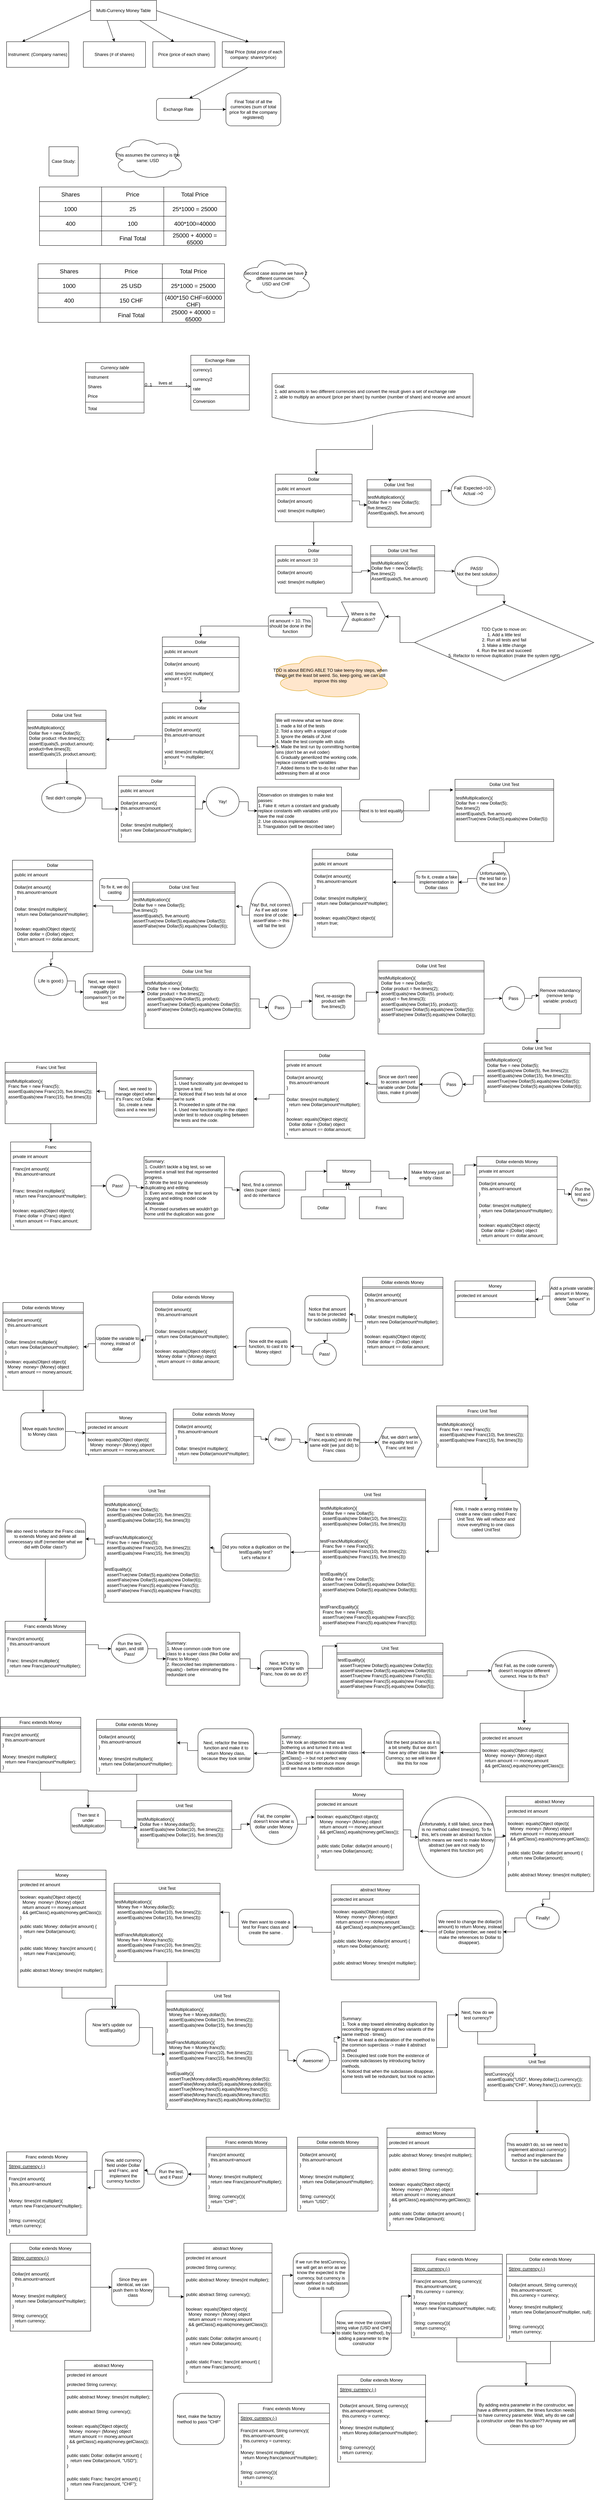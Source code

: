 <mxfile version="21.6.8" type="github">
  <diagram id="C5RBs43oDa-KdzZeNtuy" name="Page-1">
    <mxGraphModel dx="1434" dy="750" grid="1" gridSize="10" guides="1" tooltips="1" connect="1" arrows="1" fold="1" page="1" pageScale="1" pageWidth="827" pageHeight="1169" math="0" shadow="0">
      <root>
        <mxCell id="WIyWlLk6GJQsqaUBKTNV-0" />
        <mxCell id="WIyWlLk6GJQsqaUBKTNV-1" parent="WIyWlLk6GJQsqaUBKTNV-0" />
        <mxCell id="zkfFHV4jXpPFQw0GAbJ--0" value="Currency table" style="swimlane;fontStyle=2;align=center;verticalAlign=top;childLayout=stackLayout;horizontal=1;startSize=26;horizontalStack=0;resizeParent=1;resizeLast=0;collapsible=1;marginBottom=0;rounded=0;shadow=0;strokeWidth=1;" parent="WIyWlLk6GJQsqaUBKTNV-1" vertex="1">
          <mxGeometry x="250" y="1020" width="160" height="138" as="geometry">
            <mxRectangle x="230" y="140" width="160" height="26" as="alternateBounds" />
          </mxGeometry>
        </mxCell>
        <mxCell id="zkfFHV4jXpPFQw0GAbJ--1" value="Instrument" style="text;align=left;verticalAlign=top;spacingLeft=4;spacingRight=4;overflow=hidden;rotatable=0;points=[[0,0.5],[1,0.5]];portConstraint=eastwest;" parent="zkfFHV4jXpPFQw0GAbJ--0" vertex="1">
          <mxGeometry y="26" width="160" height="26" as="geometry" />
        </mxCell>
        <mxCell id="zkfFHV4jXpPFQw0GAbJ--2" value="Shares" style="text;align=left;verticalAlign=top;spacingLeft=4;spacingRight=4;overflow=hidden;rotatable=0;points=[[0,0.5],[1,0.5]];portConstraint=eastwest;rounded=0;shadow=0;html=0;" parent="zkfFHV4jXpPFQw0GAbJ--0" vertex="1">
          <mxGeometry y="52" width="160" height="26" as="geometry" />
        </mxCell>
        <mxCell id="zkfFHV4jXpPFQw0GAbJ--3" value="Price" style="text;align=left;verticalAlign=top;spacingLeft=4;spacingRight=4;overflow=hidden;rotatable=0;points=[[0,0.5],[1,0.5]];portConstraint=eastwest;rounded=0;shadow=0;html=0;" parent="zkfFHV4jXpPFQw0GAbJ--0" vertex="1">
          <mxGeometry y="78" width="160" height="26" as="geometry" />
        </mxCell>
        <mxCell id="zkfFHV4jXpPFQw0GAbJ--4" value="" style="line;html=1;strokeWidth=1;align=left;verticalAlign=middle;spacingTop=-1;spacingLeft=3;spacingRight=3;rotatable=0;labelPosition=right;points=[];portConstraint=eastwest;" parent="zkfFHV4jXpPFQw0GAbJ--0" vertex="1">
          <mxGeometry y="104" width="160" height="8" as="geometry" />
        </mxCell>
        <mxCell id="zkfFHV4jXpPFQw0GAbJ--5" value="Total" style="text;align=left;verticalAlign=top;spacingLeft=4;spacingRight=4;overflow=hidden;rotatable=0;points=[[0,0.5],[1,0.5]];portConstraint=eastwest;" parent="zkfFHV4jXpPFQw0GAbJ--0" vertex="1">
          <mxGeometry y="112" width="160" height="26" as="geometry" />
        </mxCell>
        <mxCell id="K9V3QC0t0sdOItGHkeq5-19" style="edgeStyle=orthogonalEdgeStyle;rounded=0;orthogonalLoop=1;jettySize=auto;html=1;entryX=0.5;entryY=0;entryDx=0;entryDy=0;" parent="WIyWlLk6GJQsqaUBKTNV-1" source="zkfFHV4jXpPFQw0GAbJ--6" target="K9V3QC0t0sdOItGHkeq5-5" edge="1">
          <mxGeometry relative="1" as="geometry" />
        </mxCell>
        <mxCell id="zkfFHV4jXpPFQw0GAbJ--6" value="Dollar" style="swimlane;fontStyle=0;align=center;verticalAlign=top;childLayout=stackLayout;horizontal=1;startSize=26;horizontalStack=0;resizeParent=1;resizeLast=0;collapsible=1;marginBottom=0;rounded=0;shadow=0;strokeWidth=1;" parent="WIyWlLk6GJQsqaUBKTNV-1" vertex="1">
          <mxGeometry x="769" y="1325" width="210" height="130" as="geometry">
            <mxRectangle x="130" y="380" width="160" height="26" as="alternateBounds" />
          </mxGeometry>
        </mxCell>
        <mxCell id="zkfFHV4jXpPFQw0GAbJ--7" value="public int amount " style="text;align=left;verticalAlign=top;spacingLeft=4;spacingRight=4;overflow=hidden;rotatable=0;points=[[0,0.5],[1,0.5]];portConstraint=eastwest;" parent="zkfFHV4jXpPFQw0GAbJ--6" vertex="1">
          <mxGeometry y="26" width="210" height="26" as="geometry" />
        </mxCell>
        <mxCell id="zkfFHV4jXpPFQw0GAbJ--9" value="" style="line;html=1;strokeWidth=1;align=left;verticalAlign=middle;spacingTop=-1;spacingLeft=3;spacingRight=3;rotatable=0;labelPosition=right;points=[];portConstraint=eastwest;" parent="zkfFHV4jXpPFQw0GAbJ--6" vertex="1">
          <mxGeometry y="52" width="210" height="8" as="geometry" />
        </mxCell>
        <mxCell id="zkfFHV4jXpPFQw0GAbJ--10" value="Dollar(int amount)" style="text;align=left;verticalAlign=top;spacingLeft=4;spacingRight=4;overflow=hidden;rotatable=0;points=[[0,0.5],[1,0.5]];portConstraint=eastwest;fontStyle=0" parent="zkfFHV4jXpPFQw0GAbJ--6" vertex="1">
          <mxGeometry y="60" width="210" height="26" as="geometry" />
        </mxCell>
        <mxCell id="K9V3QC0t0sdOItGHkeq5-0" value="void: times(int multiplier)" style="text;align=left;verticalAlign=top;spacingLeft=4;spacingRight=4;overflow=hidden;rotatable=0;points=[[0,0.5],[1,0.5]];portConstraint=eastwest;rounded=0;shadow=0;html=0;" parent="zkfFHV4jXpPFQw0GAbJ--6" vertex="1">
          <mxGeometry y="86" width="210" height="26" as="geometry" />
        </mxCell>
        <mxCell id="zkfFHV4jXpPFQw0GAbJ--13" value="Dollar Unit Test" style="swimlane;fontStyle=0;align=center;verticalAlign=top;childLayout=stackLayout;horizontal=1;startSize=26;horizontalStack=0;resizeParent=1;resizeLast=0;collapsible=1;marginBottom=0;rounded=0;shadow=0;strokeWidth=1;" parent="WIyWlLk6GJQsqaUBKTNV-1" vertex="1">
          <mxGeometry x="1020" y="1340" width="175" height="130" as="geometry">
            <mxRectangle x="340" y="380" width="170" height="26" as="alternateBounds" />
          </mxGeometry>
        </mxCell>
        <mxCell id="zkfFHV4jXpPFQw0GAbJ--15" value="" style="line;html=1;strokeWidth=1;align=left;verticalAlign=middle;spacingTop=-1;spacingLeft=3;spacingRight=3;rotatable=0;labelPosition=right;points=[];portConstraint=eastwest;" parent="zkfFHV4jXpPFQw0GAbJ--13" vertex="1">
          <mxGeometry y="26" width="175" height="8" as="geometry" />
        </mxCell>
        <mxCell id="K9V3QC0t0sdOItGHkeq5-2" value="testMultiplication(){&lt;br&gt;Dollar five = new Dollar(5);&lt;br&gt;five.times(2)&lt;br&gt;AssertEquals(5, five.amount)" style="text;html=1;align=left;verticalAlign=middle;resizable=0;points=[];autosize=1;strokeColor=none;fillColor=none;" parent="zkfFHV4jXpPFQw0GAbJ--13" vertex="1">
          <mxGeometry y="34" width="175" height="70" as="geometry" />
        </mxCell>
        <mxCell id="zkfFHV4jXpPFQw0GAbJ--17" value="Exchange Rate" style="swimlane;fontStyle=0;align=center;verticalAlign=top;childLayout=stackLayout;horizontal=1;startSize=26;horizontalStack=0;resizeParent=1;resizeLast=0;collapsible=1;marginBottom=0;rounded=0;shadow=0;strokeWidth=1;" parent="WIyWlLk6GJQsqaUBKTNV-1" vertex="1">
          <mxGeometry x="538" y="1000" width="160" height="150" as="geometry">
            <mxRectangle x="550" y="140" width="160" height="26" as="alternateBounds" />
          </mxGeometry>
        </mxCell>
        <mxCell id="zkfFHV4jXpPFQw0GAbJ--18" value="currency1" style="text;align=left;verticalAlign=top;spacingLeft=4;spacingRight=4;overflow=hidden;rotatable=0;points=[[0,0.5],[1,0.5]];portConstraint=eastwest;" parent="zkfFHV4jXpPFQw0GAbJ--17" vertex="1">
          <mxGeometry y="26" width="160" height="26" as="geometry" />
        </mxCell>
        <mxCell id="zkfFHV4jXpPFQw0GAbJ--19" value="currency2" style="text;align=left;verticalAlign=top;spacingLeft=4;spacingRight=4;overflow=hidden;rotatable=0;points=[[0,0.5],[1,0.5]];portConstraint=eastwest;rounded=0;shadow=0;html=0;" parent="zkfFHV4jXpPFQw0GAbJ--17" vertex="1">
          <mxGeometry y="52" width="160" height="26" as="geometry" />
        </mxCell>
        <mxCell id="zkfFHV4jXpPFQw0GAbJ--22" value="rate" style="text;align=left;verticalAlign=top;spacingLeft=4;spacingRight=4;overflow=hidden;rotatable=0;points=[[0,0.5],[1,0.5]];portConstraint=eastwest;rounded=0;shadow=0;html=0;" parent="zkfFHV4jXpPFQw0GAbJ--17" vertex="1">
          <mxGeometry y="78" width="160" height="26" as="geometry" />
        </mxCell>
        <mxCell id="zkfFHV4jXpPFQw0GAbJ--23" value="" style="line;html=1;strokeWidth=1;align=left;verticalAlign=middle;spacingTop=-1;spacingLeft=3;spacingRight=3;rotatable=0;labelPosition=right;points=[];portConstraint=eastwest;" parent="zkfFHV4jXpPFQw0GAbJ--17" vertex="1">
          <mxGeometry y="104" width="160" height="8" as="geometry" />
        </mxCell>
        <mxCell id="zkfFHV4jXpPFQw0GAbJ--24" value="Conversion" style="text;align=left;verticalAlign=top;spacingLeft=4;spacingRight=4;overflow=hidden;rotatable=0;points=[[0,0.5],[1,0.5]];portConstraint=eastwest;" parent="zkfFHV4jXpPFQw0GAbJ--17" vertex="1">
          <mxGeometry y="112" width="160" height="26" as="geometry" />
        </mxCell>
        <mxCell id="zkfFHV4jXpPFQw0GAbJ--26" value="" style="endArrow=open;shadow=0;strokeWidth=1;rounded=0;endFill=1;edgeStyle=elbowEdgeStyle;elbow=vertical;" parent="WIyWlLk6GJQsqaUBKTNV-1" source="zkfFHV4jXpPFQw0GAbJ--0" target="zkfFHV4jXpPFQw0GAbJ--17" edge="1">
          <mxGeometry x="0.5" y="41" relative="1" as="geometry">
            <mxPoint x="410" y="1092" as="sourcePoint" />
            <mxPoint x="570" y="1092" as="targetPoint" />
            <mxPoint x="-40" y="32" as="offset" />
          </mxGeometry>
        </mxCell>
        <mxCell id="zkfFHV4jXpPFQw0GAbJ--27" value="0..1" style="resizable=0;align=left;verticalAlign=bottom;labelBackgroundColor=none;fontSize=12;" parent="zkfFHV4jXpPFQw0GAbJ--26" connectable="0" vertex="1">
          <mxGeometry x="-1" relative="1" as="geometry">
            <mxPoint y="4" as="offset" />
          </mxGeometry>
        </mxCell>
        <mxCell id="zkfFHV4jXpPFQw0GAbJ--28" value="1" style="resizable=0;align=right;verticalAlign=bottom;labelBackgroundColor=none;fontSize=12;" parent="zkfFHV4jXpPFQw0GAbJ--26" connectable="0" vertex="1">
          <mxGeometry x="1" relative="1" as="geometry">
            <mxPoint x="-7" y="4" as="offset" />
          </mxGeometry>
        </mxCell>
        <mxCell id="zkfFHV4jXpPFQw0GAbJ--29" value="lives at" style="text;html=1;resizable=0;points=[];;align=center;verticalAlign=middle;labelBackgroundColor=none;rounded=0;shadow=0;strokeWidth=1;fontSize=12;" parent="zkfFHV4jXpPFQw0GAbJ--26" vertex="1" connectable="0">
          <mxGeometry x="0.5" y="49" relative="1" as="geometry">
            <mxPoint x="-38" y="40" as="offset" />
          </mxGeometry>
        </mxCell>
        <mxCell id="GJQKmAsqIFzK3T6_oYsG-0" value="Multi-Currency Money Table" style="rounded=0;whiteSpace=wrap;html=1;" parent="WIyWlLk6GJQsqaUBKTNV-1" vertex="1">
          <mxGeometry x="264" y="30" width="180" height="55" as="geometry" />
        </mxCell>
        <mxCell id="GJQKmAsqIFzK3T6_oYsG-1" value="Instrument: (Company names)" style="rounded=0;whiteSpace=wrap;html=1;" parent="WIyWlLk6GJQsqaUBKTNV-1" vertex="1">
          <mxGeometry x="34" y="143" width="170" height="70" as="geometry" />
        </mxCell>
        <mxCell id="GJQKmAsqIFzK3T6_oYsG-2" value="Shares (# of shares)" style="rounded=0;whiteSpace=wrap;html=1;" parent="WIyWlLk6GJQsqaUBKTNV-1" vertex="1">
          <mxGeometry x="244" y="143" width="170" height="70" as="geometry" />
        </mxCell>
        <mxCell id="GJQKmAsqIFzK3T6_oYsG-4" value="" style="endArrow=classic;html=1;rounded=0;entryX=0.25;entryY=0;entryDx=0;entryDy=0;exitX=0;exitY=0.5;exitDx=0;exitDy=0;" parent="WIyWlLk6GJQsqaUBKTNV-1" source="GJQKmAsqIFzK3T6_oYsG-0" target="GJQKmAsqIFzK3T6_oYsG-1" edge="1">
          <mxGeometry width="50" height="50" relative="1" as="geometry">
            <mxPoint x="104" y="93" as="sourcePoint" />
            <mxPoint x="154" y="43" as="targetPoint" />
          </mxGeometry>
        </mxCell>
        <mxCell id="GJQKmAsqIFzK3T6_oYsG-5" value="" style="endArrow=classic;html=1;rounded=0;entryX=0.5;entryY=0;entryDx=0;entryDy=0;exitX=0.25;exitY=1;exitDx=0;exitDy=0;" parent="WIyWlLk6GJQsqaUBKTNV-1" source="GJQKmAsqIFzK3T6_oYsG-0" target="GJQKmAsqIFzK3T6_oYsG-2" edge="1">
          <mxGeometry width="50" height="50" relative="1" as="geometry">
            <mxPoint x="274" y="68" as="sourcePoint" />
            <mxPoint x="87" y="153" as="targetPoint" />
            <Array as="points" />
          </mxGeometry>
        </mxCell>
        <mxCell id="GJQKmAsqIFzK3T6_oYsG-6" value="Price (price of each share)" style="rounded=0;whiteSpace=wrap;html=1;" parent="WIyWlLk6GJQsqaUBKTNV-1" vertex="1">
          <mxGeometry x="434" y="143" width="170" height="70" as="geometry" />
        </mxCell>
        <mxCell id="GJQKmAsqIFzK3T6_oYsG-7" value="Total Price (total price of each company: shares*price)" style="rounded=0;whiteSpace=wrap;html=1;" parent="WIyWlLk6GJQsqaUBKTNV-1" vertex="1">
          <mxGeometry x="624" y="143" width="170" height="70" as="geometry" />
        </mxCell>
        <mxCell id="GJQKmAsqIFzK3T6_oYsG-8" value="" style="endArrow=classic;html=1;rounded=0;entryX=0.5;entryY=0;entryDx=0;entryDy=0;" parent="WIyWlLk6GJQsqaUBKTNV-1" source="GJQKmAsqIFzK3T6_oYsG-0" edge="1">
          <mxGeometry width="50" height="50" relative="1" as="geometry">
            <mxPoint x="472" y="85" as="sourcePoint" />
            <mxPoint x="492" y="143" as="targetPoint" />
            <Array as="points" />
          </mxGeometry>
        </mxCell>
        <mxCell id="GJQKmAsqIFzK3T6_oYsG-9" value="" style="endArrow=classic;html=1;rounded=0;entryX=0.426;entryY=0.011;entryDx=0;entryDy=0;entryPerimeter=0;" parent="WIyWlLk6GJQsqaUBKTNV-1" target="GJQKmAsqIFzK3T6_oYsG-7" edge="1">
          <mxGeometry width="50" height="50" relative="1" as="geometry">
            <mxPoint x="444" y="58" as="sourcePoint" />
            <mxPoint x="538" y="116" as="targetPoint" />
            <Array as="points" />
          </mxGeometry>
        </mxCell>
        <mxCell id="GJQKmAsqIFzK3T6_oYsG-11" value="Final Total of all the currencies (sum of total price for all the company registered)" style="rounded=1;whiteSpace=wrap;html=1;" parent="WIyWlLk6GJQsqaUBKTNV-1" vertex="1">
          <mxGeometry x="634" y="283" width="150" height="90" as="geometry" />
        </mxCell>
        <mxCell id="GJQKmAsqIFzK3T6_oYsG-12" value="" style="endArrow=classic;html=1;rounded=0;entryX=0.75;entryY=0;entryDx=0;entryDy=0;" parent="WIyWlLk6GJQsqaUBKTNV-1" target="GJQKmAsqIFzK3T6_oYsG-13" edge="1">
          <mxGeometry width="50" height="50" relative="1" as="geometry">
            <mxPoint x="694" y="213" as="sourcePoint" />
            <mxPoint x="534" y="283" as="targetPoint" />
            <Array as="points" />
          </mxGeometry>
        </mxCell>
        <mxCell id="GJQKmAsqIFzK3T6_oYsG-14" style="edgeStyle=orthogonalEdgeStyle;rounded=0;orthogonalLoop=1;jettySize=auto;html=1;entryX=0;entryY=0.5;entryDx=0;entryDy=0;" parent="WIyWlLk6GJQsqaUBKTNV-1" source="GJQKmAsqIFzK3T6_oYsG-13" target="GJQKmAsqIFzK3T6_oYsG-11" edge="1">
          <mxGeometry relative="1" as="geometry" />
        </mxCell>
        <mxCell id="GJQKmAsqIFzK3T6_oYsG-13" value="Exchange Rate" style="rounded=1;whiteSpace=wrap;html=1;" parent="WIyWlLk6GJQsqaUBKTNV-1" vertex="1">
          <mxGeometry x="444" y="298" width="120" height="60" as="geometry" />
        </mxCell>
        <mxCell id="GJQKmAsqIFzK3T6_oYsG-15" value="Case Study:&lt;br&gt;" style="whiteSpace=wrap;html=1;aspect=fixed;" parent="WIyWlLk6GJQsqaUBKTNV-1" vertex="1">
          <mxGeometry x="150" y="430" width="80" height="80" as="geometry" />
        </mxCell>
        <mxCell id="GJQKmAsqIFzK3T6_oYsG-17" value="" style="shape=table;startSize=0;container=1;collapsible=0;childLayout=tableLayout;fontSize=16;" parent="WIyWlLk6GJQsqaUBKTNV-1" vertex="1">
          <mxGeometry x="124" y="540" width="510" height="160" as="geometry" />
        </mxCell>
        <mxCell id="GJQKmAsqIFzK3T6_oYsG-18" value="" style="shape=tableRow;horizontal=0;startSize=0;swimlaneHead=0;swimlaneBody=0;strokeColor=inherit;top=0;left=0;bottom=0;right=0;collapsible=0;dropTarget=0;fillColor=none;points=[[0,0.5],[1,0.5]];portConstraint=eastwest;fontSize=16;" parent="GJQKmAsqIFzK3T6_oYsG-17" vertex="1">
          <mxGeometry width="510" height="40" as="geometry" />
        </mxCell>
        <mxCell id="GJQKmAsqIFzK3T6_oYsG-19" value="Shares" style="shape=partialRectangle;html=1;whiteSpace=wrap;connectable=0;strokeColor=inherit;overflow=hidden;fillColor=none;top=0;left=0;bottom=0;right=0;pointerEvents=1;fontSize=16;" parent="GJQKmAsqIFzK3T6_oYsG-18" vertex="1">
          <mxGeometry width="170" height="40" as="geometry">
            <mxRectangle width="170" height="40" as="alternateBounds" />
          </mxGeometry>
        </mxCell>
        <mxCell id="GJQKmAsqIFzK3T6_oYsG-20" value="Price" style="shape=partialRectangle;html=1;whiteSpace=wrap;connectable=0;strokeColor=inherit;overflow=hidden;fillColor=none;top=0;left=0;bottom=0;right=0;pointerEvents=1;fontSize=16;" parent="GJQKmAsqIFzK3T6_oYsG-18" vertex="1">
          <mxGeometry x="170" width="170" height="40" as="geometry">
            <mxRectangle width="170" height="40" as="alternateBounds" />
          </mxGeometry>
        </mxCell>
        <mxCell id="GJQKmAsqIFzK3T6_oYsG-21" value="Total Price" style="shape=partialRectangle;html=1;whiteSpace=wrap;connectable=0;strokeColor=inherit;overflow=hidden;fillColor=none;top=0;left=0;bottom=0;right=0;pointerEvents=1;fontSize=16;" parent="GJQKmAsqIFzK3T6_oYsG-18" vertex="1">
          <mxGeometry x="340" width="170" height="40" as="geometry">
            <mxRectangle width="170" height="40" as="alternateBounds" />
          </mxGeometry>
        </mxCell>
        <mxCell id="GJQKmAsqIFzK3T6_oYsG-30" value="" style="shape=tableRow;horizontal=0;startSize=0;swimlaneHead=0;swimlaneBody=0;strokeColor=inherit;top=0;left=0;bottom=0;right=0;collapsible=0;dropTarget=0;fillColor=none;points=[[0,0.5],[1,0.5]];portConstraint=eastwest;fontSize=16;" parent="GJQKmAsqIFzK3T6_oYsG-17" vertex="1">
          <mxGeometry y="40" width="510" height="40" as="geometry" />
        </mxCell>
        <mxCell id="GJQKmAsqIFzK3T6_oYsG-31" value="1000" style="shape=partialRectangle;html=1;whiteSpace=wrap;connectable=0;strokeColor=inherit;overflow=hidden;fillColor=none;top=0;left=0;bottom=0;right=0;pointerEvents=1;fontSize=16;" parent="GJQKmAsqIFzK3T6_oYsG-30" vertex="1">
          <mxGeometry width="170" height="40" as="geometry">
            <mxRectangle width="170" height="40" as="alternateBounds" />
          </mxGeometry>
        </mxCell>
        <mxCell id="GJQKmAsqIFzK3T6_oYsG-32" value="25" style="shape=partialRectangle;html=1;whiteSpace=wrap;connectable=0;strokeColor=inherit;overflow=hidden;fillColor=none;top=0;left=0;bottom=0;right=0;pointerEvents=1;fontSize=16;" parent="GJQKmAsqIFzK3T6_oYsG-30" vertex="1">
          <mxGeometry x="170" width="170" height="40" as="geometry">
            <mxRectangle width="170" height="40" as="alternateBounds" />
          </mxGeometry>
        </mxCell>
        <mxCell id="GJQKmAsqIFzK3T6_oYsG-33" value="25*1000 = 25000" style="shape=partialRectangle;html=1;whiteSpace=wrap;connectable=0;strokeColor=inherit;overflow=hidden;fillColor=none;top=0;left=0;bottom=0;right=0;pointerEvents=1;fontSize=16;" parent="GJQKmAsqIFzK3T6_oYsG-30" vertex="1">
          <mxGeometry x="340" width="170" height="40" as="geometry">
            <mxRectangle width="170" height="40" as="alternateBounds" />
          </mxGeometry>
        </mxCell>
        <mxCell id="GJQKmAsqIFzK3T6_oYsG-22" value="" style="shape=tableRow;horizontal=0;startSize=0;swimlaneHead=0;swimlaneBody=0;strokeColor=inherit;top=0;left=0;bottom=0;right=0;collapsible=0;dropTarget=0;fillColor=none;points=[[0,0.5],[1,0.5]];portConstraint=eastwest;fontSize=16;" parent="GJQKmAsqIFzK3T6_oYsG-17" vertex="1">
          <mxGeometry y="80" width="510" height="40" as="geometry" />
        </mxCell>
        <mxCell id="GJQKmAsqIFzK3T6_oYsG-23" value="400" style="shape=partialRectangle;html=1;whiteSpace=wrap;connectable=0;strokeColor=inherit;overflow=hidden;fillColor=none;top=0;left=0;bottom=0;right=0;pointerEvents=1;fontSize=16;" parent="GJQKmAsqIFzK3T6_oYsG-22" vertex="1">
          <mxGeometry width="170" height="40" as="geometry">
            <mxRectangle width="170" height="40" as="alternateBounds" />
          </mxGeometry>
        </mxCell>
        <mxCell id="GJQKmAsqIFzK3T6_oYsG-24" value="100" style="shape=partialRectangle;html=1;whiteSpace=wrap;connectable=0;strokeColor=inherit;overflow=hidden;fillColor=none;top=0;left=0;bottom=0;right=0;pointerEvents=1;fontSize=16;" parent="GJQKmAsqIFzK3T6_oYsG-22" vertex="1">
          <mxGeometry x="170" width="170" height="40" as="geometry">
            <mxRectangle width="170" height="40" as="alternateBounds" />
          </mxGeometry>
        </mxCell>
        <mxCell id="GJQKmAsqIFzK3T6_oYsG-25" value="400*100=40000" style="shape=partialRectangle;html=1;whiteSpace=wrap;connectable=0;strokeColor=inherit;overflow=hidden;fillColor=none;top=0;left=0;bottom=0;right=0;pointerEvents=1;fontSize=16;" parent="GJQKmAsqIFzK3T6_oYsG-22" vertex="1">
          <mxGeometry x="340" width="170" height="40" as="geometry">
            <mxRectangle width="170" height="40" as="alternateBounds" />
          </mxGeometry>
        </mxCell>
        <mxCell id="GJQKmAsqIFzK3T6_oYsG-26" value="" style="shape=tableRow;horizontal=0;startSize=0;swimlaneHead=0;swimlaneBody=0;strokeColor=inherit;top=0;left=0;bottom=0;right=0;collapsible=0;dropTarget=0;fillColor=none;points=[[0,0.5],[1,0.5]];portConstraint=eastwest;fontSize=16;" parent="GJQKmAsqIFzK3T6_oYsG-17" vertex="1">
          <mxGeometry y="120" width="510" height="40" as="geometry" />
        </mxCell>
        <mxCell id="GJQKmAsqIFzK3T6_oYsG-27" value="" style="shape=partialRectangle;html=1;whiteSpace=wrap;connectable=0;strokeColor=inherit;overflow=hidden;fillColor=none;top=0;left=0;bottom=0;right=0;pointerEvents=1;fontSize=16;" parent="GJQKmAsqIFzK3T6_oYsG-26" vertex="1">
          <mxGeometry width="170" height="40" as="geometry">
            <mxRectangle width="170" height="40" as="alternateBounds" />
          </mxGeometry>
        </mxCell>
        <mxCell id="GJQKmAsqIFzK3T6_oYsG-28" value="Final Total" style="shape=partialRectangle;html=1;whiteSpace=wrap;connectable=0;strokeColor=inherit;overflow=hidden;fillColor=none;top=0;left=0;bottom=0;right=0;pointerEvents=1;fontSize=16;" parent="GJQKmAsqIFzK3T6_oYsG-26" vertex="1">
          <mxGeometry x="170" width="170" height="40" as="geometry">
            <mxRectangle width="170" height="40" as="alternateBounds" />
          </mxGeometry>
        </mxCell>
        <mxCell id="GJQKmAsqIFzK3T6_oYsG-29" value="25000 + 40000 = 65000" style="shape=partialRectangle;html=1;whiteSpace=wrap;connectable=0;strokeColor=inherit;overflow=hidden;fillColor=none;top=0;left=0;bottom=0;right=0;pointerEvents=1;fontSize=16;" parent="GJQKmAsqIFzK3T6_oYsG-26" vertex="1">
          <mxGeometry x="340" width="170" height="40" as="geometry">
            <mxRectangle width="170" height="40" as="alternateBounds" />
          </mxGeometry>
        </mxCell>
        <mxCell id="GJQKmAsqIFzK3T6_oYsG-35" value="This assumes the currency is the same: USD" style="ellipse;shape=cloud;whiteSpace=wrap;html=1;" parent="WIyWlLk6GJQsqaUBKTNV-1" vertex="1">
          <mxGeometry x="320" y="400" width="200" height="120" as="geometry" />
        </mxCell>
        <mxCell id="GJQKmAsqIFzK3T6_oYsG-36" value="" style="shape=table;startSize=0;container=1;collapsible=0;childLayout=tableLayout;fontSize=16;" parent="WIyWlLk6GJQsqaUBKTNV-1" vertex="1">
          <mxGeometry x="120" y="750" width="510" height="160" as="geometry" />
        </mxCell>
        <mxCell id="GJQKmAsqIFzK3T6_oYsG-37" value="" style="shape=tableRow;horizontal=0;startSize=0;swimlaneHead=0;swimlaneBody=0;strokeColor=inherit;top=0;left=0;bottom=0;right=0;collapsible=0;dropTarget=0;fillColor=none;points=[[0,0.5],[1,0.5]];portConstraint=eastwest;fontSize=16;" parent="GJQKmAsqIFzK3T6_oYsG-36" vertex="1">
          <mxGeometry width="510" height="40" as="geometry" />
        </mxCell>
        <mxCell id="GJQKmAsqIFzK3T6_oYsG-38" value="Shares" style="shape=partialRectangle;html=1;whiteSpace=wrap;connectable=0;strokeColor=inherit;overflow=hidden;fillColor=none;top=0;left=0;bottom=0;right=0;pointerEvents=1;fontSize=16;" parent="GJQKmAsqIFzK3T6_oYsG-37" vertex="1">
          <mxGeometry width="170" height="40" as="geometry">
            <mxRectangle width="170" height="40" as="alternateBounds" />
          </mxGeometry>
        </mxCell>
        <mxCell id="GJQKmAsqIFzK3T6_oYsG-39" value="Price" style="shape=partialRectangle;html=1;whiteSpace=wrap;connectable=0;strokeColor=inherit;overflow=hidden;fillColor=none;top=0;left=0;bottom=0;right=0;pointerEvents=1;fontSize=16;" parent="GJQKmAsqIFzK3T6_oYsG-37" vertex="1">
          <mxGeometry x="170" width="170" height="40" as="geometry">
            <mxRectangle width="170" height="40" as="alternateBounds" />
          </mxGeometry>
        </mxCell>
        <mxCell id="GJQKmAsqIFzK3T6_oYsG-40" value="Total Price" style="shape=partialRectangle;html=1;whiteSpace=wrap;connectable=0;strokeColor=inherit;overflow=hidden;fillColor=none;top=0;left=0;bottom=0;right=0;pointerEvents=1;fontSize=16;" parent="GJQKmAsqIFzK3T6_oYsG-37" vertex="1">
          <mxGeometry x="340" width="170" height="40" as="geometry">
            <mxRectangle width="170" height="40" as="alternateBounds" />
          </mxGeometry>
        </mxCell>
        <mxCell id="GJQKmAsqIFzK3T6_oYsG-41" value="" style="shape=tableRow;horizontal=0;startSize=0;swimlaneHead=0;swimlaneBody=0;strokeColor=inherit;top=0;left=0;bottom=0;right=0;collapsible=0;dropTarget=0;fillColor=none;points=[[0,0.5],[1,0.5]];portConstraint=eastwest;fontSize=16;" parent="GJQKmAsqIFzK3T6_oYsG-36" vertex="1">
          <mxGeometry y="40" width="510" height="40" as="geometry" />
        </mxCell>
        <mxCell id="GJQKmAsqIFzK3T6_oYsG-42" value="1000" style="shape=partialRectangle;html=1;whiteSpace=wrap;connectable=0;strokeColor=inherit;overflow=hidden;fillColor=none;top=0;left=0;bottom=0;right=0;pointerEvents=1;fontSize=16;" parent="GJQKmAsqIFzK3T6_oYsG-41" vertex="1">
          <mxGeometry width="170" height="40" as="geometry">
            <mxRectangle width="170" height="40" as="alternateBounds" />
          </mxGeometry>
        </mxCell>
        <mxCell id="GJQKmAsqIFzK3T6_oYsG-43" value="25 USD" style="shape=partialRectangle;html=1;whiteSpace=wrap;connectable=0;strokeColor=inherit;overflow=hidden;fillColor=none;top=0;left=0;bottom=0;right=0;pointerEvents=1;fontSize=16;" parent="GJQKmAsqIFzK3T6_oYsG-41" vertex="1">
          <mxGeometry x="170" width="170" height="40" as="geometry">
            <mxRectangle width="170" height="40" as="alternateBounds" />
          </mxGeometry>
        </mxCell>
        <mxCell id="GJQKmAsqIFzK3T6_oYsG-44" value="25*1000 = 25000" style="shape=partialRectangle;html=1;whiteSpace=wrap;connectable=0;strokeColor=inherit;overflow=hidden;fillColor=none;top=0;left=0;bottom=0;right=0;pointerEvents=1;fontSize=16;" parent="GJQKmAsqIFzK3T6_oYsG-41" vertex="1">
          <mxGeometry x="340" width="170" height="40" as="geometry">
            <mxRectangle width="170" height="40" as="alternateBounds" />
          </mxGeometry>
        </mxCell>
        <mxCell id="GJQKmAsqIFzK3T6_oYsG-45" value="" style="shape=tableRow;horizontal=0;startSize=0;swimlaneHead=0;swimlaneBody=0;strokeColor=inherit;top=0;left=0;bottom=0;right=0;collapsible=0;dropTarget=0;fillColor=none;points=[[0,0.5],[1,0.5]];portConstraint=eastwest;fontSize=16;" parent="GJQKmAsqIFzK3T6_oYsG-36" vertex="1">
          <mxGeometry y="80" width="510" height="40" as="geometry" />
        </mxCell>
        <mxCell id="GJQKmAsqIFzK3T6_oYsG-46" value="400" style="shape=partialRectangle;html=1;whiteSpace=wrap;connectable=0;strokeColor=inherit;overflow=hidden;fillColor=none;top=0;left=0;bottom=0;right=0;pointerEvents=1;fontSize=16;" parent="GJQKmAsqIFzK3T6_oYsG-45" vertex="1">
          <mxGeometry width="170" height="40" as="geometry">
            <mxRectangle width="170" height="40" as="alternateBounds" />
          </mxGeometry>
        </mxCell>
        <mxCell id="GJQKmAsqIFzK3T6_oYsG-47" value="150 CHF" style="shape=partialRectangle;html=1;whiteSpace=wrap;connectable=0;strokeColor=inherit;overflow=hidden;fillColor=none;top=0;left=0;bottom=0;right=0;pointerEvents=1;fontSize=16;" parent="GJQKmAsqIFzK3T6_oYsG-45" vertex="1">
          <mxGeometry x="170" width="170" height="40" as="geometry">
            <mxRectangle width="170" height="40" as="alternateBounds" />
          </mxGeometry>
        </mxCell>
        <mxCell id="GJQKmAsqIFzK3T6_oYsG-48" value="(400*150 CHF=60000 CHF)" style="shape=partialRectangle;html=1;whiteSpace=wrap;connectable=0;strokeColor=inherit;overflow=hidden;fillColor=none;top=0;left=0;bottom=0;right=0;pointerEvents=1;fontSize=16;" parent="GJQKmAsqIFzK3T6_oYsG-45" vertex="1">
          <mxGeometry x="340" width="170" height="40" as="geometry">
            <mxRectangle width="170" height="40" as="alternateBounds" />
          </mxGeometry>
        </mxCell>
        <mxCell id="GJQKmAsqIFzK3T6_oYsG-49" value="" style="shape=tableRow;horizontal=0;startSize=0;swimlaneHead=0;swimlaneBody=0;strokeColor=inherit;top=0;left=0;bottom=0;right=0;collapsible=0;dropTarget=0;fillColor=none;points=[[0,0.5],[1,0.5]];portConstraint=eastwest;fontSize=16;" parent="GJQKmAsqIFzK3T6_oYsG-36" vertex="1">
          <mxGeometry y="120" width="510" height="40" as="geometry" />
        </mxCell>
        <mxCell id="GJQKmAsqIFzK3T6_oYsG-50" value="" style="shape=partialRectangle;html=1;whiteSpace=wrap;connectable=0;strokeColor=inherit;overflow=hidden;fillColor=none;top=0;left=0;bottom=0;right=0;pointerEvents=1;fontSize=16;" parent="GJQKmAsqIFzK3T6_oYsG-49" vertex="1">
          <mxGeometry width="170" height="40" as="geometry">
            <mxRectangle width="170" height="40" as="alternateBounds" />
          </mxGeometry>
        </mxCell>
        <mxCell id="GJQKmAsqIFzK3T6_oYsG-51" value="Final Total" style="shape=partialRectangle;html=1;whiteSpace=wrap;connectable=0;strokeColor=inherit;overflow=hidden;fillColor=none;top=0;left=0;bottom=0;right=0;pointerEvents=1;fontSize=16;" parent="GJQKmAsqIFzK3T6_oYsG-49" vertex="1">
          <mxGeometry x="170" width="170" height="40" as="geometry">
            <mxRectangle width="170" height="40" as="alternateBounds" />
          </mxGeometry>
        </mxCell>
        <mxCell id="GJQKmAsqIFzK3T6_oYsG-52" value="25000 + 40000 = 65000" style="shape=partialRectangle;html=1;whiteSpace=wrap;connectable=0;strokeColor=inherit;overflow=hidden;fillColor=none;top=0;left=0;bottom=0;right=0;pointerEvents=1;fontSize=16;" parent="GJQKmAsqIFzK3T6_oYsG-49" vertex="1">
          <mxGeometry x="340" width="170" height="40" as="geometry">
            <mxRectangle width="170" height="40" as="alternateBounds" />
          </mxGeometry>
        </mxCell>
        <mxCell id="GJQKmAsqIFzK3T6_oYsG-53" value="Second case assume we have 2 different currencies:&lt;br&gt;&amp;nbsp;USD and CHF" style="ellipse;shape=cloud;whiteSpace=wrap;html=1;" parent="WIyWlLk6GJQsqaUBKTNV-1" vertex="1">
          <mxGeometry x="670" y="730" width="200" height="120" as="geometry" />
        </mxCell>
        <mxCell id="K9V3QC0t0sdOItGHkeq5-1" style="edgeStyle=orthogonalEdgeStyle;rounded=0;orthogonalLoop=1;jettySize=auto;html=1;exitX=0.5;exitY=0;exitDx=0;exitDy=0;entryX=0.356;entryY=0.043;entryDx=0;entryDy=0;entryPerimeter=0;" parent="WIyWlLk6GJQsqaUBKTNV-1" source="zkfFHV4jXpPFQw0GAbJ--13" target="zkfFHV4jXpPFQw0GAbJ--13" edge="1">
          <mxGeometry relative="1" as="geometry" />
        </mxCell>
        <mxCell id="K9V3QC0t0sdOItGHkeq5-3" value="Fail: Expected-&amp;gt;10; Actual -&amp;gt;0" style="ellipse;whiteSpace=wrap;html=1;" parent="WIyWlLk6GJQsqaUBKTNV-1" vertex="1">
          <mxGeometry x="1250" y="1330" width="120" height="80" as="geometry" />
        </mxCell>
        <mxCell id="K9V3QC0t0sdOItGHkeq5-4" style="edgeStyle=orthogonalEdgeStyle;rounded=0;orthogonalLoop=1;jettySize=auto;html=1;entryX=0;entryY=0.5;entryDx=0;entryDy=0;" parent="WIyWlLk6GJQsqaUBKTNV-1" source="K9V3QC0t0sdOItGHkeq5-2" target="K9V3QC0t0sdOItGHkeq5-3" edge="1">
          <mxGeometry relative="1" as="geometry" />
        </mxCell>
        <mxCell id="K9V3QC0t0sdOItGHkeq5-5" value="Dollar" style="swimlane;fontStyle=0;align=center;verticalAlign=top;childLayout=stackLayout;horizontal=1;startSize=26;horizontalStack=0;resizeParent=1;resizeLast=0;collapsible=1;marginBottom=0;rounded=0;shadow=0;strokeWidth=1;" parent="WIyWlLk6GJQsqaUBKTNV-1" vertex="1">
          <mxGeometry x="769" y="1520" width="210" height="130" as="geometry">
            <mxRectangle x="130" y="380" width="160" height="26" as="alternateBounds" />
          </mxGeometry>
        </mxCell>
        <mxCell id="K9V3QC0t0sdOItGHkeq5-6" value="public int amount :10" style="text;align=left;verticalAlign=top;spacingLeft=4;spacingRight=4;overflow=hidden;rotatable=0;points=[[0,0.5],[1,0.5]];portConstraint=eastwest;" parent="K9V3QC0t0sdOItGHkeq5-5" vertex="1">
          <mxGeometry y="26" width="210" height="26" as="geometry" />
        </mxCell>
        <mxCell id="K9V3QC0t0sdOItGHkeq5-7" value="" style="line;html=1;strokeWidth=1;align=left;verticalAlign=middle;spacingTop=-1;spacingLeft=3;spacingRight=3;rotatable=0;labelPosition=right;points=[];portConstraint=eastwest;" parent="K9V3QC0t0sdOItGHkeq5-5" vertex="1">
          <mxGeometry y="52" width="210" height="8" as="geometry" />
        </mxCell>
        <mxCell id="K9V3QC0t0sdOItGHkeq5-8" value="Dollar(int amount)" style="text;align=left;verticalAlign=top;spacingLeft=4;spacingRight=4;overflow=hidden;rotatable=0;points=[[0,0.5],[1,0.5]];portConstraint=eastwest;fontStyle=0" parent="K9V3QC0t0sdOItGHkeq5-5" vertex="1">
          <mxGeometry y="60" width="210" height="26" as="geometry" />
        </mxCell>
        <mxCell id="K9V3QC0t0sdOItGHkeq5-9" value="void: times(int multiplier)" style="text;align=left;verticalAlign=top;spacingLeft=4;spacingRight=4;overflow=hidden;rotatable=0;points=[[0,0.5],[1,0.5]];portConstraint=eastwest;rounded=0;shadow=0;html=0;" parent="K9V3QC0t0sdOItGHkeq5-5" vertex="1">
          <mxGeometry y="86" width="210" height="26" as="geometry" />
        </mxCell>
        <mxCell id="K9V3QC0t0sdOItGHkeq5-10" value="Dollar Unit Test" style="swimlane;fontStyle=0;align=center;verticalAlign=top;childLayout=stackLayout;horizontal=1;startSize=26;horizontalStack=0;resizeParent=1;resizeLast=0;collapsible=1;marginBottom=0;rounded=0;shadow=0;strokeWidth=1;" parent="WIyWlLk6GJQsqaUBKTNV-1" vertex="1">
          <mxGeometry x="1030" y="1520" width="175" height="130" as="geometry">
            <mxRectangle x="340" y="380" width="170" height="26" as="alternateBounds" />
          </mxGeometry>
        </mxCell>
        <mxCell id="K9V3QC0t0sdOItGHkeq5-12" value="" style="line;html=1;strokeWidth=1;align=left;verticalAlign=middle;spacingTop=-1;spacingLeft=3;spacingRight=3;rotatable=0;labelPosition=right;points=[];portConstraint=eastwest;" parent="K9V3QC0t0sdOItGHkeq5-10" vertex="1">
          <mxGeometry y="26" width="175" height="8" as="geometry" />
        </mxCell>
        <mxCell id="K9V3QC0t0sdOItGHkeq5-13" value="testMultiplication(){&lt;br&gt;Dollar five = new Dollar(5);&lt;br&gt;five.times(2)&lt;br&gt;AssertEquals(5, five.amount)" style="text;html=1;align=left;verticalAlign=middle;resizable=0;points=[];autosize=1;strokeColor=none;fillColor=none;" parent="K9V3QC0t0sdOItGHkeq5-10" vertex="1">
          <mxGeometry y="34" width="175" height="70" as="geometry" />
        </mxCell>
        <mxCell id="K9V3QC0t0sdOItGHkeq5-25" style="edgeStyle=orthogonalEdgeStyle;rounded=0;orthogonalLoop=1;jettySize=auto;html=1;entryX=0.5;entryY=0;entryDx=0;entryDy=0;" parent="WIyWlLk6GJQsqaUBKTNV-1" source="K9V3QC0t0sdOItGHkeq5-14" target="K9V3QC0t0sdOItGHkeq5-24" edge="1">
          <mxGeometry relative="1" as="geometry" />
        </mxCell>
        <mxCell id="K9V3QC0t0sdOItGHkeq5-14" value="PASS!&lt;br&gt;Not the best solution" style="ellipse;whiteSpace=wrap;html=1;" parent="WIyWlLk6GJQsqaUBKTNV-1" vertex="1">
          <mxGeometry x="1260" y="1550" width="120" height="80" as="geometry" />
        </mxCell>
        <mxCell id="K9V3QC0t0sdOItGHkeq5-15" style="edgeStyle=orthogonalEdgeStyle;rounded=0;orthogonalLoop=1;jettySize=auto;html=1;entryX=0;entryY=0.5;entryDx=0;entryDy=0;" parent="WIyWlLk6GJQsqaUBKTNV-1" source="K9V3QC0t0sdOItGHkeq5-13" target="K9V3QC0t0sdOItGHkeq5-14" edge="1">
          <mxGeometry relative="1" as="geometry" />
        </mxCell>
        <mxCell id="K9V3QC0t0sdOItGHkeq5-16" value="" style="edgeStyle=orthogonalEdgeStyle;rounded=0;orthogonalLoop=1;jettySize=auto;html=1;" parent="WIyWlLk6GJQsqaUBKTNV-1" source="zkfFHV4jXpPFQw0GAbJ--10" target="K9V3QC0t0sdOItGHkeq5-2" edge="1">
          <mxGeometry relative="1" as="geometry" />
        </mxCell>
        <mxCell id="K9V3QC0t0sdOItGHkeq5-17" value="" style="edgeStyle=orthogonalEdgeStyle;rounded=0;orthogonalLoop=1;jettySize=auto;html=1;" parent="WIyWlLk6GJQsqaUBKTNV-1" source="K9V3QC0t0sdOItGHkeq5-8" target="K9V3QC0t0sdOItGHkeq5-13" edge="1">
          <mxGeometry relative="1" as="geometry" />
        </mxCell>
        <mxCell id="K9V3QC0t0sdOItGHkeq5-23" style="edgeStyle=orthogonalEdgeStyle;rounded=0;orthogonalLoop=1;jettySize=auto;html=1;entryX=0.533;entryY=0.008;entryDx=0;entryDy=0;entryPerimeter=0;" parent="WIyWlLk6GJQsqaUBKTNV-1" source="K9V3QC0t0sdOItGHkeq5-22" target="zkfFHV4jXpPFQw0GAbJ--6" edge="1">
          <mxGeometry relative="1" as="geometry" />
        </mxCell>
        <mxCell id="K9V3QC0t0sdOItGHkeq5-22" value="&lt;div style=&quot;border-color: var(--border-color); text-align: left;&quot;&gt;Goal:&lt;/div&gt;&lt;div style=&quot;border-color: var(--border-color); text-align: left;&quot;&gt;&lt;span style=&quot;border-color: var(--border-color); background-color: initial;&quot;&gt;1. add amounts in two different currencies and convert the result given a set of exchange rate&lt;/span&gt;&lt;/div&gt;&lt;div style=&quot;border-color: var(--border-color); text-align: left;&quot;&gt;&lt;span style=&quot;border-color: var(--border-color); background-color: initial;&quot;&gt;2. able to multiply an amount (price per share) by number (number of share) and receive and amount&lt;/span&gt;&lt;/div&gt;" style="shape=document;whiteSpace=wrap;html=1;boundedLbl=1;" parent="WIyWlLk6GJQsqaUBKTNV-1" vertex="1">
          <mxGeometry x="760" y="1050" width="550" height="140" as="geometry" />
        </mxCell>
        <mxCell id="K9V3QC0t0sdOItGHkeq5-27" style="edgeStyle=orthogonalEdgeStyle;rounded=0;orthogonalLoop=1;jettySize=auto;html=1;entryX=1;entryY=0.5;entryDx=0;entryDy=0;" parent="WIyWlLk6GJQsqaUBKTNV-1" source="K9V3QC0t0sdOItGHkeq5-24" target="K9V3QC0t0sdOItGHkeq5-26" edge="1">
          <mxGeometry relative="1" as="geometry">
            <mxPoint x="1020" y="1760" as="targetPoint" />
          </mxGeometry>
        </mxCell>
        <mxCell id="K9V3QC0t0sdOItGHkeq5-24" value="TDD Cycle to move on:&lt;br&gt;1. Add a little test&lt;br&gt;2. Run all tests and fail&lt;br&gt;3. Make a little change&lt;br&gt;4. Run the test and succeed&lt;br&gt;5. Refactor to remove duplication (make the system right)" style="rhombus;whiteSpace=wrap;html=1;" parent="WIyWlLk6GJQsqaUBKTNV-1" vertex="1">
          <mxGeometry x="1150" y="1680" width="490" height="210" as="geometry" />
        </mxCell>
        <mxCell id="K9V3QC0t0sdOItGHkeq5-36" style="edgeStyle=orthogonalEdgeStyle;rounded=0;orthogonalLoop=1;jettySize=auto;html=1;entryX=0.5;entryY=0;entryDx=0;entryDy=0;" parent="WIyWlLk6GJQsqaUBKTNV-1" source="K9V3QC0t0sdOItGHkeq5-26" target="sm6hCxYUHyvjrTaqmcDS-41" edge="1">
          <mxGeometry relative="1" as="geometry">
            <mxPoint x="750" y="1720" as="targetPoint" />
          </mxGeometry>
        </mxCell>
        <mxCell id="K9V3QC0t0sdOItGHkeq5-26" value="Where is the duplication?" style="shape=step;perimeter=stepPerimeter;whiteSpace=wrap;html=1;fixedSize=1;" parent="WIyWlLk6GJQsqaUBKTNV-1" vertex="1">
          <mxGeometry x="950" y="1674" width="120" height="80" as="geometry" />
        </mxCell>
        <mxCell id="K9V3QC0t0sdOItGHkeq5-37" style="edgeStyle=orthogonalEdgeStyle;rounded=0;orthogonalLoop=1;jettySize=auto;html=1;entryX=0.5;entryY=0;entryDx=0;entryDy=0;exitX=0;exitY=0.5;exitDx=0;exitDy=0;" parent="WIyWlLk6GJQsqaUBKTNV-1" source="sm6hCxYUHyvjrTaqmcDS-41" target="K9V3QC0t0sdOItGHkeq5-30" edge="1">
          <mxGeometry relative="1" as="geometry">
            <mxPoint x="690" y="1750" as="sourcePoint" />
          </mxGeometry>
        </mxCell>
        <mxCell id="K9V3QC0t0sdOItGHkeq5-44" style="edgeStyle=orthogonalEdgeStyle;rounded=0;orthogonalLoop=1;jettySize=auto;html=1;" parent="WIyWlLk6GJQsqaUBKTNV-1" source="K9V3QC0t0sdOItGHkeq5-30" target="K9V3QC0t0sdOItGHkeq5-39" edge="1">
          <mxGeometry relative="1" as="geometry" />
        </mxCell>
        <mxCell id="K9V3QC0t0sdOItGHkeq5-30" value="Dollar" style="swimlane;fontStyle=0;align=center;verticalAlign=top;childLayout=stackLayout;horizontal=1;startSize=26;horizontalStack=0;resizeParent=1;resizeLast=0;collapsible=1;marginBottom=0;rounded=0;shadow=0;strokeWidth=1;" parent="WIyWlLk6GJQsqaUBKTNV-1" vertex="1">
          <mxGeometry x="460" y="1770" width="210" height="150" as="geometry">
            <mxRectangle x="130" y="380" width="160" height="26" as="alternateBounds" />
          </mxGeometry>
        </mxCell>
        <mxCell id="K9V3QC0t0sdOItGHkeq5-31" value="public int amount " style="text;align=left;verticalAlign=top;spacingLeft=4;spacingRight=4;overflow=hidden;rotatable=0;points=[[0,0.5],[1,0.5]];portConstraint=eastwest;" parent="K9V3QC0t0sdOItGHkeq5-30" vertex="1">
          <mxGeometry y="26" width="210" height="26" as="geometry" />
        </mxCell>
        <mxCell id="K9V3QC0t0sdOItGHkeq5-32" value="" style="line;html=1;strokeWidth=1;align=left;verticalAlign=middle;spacingTop=-1;spacingLeft=3;spacingRight=3;rotatable=0;labelPosition=right;points=[];portConstraint=eastwest;" parent="K9V3QC0t0sdOItGHkeq5-30" vertex="1">
          <mxGeometry y="52" width="210" height="8" as="geometry" />
        </mxCell>
        <mxCell id="K9V3QC0t0sdOItGHkeq5-33" value="Dollar(int amount)" style="text;align=left;verticalAlign=top;spacingLeft=4;spacingRight=4;overflow=hidden;rotatable=0;points=[[0,0.5],[1,0.5]];portConstraint=eastwest;fontStyle=0" parent="K9V3QC0t0sdOItGHkeq5-30" vertex="1">
          <mxGeometry y="60" width="210" height="26" as="geometry" />
        </mxCell>
        <mxCell id="K9V3QC0t0sdOItGHkeq5-34" value="void: times(int multiplier){&#xa;amount = 5*2;&#xa;}" style="text;align=left;verticalAlign=top;spacingLeft=4;spacingRight=4;overflow=hidden;rotatable=0;points=[[0,0.5],[1,0.5]];portConstraint=eastwest;rounded=0;shadow=0;html=0;" parent="K9V3QC0t0sdOItGHkeq5-30" vertex="1">
          <mxGeometry y="86" width="210" height="54" as="geometry" />
        </mxCell>
        <mxCell id="K9V3QC0t0sdOItGHkeq5-38" value="TDD is about BEING ABLE TO take teeny-tiny steps, when things get the least bit weird. So, keep going, we can still improve this step" style="ellipse;shape=cloud;whiteSpace=wrap;html=1;align=center;fillColor=#ffe6cc;strokeColor=#d79b00;" parent="WIyWlLk6GJQsqaUBKTNV-1" vertex="1">
          <mxGeometry x="750" y="1810" width="339" height="130" as="geometry" />
        </mxCell>
        <mxCell id="K9V3QC0t0sdOItGHkeq5-56" style="edgeStyle=orthogonalEdgeStyle;rounded=0;orthogonalLoop=1;jettySize=auto;html=1;" parent="WIyWlLk6GJQsqaUBKTNV-1" source="K9V3QC0t0sdOItGHkeq5-39" target="K9V3QC0t0sdOItGHkeq5-52" edge="1">
          <mxGeometry relative="1" as="geometry" />
        </mxCell>
        <mxCell id="K9V3QC0t0sdOItGHkeq5-39" value="Dollar" style="swimlane;fontStyle=0;align=center;verticalAlign=top;childLayout=stackLayout;horizontal=1;startSize=26;horizontalStack=0;resizeParent=1;resizeLast=0;collapsible=1;marginBottom=0;rounded=0;shadow=0;strokeWidth=1;" parent="WIyWlLk6GJQsqaUBKTNV-1" vertex="1">
          <mxGeometry x="460" y="1950" width="210" height="180" as="geometry">
            <mxRectangle x="130" y="380" width="160" height="26" as="alternateBounds" />
          </mxGeometry>
        </mxCell>
        <mxCell id="K9V3QC0t0sdOItGHkeq5-40" value="public int amount " style="text;align=left;verticalAlign=top;spacingLeft=4;spacingRight=4;overflow=hidden;rotatable=0;points=[[0,0.5],[1,0.5]];portConstraint=eastwest;" parent="K9V3QC0t0sdOItGHkeq5-39" vertex="1">
          <mxGeometry y="26" width="210" height="26" as="geometry" />
        </mxCell>
        <mxCell id="K9V3QC0t0sdOItGHkeq5-41" value="" style="line;html=1;strokeWidth=1;align=left;verticalAlign=middle;spacingTop=-1;spacingLeft=3;spacingRight=3;rotatable=0;labelPosition=right;points=[];portConstraint=eastwest;" parent="K9V3QC0t0sdOItGHkeq5-39" vertex="1">
          <mxGeometry y="52" width="210" height="8" as="geometry" />
        </mxCell>
        <mxCell id="K9V3QC0t0sdOItGHkeq5-42" value="Dollar(int amount){&#xa;this.amount=amount&#xa;}" style="text;align=left;verticalAlign=top;spacingLeft=4;spacingRight=4;overflow=hidden;rotatable=0;points=[[0,0.5],[1,0.5]];portConstraint=eastwest;fontStyle=0" parent="K9V3QC0t0sdOItGHkeq5-39" vertex="1">
          <mxGeometry y="60" width="210" height="60" as="geometry" />
        </mxCell>
        <mxCell id="K9V3QC0t0sdOItGHkeq5-43" value="void: times(int multiplier){&#xa;amount *= multiplier;&#xa;}" style="text;align=left;verticalAlign=top;spacingLeft=4;spacingRight=4;overflow=hidden;rotatable=0;points=[[0,0.5],[1,0.5]];portConstraint=eastwest;rounded=0;shadow=0;html=0;" parent="K9V3QC0t0sdOItGHkeq5-39" vertex="1">
          <mxGeometry y="120" width="210" height="54" as="geometry" />
        </mxCell>
        <mxCell id="K9V3QC0t0sdOItGHkeq5-45" value="We will review what we have done:&lt;br&gt;1. made a list of the tests&lt;br&gt;2. Told a story with a snippet of code&lt;br&gt;3. Ignore the details of JUnit&lt;br&gt;4. Made the test compile with stubs&lt;br&gt;5. Made the test run by committing horrible sins (don&#39;t be an evil coder)&lt;br&gt;6. Gradually generilized the working code, replace constant with variables&lt;br&gt;7. Added items to the to-do list rather than addressing them all at once" style="rounded=0;whiteSpace=wrap;html=1;align=left;" parent="WIyWlLk6GJQsqaUBKTNV-1" vertex="1">
          <mxGeometry x="769" y="1980" width="230" height="179" as="geometry" />
        </mxCell>
        <mxCell id="K9V3QC0t0sdOItGHkeq5-46" style="edgeStyle=orthogonalEdgeStyle;rounded=0;orthogonalLoop=1;jettySize=auto;html=1;exitX=1;exitY=0.5;exitDx=0;exitDy=0;" parent="WIyWlLk6GJQsqaUBKTNV-1" source="K9V3QC0t0sdOItGHkeq5-42" target="K9V3QC0t0sdOItGHkeq5-45" edge="1">
          <mxGeometry relative="1" as="geometry" />
        </mxCell>
        <mxCell id="K9V3QC0t0sdOItGHkeq5-52" value="Dollar Unit Test" style="swimlane;fontStyle=0;align=center;verticalAlign=top;childLayout=stackLayout;horizontal=1;startSize=26;horizontalStack=0;resizeParent=1;resizeLast=0;collapsible=1;marginBottom=0;rounded=0;shadow=0;strokeWidth=1;" parent="WIyWlLk6GJQsqaUBKTNV-1" vertex="1">
          <mxGeometry x="90" y="1970" width="216" height="160" as="geometry">
            <mxRectangle x="340" y="380" width="170" height="26" as="alternateBounds" />
          </mxGeometry>
        </mxCell>
        <mxCell id="K9V3QC0t0sdOItGHkeq5-54" value="" style="line;html=1;strokeWidth=1;align=left;verticalAlign=middle;spacingTop=-1;spacingLeft=3;spacingRight=3;rotatable=0;labelPosition=right;points=[];portConstraint=eastwest;" parent="K9V3QC0t0sdOItGHkeq5-52" vertex="1">
          <mxGeometry y="26" width="216" height="8" as="geometry" />
        </mxCell>
        <mxCell id="K9V3QC0t0sdOItGHkeq5-55" value="testMultiplication(){&lt;br&gt;&amp;nbsp;Dollar five = new Dollar(5);&lt;br&gt;&amp;nbsp;Dollar product =five.times(2);&amp;nbsp;&lt;br&gt;&amp;nbsp;assertEquals(5, product.amount);&lt;br&gt;&amp;nbsp;product=five.times(3);&lt;br&gt;&amp;nbsp;assertEquals(15, product.amount);" style="text;html=1;align=left;verticalAlign=middle;resizable=0;points=[];autosize=1;strokeColor=none;fillColor=none;" parent="K9V3QC0t0sdOItGHkeq5-52" vertex="1">
          <mxGeometry y="34" width="216" height="100" as="geometry" />
        </mxCell>
        <mxCell id="K9V3QC0t0sdOItGHkeq5-64" style="edgeStyle=orthogonalEdgeStyle;rounded=0;orthogonalLoop=1;jettySize=auto;html=1;exitX=1;exitY=0.5;exitDx=0;exitDy=0;entryX=0;entryY=0.5;entryDx=0;entryDy=0;" parent="WIyWlLk6GJQsqaUBKTNV-1" source="K9V3QC0t0sdOItGHkeq5-57" target="K9V3QC0t0sdOItGHkeq5-59" edge="1">
          <mxGeometry relative="1" as="geometry" />
        </mxCell>
        <mxCell id="K9V3QC0t0sdOItGHkeq5-57" value="Test didn&#39;t compile" style="ellipse;whiteSpace=wrap;html=1;" parent="WIyWlLk6GJQsqaUBKTNV-1" vertex="1">
          <mxGeometry x="130" y="2170" width="120" height="80" as="geometry" />
        </mxCell>
        <mxCell id="K9V3QC0t0sdOItGHkeq5-58" style="edgeStyle=orthogonalEdgeStyle;rounded=0;orthogonalLoop=1;jettySize=auto;html=1;entryX=0.575;entryY=0.025;entryDx=0;entryDy=0;entryPerimeter=0;" parent="WIyWlLk6GJQsqaUBKTNV-1" source="K9V3QC0t0sdOItGHkeq5-55" target="K9V3QC0t0sdOItGHkeq5-57" edge="1">
          <mxGeometry relative="1" as="geometry" />
        </mxCell>
        <mxCell id="K9V3QC0t0sdOItGHkeq5-66" style="edgeStyle=orthogonalEdgeStyle;rounded=0;orthogonalLoop=1;jettySize=auto;html=1;entryX=0;entryY=0.5;entryDx=0;entryDy=0;" parent="WIyWlLk6GJQsqaUBKTNV-1" source="K9V3QC0t0sdOItGHkeq5-59" target="K9V3QC0t0sdOItGHkeq5-65" edge="1">
          <mxGeometry relative="1" as="geometry" />
        </mxCell>
        <mxCell id="K9V3QC0t0sdOItGHkeq5-59" value="Dollar" style="swimlane;fontStyle=0;align=center;verticalAlign=top;childLayout=stackLayout;horizontal=1;startSize=26;horizontalStack=0;resizeParent=1;resizeLast=0;collapsible=1;marginBottom=0;rounded=0;shadow=0;strokeWidth=1;" parent="WIyWlLk6GJQsqaUBKTNV-1" vertex="1">
          <mxGeometry x="340" y="2150" width="210" height="180" as="geometry">
            <mxRectangle x="130" y="380" width="160" height="26" as="alternateBounds" />
          </mxGeometry>
        </mxCell>
        <mxCell id="K9V3QC0t0sdOItGHkeq5-60" value="public int amount " style="text;align=left;verticalAlign=top;spacingLeft=4;spacingRight=4;overflow=hidden;rotatable=0;points=[[0,0.5],[1,0.5]];portConstraint=eastwest;" parent="K9V3QC0t0sdOItGHkeq5-59" vertex="1">
          <mxGeometry y="26" width="210" height="26" as="geometry" />
        </mxCell>
        <mxCell id="K9V3QC0t0sdOItGHkeq5-61" value="" style="line;html=1;strokeWidth=1;align=left;verticalAlign=middle;spacingTop=-1;spacingLeft=3;spacingRight=3;rotatable=0;labelPosition=right;points=[];portConstraint=eastwest;" parent="K9V3QC0t0sdOItGHkeq5-59" vertex="1">
          <mxGeometry y="52" width="210" height="8" as="geometry" />
        </mxCell>
        <mxCell id="K9V3QC0t0sdOItGHkeq5-62" value="Dollar(int amount){&#xa;this.amount=amount&#xa;}" style="text;align=left;verticalAlign=top;spacingLeft=4;spacingRight=4;overflow=hidden;rotatable=0;points=[[0,0.5],[1,0.5]];portConstraint=eastwest;fontStyle=0" parent="K9V3QC0t0sdOItGHkeq5-59" vertex="1">
          <mxGeometry y="60" width="210" height="60" as="geometry" />
        </mxCell>
        <mxCell id="K9V3QC0t0sdOItGHkeq5-63" value="Dollar: times(int multiplier){&#xa;return new Dollar(amount*multiplier);&#xa;}" style="text;align=left;verticalAlign=top;spacingLeft=4;spacingRight=4;overflow=hidden;rotatable=0;points=[[0,0.5],[1,0.5]];portConstraint=eastwest;rounded=0;shadow=0;html=0;" parent="K9V3QC0t0sdOItGHkeq5-59" vertex="1">
          <mxGeometry y="120" width="210" height="54" as="geometry" />
        </mxCell>
        <mxCell id="K9V3QC0t0sdOItGHkeq5-68" style="edgeStyle=orthogonalEdgeStyle;rounded=0;orthogonalLoop=1;jettySize=auto;html=1;entryX=0;entryY=0.5;entryDx=0;entryDy=0;" parent="WIyWlLk6GJQsqaUBKTNV-1" source="K9V3QC0t0sdOItGHkeq5-65" target="K9V3QC0t0sdOItGHkeq5-67" edge="1">
          <mxGeometry relative="1" as="geometry" />
        </mxCell>
        <mxCell id="K9V3QC0t0sdOItGHkeq5-65" value="Yay!" style="ellipse;whiteSpace=wrap;html=1;" parent="WIyWlLk6GJQsqaUBKTNV-1" vertex="1">
          <mxGeometry x="580" y="2180" width="90" height="80" as="geometry" />
        </mxCell>
        <mxCell id="sm6hCxYUHyvjrTaqmcDS-1" style="edgeStyle=orthogonalEdgeStyle;rounded=0;orthogonalLoop=1;jettySize=auto;html=1;" parent="WIyWlLk6GJQsqaUBKTNV-1" source="K9V3QC0t0sdOItGHkeq5-67" edge="1">
          <mxGeometry relative="1" as="geometry">
            <mxPoint x="1040" y="2245" as="targetPoint" />
          </mxGeometry>
        </mxCell>
        <mxCell id="K9V3QC0t0sdOItGHkeq5-67" value="Observation on strategies to make test passes:&lt;br&gt;1. Fake it: return a constant and gradually replace constants with variables until you have the real code&lt;br&gt;2. Use obvious implementation&lt;br&gt;3. Triangulation (will be described later)" style="rounded=0;whiteSpace=wrap;html=1;align=left;" parent="WIyWlLk6GJQsqaUBKTNV-1" vertex="1">
          <mxGeometry x="720" y="2180" width="230" height="130" as="geometry" />
        </mxCell>
        <mxCell id="sm6hCxYUHyvjrTaqmcDS-7" value="" style="edgeStyle=orthogonalEdgeStyle;rounded=0;orthogonalLoop=1;jettySize=auto;html=1;entryX=-0.018;entryY=-0.057;entryDx=0;entryDy=0;entryPerimeter=0;" parent="WIyWlLk6GJQsqaUBKTNV-1" source="sm6hCxYUHyvjrTaqmcDS-0" target="sm6hCxYUHyvjrTaqmcDS-11" edge="1">
          <mxGeometry relative="1" as="geometry">
            <mxPoint x="1190" y="2302" as="targetPoint" />
          </mxGeometry>
        </mxCell>
        <mxCell id="sm6hCxYUHyvjrTaqmcDS-0" value="Next is to test equality" style="rounded=1;whiteSpace=wrap;html=1;" parent="WIyWlLk6GJQsqaUBKTNV-1" vertex="1">
          <mxGeometry x="1000" y="2215" width="120" height="60" as="geometry" />
        </mxCell>
        <mxCell id="sm6hCxYUHyvjrTaqmcDS-13" style="edgeStyle=orthogonalEdgeStyle;rounded=0;orthogonalLoop=1;jettySize=auto;html=1;entryX=0.5;entryY=0;entryDx=0;entryDy=0;" parent="WIyWlLk6GJQsqaUBKTNV-1" source="sm6hCxYUHyvjrTaqmcDS-8" target="sm6hCxYUHyvjrTaqmcDS-12" edge="1">
          <mxGeometry relative="1" as="geometry" />
        </mxCell>
        <mxCell id="sm6hCxYUHyvjrTaqmcDS-8" value="Dollar Unit Test" style="swimlane;fontStyle=0;align=center;verticalAlign=top;childLayout=stackLayout;horizontal=1;startSize=26;horizontalStack=0;resizeParent=1;resizeLast=0;collapsible=1;marginBottom=0;rounded=0;shadow=0;strokeWidth=1;" parent="WIyWlLk6GJQsqaUBKTNV-1" vertex="1">
          <mxGeometry x="1260.5" y="2159" width="270" height="170" as="geometry">
            <mxRectangle x="340" y="380" width="170" height="26" as="alternateBounds" />
          </mxGeometry>
        </mxCell>
        <mxCell id="sm6hCxYUHyvjrTaqmcDS-10" value="" style="line;html=1;strokeWidth=1;align=left;verticalAlign=middle;spacingTop=-1;spacingLeft=3;spacingRight=3;rotatable=0;labelPosition=right;points=[];portConstraint=eastwest;" parent="sm6hCxYUHyvjrTaqmcDS-8" vertex="1">
          <mxGeometry y="26" width="270" height="8" as="geometry" />
        </mxCell>
        <mxCell id="sm6hCxYUHyvjrTaqmcDS-11" value="testMultiplication(){&lt;br&gt;Dollar five = new Dollar(5);&lt;br&gt;five.times(2)&lt;br&gt;assertEquals(5, five.amount)&lt;br&gt;assertTrue(new Dollar(5).equals(new Dollar(5))" style="text;html=1;align=left;verticalAlign=middle;resizable=0;points=[];autosize=1;strokeColor=none;fillColor=none;" parent="sm6hCxYUHyvjrTaqmcDS-8" vertex="1">
          <mxGeometry y="34" width="270" height="90" as="geometry" />
        </mxCell>
        <mxCell id="sm6hCxYUHyvjrTaqmcDS-15" style="edgeStyle=orthogonalEdgeStyle;rounded=0;orthogonalLoop=1;jettySize=auto;html=1;" parent="WIyWlLk6GJQsqaUBKTNV-1" source="sm6hCxYUHyvjrTaqmcDS-12" target="sm6hCxYUHyvjrTaqmcDS-14" edge="1">
          <mxGeometry relative="1" as="geometry" />
        </mxCell>
        <mxCell id="sm6hCxYUHyvjrTaqmcDS-12" value="Unfortunately, the test fail on the last line." style="ellipse;whiteSpace=wrap;html=1;" parent="WIyWlLk6GJQsqaUBKTNV-1" vertex="1">
          <mxGeometry x="1320" y="2390" width="90" height="80" as="geometry" />
        </mxCell>
        <mxCell id="sm6hCxYUHyvjrTaqmcDS-21" style="edgeStyle=orthogonalEdgeStyle;rounded=0;orthogonalLoop=1;jettySize=auto;html=1;" parent="WIyWlLk6GJQsqaUBKTNV-1" source="sm6hCxYUHyvjrTaqmcDS-14" target="sm6hCxYUHyvjrTaqmcDS-19" edge="1">
          <mxGeometry relative="1" as="geometry" />
        </mxCell>
        <mxCell id="sm6hCxYUHyvjrTaqmcDS-14" value="To fix it, create a fake implementation in Dollar class" style="rounded=1;whiteSpace=wrap;html=1;" parent="WIyWlLk6GJQsqaUBKTNV-1" vertex="1">
          <mxGeometry x="1150" y="2410" width="120" height="60" as="geometry" />
        </mxCell>
        <mxCell id="sm6hCxYUHyvjrTaqmcDS-16" value="Dollar" style="swimlane;fontStyle=0;align=center;verticalAlign=top;childLayout=stackLayout;horizontal=1;startSize=26;horizontalStack=0;resizeParent=1;resizeLast=0;collapsible=1;marginBottom=0;rounded=0;shadow=0;strokeWidth=1;" parent="WIyWlLk6GJQsqaUBKTNV-1" vertex="1">
          <mxGeometry x="870" y="2350" width="220" height="240" as="geometry">
            <mxRectangle x="130" y="380" width="160" height="26" as="alternateBounds" />
          </mxGeometry>
        </mxCell>
        <mxCell id="sm6hCxYUHyvjrTaqmcDS-17" value="public int amount " style="text;align=left;verticalAlign=top;spacingLeft=4;spacingRight=4;overflow=hidden;rotatable=0;points=[[0,0.5],[1,0.5]];portConstraint=eastwest;" parent="sm6hCxYUHyvjrTaqmcDS-16" vertex="1">
          <mxGeometry y="26" width="220" height="26" as="geometry" />
        </mxCell>
        <mxCell id="sm6hCxYUHyvjrTaqmcDS-18" value="" style="line;html=1;strokeWidth=1;align=left;verticalAlign=middle;spacingTop=-1;spacingLeft=3;spacingRight=3;rotatable=0;labelPosition=right;points=[];portConstraint=eastwest;" parent="sm6hCxYUHyvjrTaqmcDS-16" vertex="1">
          <mxGeometry y="52" width="220" height="8" as="geometry" />
        </mxCell>
        <mxCell id="sm6hCxYUHyvjrTaqmcDS-19" value="Dollar(int amount){&#xa;  this.amount=amount&#xa;}" style="text;align=left;verticalAlign=top;spacingLeft=4;spacingRight=4;overflow=hidden;rotatable=0;points=[[0,0.5],[1,0.5]];portConstraint=eastwest;fontStyle=0" parent="sm6hCxYUHyvjrTaqmcDS-16" vertex="1">
          <mxGeometry y="60" width="220" height="60" as="geometry" />
        </mxCell>
        <mxCell id="sm6hCxYUHyvjrTaqmcDS-20" value="Dollar: times(int multiplier){&#xa;  return new Dollar(amount*multiplier);&#xa;}" style="text;align=left;verticalAlign=top;spacingLeft=4;spacingRight=4;overflow=hidden;rotatable=0;points=[[0,0.5],[1,0.5]];portConstraint=eastwest;rounded=0;shadow=0;html=0;" parent="sm6hCxYUHyvjrTaqmcDS-16" vertex="1">
          <mxGeometry y="120" width="220" height="54" as="geometry" />
        </mxCell>
        <mxCell id="sm6hCxYUHyvjrTaqmcDS-22" value="boolean: equals(Object object){&#xa;  return true;&#xa;}" style="text;align=left;verticalAlign=top;spacingLeft=4;spacingRight=4;overflow=hidden;rotatable=0;points=[[0,0.5],[1,0.5]];portConstraint=eastwest;rounded=0;shadow=0;html=0;" parent="sm6hCxYUHyvjrTaqmcDS-16" vertex="1">
          <mxGeometry y="174" width="220" height="54" as="geometry" />
        </mxCell>
        <mxCell id="sm6hCxYUHyvjrTaqmcDS-29" style="edgeStyle=orthogonalEdgeStyle;rounded=0;orthogonalLoop=1;jettySize=auto;html=1;entryX=1.007;entryY=0.322;entryDx=0;entryDy=0;entryPerimeter=0;" parent="WIyWlLk6GJQsqaUBKTNV-1" source="sm6hCxYUHyvjrTaqmcDS-23" target="sm6hCxYUHyvjrTaqmcDS-28" edge="1">
          <mxGeometry relative="1" as="geometry" />
        </mxCell>
        <mxCell id="sm6hCxYUHyvjrTaqmcDS-23" value="Yay! But, not correct. As if we add one more line of code: assertFalse--&amp;gt; this will fail the test" style="ellipse;whiteSpace=wrap;html=1;" parent="WIyWlLk6GJQsqaUBKTNV-1" vertex="1">
          <mxGeometry x="698" y="2440" width="120" height="180" as="geometry" />
        </mxCell>
        <mxCell id="sm6hCxYUHyvjrTaqmcDS-24" style="edgeStyle=orthogonalEdgeStyle;rounded=0;orthogonalLoop=1;jettySize=auto;html=1;entryX=1;entryY=0.5;entryDx=0;entryDy=0;" parent="WIyWlLk6GJQsqaUBKTNV-1" source="sm6hCxYUHyvjrTaqmcDS-20" target="sm6hCxYUHyvjrTaqmcDS-23" edge="1">
          <mxGeometry relative="1" as="geometry" />
        </mxCell>
        <mxCell id="sm6hCxYUHyvjrTaqmcDS-25" value="Dollar Unit Test" style="swimlane;fontStyle=0;align=center;verticalAlign=top;childLayout=stackLayout;horizontal=1;startSize=26;horizontalStack=0;resizeParent=1;resizeLast=0;collapsible=1;marginBottom=0;rounded=0;shadow=0;strokeWidth=1;" parent="WIyWlLk6GJQsqaUBKTNV-1" vertex="1">
          <mxGeometry x="379" y="2440" width="280" height="170" as="geometry">
            <mxRectangle x="340" y="380" width="170" height="26" as="alternateBounds" />
          </mxGeometry>
        </mxCell>
        <mxCell id="sm6hCxYUHyvjrTaqmcDS-27" value="" style="line;html=1;strokeWidth=1;align=left;verticalAlign=middle;spacingTop=-1;spacingLeft=3;spacingRight=3;rotatable=0;labelPosition=right;points=[];portConstraint=eastwest;" parent="sm6hCxYUHyvjrTaqmcDS-25" vertex="1">
          <mxGeometry y="26" width="280" height="8" as="geometry" />
        </mxCell>
        <mxCell id="sm6hCxYUHyvjrTaqmcDS-28" value="testMultiplication(){&lt;br&gt;Dollar five = new Dollar(5);&lt;br&gt;five.times(2)&lt;br&gt;assertEquals(5, five.amount)&lt;br&gt;assertTrue(new Dollar(5).equals(new Dollar(5));&lt;br&gt;assertFalse(new Dollar(5).equals(new Dollar(6));" style="text;html=1;align=left;verticalAlign=middle;resizable=0;points=[];autosize=1;strokeColor=none;fillColor=none;" parent="sm6hCxYUHyvjrTaqmcDS-25" vertex="1">
          <mxGeometry y="34" width="280" height="100" as="geometry" />
        </mxCell>
        <mxCell id="sm6hCxYUHyvjrTaqmcDS-39" style="edgeStyle=orthogonalEdgeStyle;rounded=0;orthogonalLoop=1;jettySize=auto;html=1;entryX=0.5;entryY=0;entryDx=0;entryDy=0;" parent="WIyWlLk6GJQsqaUBKTNV-1" source="sm6hCxYUHyvjrTaqmcDS-30" target="sm6hCxYUHyvjrTaqmcDS-38" edge="1">
          <mxGeometry relative="1" as="geometry" />
        </mxCell>
        <mxCell id="sm6hCxYUHyvjrTaqmcDS-30" value="Dollar" style="swimlane;fontStyle=0;align=center;verticalAlign=top;childLayout=stackLayout;horizontal=1;startSize=26;horizontalStack=0;resizeParent=1;resizeLast=0;collapsible=1;marginBottom=0;rounded=0;shadow=0;strokeWidth=1;" parent="WIyWlLk6GJQsqaUBKTNV-1" vertex="1">
          <mxGeometry x="50" y="2380" width="220" height="250" as="geometry">
            <mxRectangle x="130" y="380" width="160" height="26" as="alternateBounds" />
          </mxGeometry>
        </mxCell>
        <mxCell id="sm6hCxYUHyvjrTaqmcDS-31" value="public int amount " style="text;align=left;verticalAlign=top;spacingLeft=4;spacingRight=4;overflow=hidden;rotatable=0;points=[[0,0.5],[1,0.5]];portConstraint=eastwest;" parent="sm6hCxYUHyvjrTaqmcDS-30" vertex="1">
          <mxGeometry y="26" width="220" height="26" as="geometry" />
        </mxCell>
        <mxCell id="sm6hCxYUHyvjrTaqmcDS-32" value="" style="line;html=1;strokeWidth=1;align=left;verticalAlign=middle;spacingTop=-1;spacingLeft=3;spacingRight=3;rotatable=0;labelPosition=right;points=[];portConstraint=eastwest;" parent="sm6hCxYUHyvjrTaqmcDS-30" vertex="1">
          <mxGeometry y="52" width="220" height="8" as="geometry" />
        </mxCell>
        <mxCell id="sm6hCxYUHyvjrTaqmcDS-33" value="Dollar(int amount){&#xa;  this.amount=amount&#xa;}" style="text;align=left;verticalAlign=top;spacingLeft=4;spacingRight=4;overflow=hidden;rotatable=0;points=[[0,0.5],[1,0.5]];portConstraint=eastwest;fontStyle=0" parent="sm6hCxYUHyvjrTaqmcDS-30" vertex="1">
          <mxGeometry y="60" width="220" height="60" as="geometry" />
        </mxCell>
        <mxCell id="sm6hCxYUHyvjrTaqmcDS-34" value="Dollar: times(int multiplier){&#xa;  return new Dollar(amount*multiplier);&#xa;}" style="text;align=left;verticalAlign=top;spacingLeft=4;spacingRight=4;overflow=hidden;rotatable=0;points=[[0,0.5],[1,0.5]];portConstraint=eastwest;rounded=0;shadow=0;html=0;" parent="sm6hCxYUHyvjrTaqmcDS-30" vertex="1">
          <mxGeometry y="120" width="220" height="54" as="geometry" />
        </mxCell>
        <mxCell id="sm6hCxYUHyvjrTaqmcDS-35" value="boolean: equals(Object object){&#xa;  Dollar dollar = (Dollar) object;&#xa;  return amount == dollar.amount;&#xa;}" style="text;align=left;verticalAlign=top;spacingLeft=4;spacingRight=4;overflow=hidden;rotatable=0;points=[[0,0.5],[1,0.5]];portConstraint=eastwest;rounded=0;shadow=0;html=0;" parent="sm6hCxYUHyvjrTaqmcDS-30" vertex="1">
          <mxGeometry y="174" width="220" height="54" as="geometry" />
        </mxCell>
        <mxCell id="sm6hCxYUHyvjrTaqmcDS-36" style="edgeStyle=orthogonalEdgeStyle;rounded=0;orthogonalLoop=1;jettySize=auto;html=1;entryX=1;entryY=0.5;entryDx=0;entryDy=0;" parent="WIyWlLk6GJQsqaUBKTNV-1" source="sm6hCxYUHyvjrTaqmcDS-28" target="sm6hCxYUHyvjrTaqmcDS-30" edge="1">
          <mxGeometry relative="1" as="geometry" />
        </mxCell>
        <mxCell id="sm6hCxYUHyvjrTaqmcDS-43" style="edgeStyle=orthogonalEdgeStyle;rounded=0;orthogonalLoop=1;jettySize=auto;html=1;entryX=0;entryY=0.5;entryDx=0;entryDy=0;" parent="WIyWlLk6GJQsqaUBKTNV-1" source="sm6hCxYUHyvjrTaqmcDS-38" target="sm6hCxYUHyvjrTaqmcDS-42" edge="1">
          <mxGeometry relative="1" as="geometry" />
        </mxCell>
        <mxCell id="sm6hCxYUHyvjrTaqmcDS-38" value="Life is good:)" style="ellipse;whiteSpace=wrap;html=1;" parent="WIyWlLk6GJQsqaUBKTNV-1" vertex="1">
          <mxGeometry x="110" y="2670" width="90" height="80" as="geometry" />
        </mxCell>
        <mxCell id="sm6hCxYUHyvjrTaqmcDS-40" value="To fix it, we do casting" style="rounded=1;whiteSpace=wrap;html=1;" parent="WIyWlLk6GJQsqaUBKTNV-1" vertex="1">
          <mxGeometry x="288.5" y="2430" width="81" height="60" as="geometry" />
        </mxCell>
        <mxCell id="sm6hCxYUHyvjrTaqmcDS-41" value="int amount = 10. This should be done in the function" style="rounded=1;whiteSpace=wrap;html=1;" parent="WIyWlLk6GJQsqaUBKTNV-1" vertex="1">
          <mxGeometry x="750" y="1710" width="120" height="60" as="geometry" />
        </mxCell>
        <mxCell id="sm6hCxYUHyvjrTaqmcDS-54" style="edgeStyle=orthogonalEdgeStyle;rounded=0;orthogonalLoop=1;jettySize=auto;html=1;entryX=0.007;entryY=0.322;entryDx=0;entryDy=0;entryPerimeter=0;" parent="WIyWlLk6GJQsqaUBKTNV-1" source="sm6hCxYUHyvjrTaqmcDS-42" target="sm6hCxYUHyvjrTaqmcDS-53" edge="1">
          <mxGeometry relative="1" as="geometry" />
        </mxCell>
        <mxCell id="sm6hCxYUHyvjrTaqmcDS-42" value="Next, we need to manage object equality (or comparison?) on the test" style="rounded=1;whiteSpace=wrap;html=1;" parent="WIyWlLk6GJQsqaUBKTNV-1" vertex="1">
          <mxGeometry x="244" y="2690" width="116" height="100" as="geometry" />
        </mxCell>
        <mxCell id="sm6hCxYUHyvjrTaqmcDS-50" value="Dollar Unit Test" style="swimlane;fontStyle=0;align=center;verticalAlign=top;childLayout=stackLayout;horizontal=1;startSize=26;horizontalStack=0;resizeParent=1;resizeLast=0;collapsible=1;marginBottom=0;rounded=0;shadow=0;strokeWidth=1;" parent="WIyWlLk6GJQsqaUBKTNV-1" vertex="1">
          <mxGeometry x="410" y="2670" width="290" height="170" as="geometry">
            <mxRectangle x="340" y="380" width="170" height="26" as="alternateBounds" />
          </mxGeometry>
        </mxCell>
        <mxCell id="sm6hCxYUHyvjrTaqmcDS-52" value="" style="line;html=1;strokeWidth=1;align=left;verticalAlign=middle;spacingTop=-1;spacingLeft=3;spacingRight=3;rotatable=0;labelPosition=right;points=[];portConstraint=eastwest;" parent="sm6hCxYUHyvjrTaqmcDS-50" vertex="1">
          <mxGeometry y="26" width="290" height="8" as="geometry" />
        </mxCell>
        <mxCell id="sm6hCxYUHyvjrTaqmcDS-53" value="testMultiplication(){&lt;br&gt;&amp;nbsp; Dollar five = new Dollar(5);&lt;br&gt;&amp;nbsp; Dollar product = five.times(2);&amp;nbsp;&lt;br&gt;&amp;nbsp; assertEquals(new Dollar(5), product);&lt;br&gt;&amp;nbsp; assertTrue(new Dollar(5).equals(new Dollar(5));&lt;br&gt;&amp;nbsp; assertFalse(new Dollar(5).equals(new Dollar(6));&lt;br&gt;}" style="text;html=1;align=left;verticalAlign=middle;resizable=0;points=[];autosize=1;strokeColor=none;fillColor=none;" parent="sm6hCxYUHyvjrTaqmcDS-50" vertex="1">
          <mxGeometry y="34" width="290" height="110" as="geometry" />
        </mxCell>
        <mxCell id="8yeQZe6ikizOavwW8rrS-1" style="edgeStyle=orthogonalEdgeStyle;rounded=0;orthogonalLoop=1;jettySize=auto;html=1;" parent="WIyWlLk6GJQsqaUBKTNV-1" source="sm6hCxYUHyvjrTaqmcDS-55" target="8yeQZe6ikizOavwW8rrS-0" edge="1">
          <mxGeometry relative="1" as="geometry" />
        </mxCell>
        <mxCell id="sm6hCxYUHyvjrTaqmcDS-55" value="Pass" style="ellipse;whiteSpace=wrap;html=1;" parent="WIyWlLk6GJQsqaUBKTNV-1" vertex="1">
          <mxGeometry x="750" y="2750" width="61" height="65" as="geometry" />
        </mxCell>
        <mxCell id="sm6hCxYUHyvjrTaqmcDS-56" style="edgeStyle=orthogonalEdgeStyle;rounded=0;orthogonalLoop=1;jettySize=auto;html=1;entryX=0;entryY=0.5;entryDx=0;entryDy=0;" parent="WIyWlLk6GJQsqaUBKTNV-1" source="sm6hCxYUHyvjrTaqmcDS-53" target="sm6hCxYUHyvjrTaqmcDS-55" edge="1">
          <mxGeometry relative="1" as="geometry" />
        </mxCell>
        <mxCell id="8yeQZe6ikizOavwW8rrS-8" style="edgeStyle=orthogonalEdgeStyle;rounded=0;orthogonalLoop=1;jettySize=auto;html=1;entryX=0.01;entryY=0.371;entryDx=0;entryDy=0;entryPerimeter=0;" parent="WIyWlLk6GJQsqaUBKTNV-1" source="8yeQZe6ikizOavwW8rrS-0" target="8yeQZe6ikizOavwW8rrS-12" edge="1">
          <mxGeometry relative="1" as="geometry">
            <mxPoint x="1040.5" y="2767" as="targetPoint" />
          </mxGeometry>
        </mxCell>
        <mxCell id="8yeQZe6ikizOavwW8rrS-0" value="Next, re-assign the product with five.times(3)" style="rounded=1;whiteSpace=wrap;html=1;" parent="WIyWlLk6GJQsqaUBKTNV-1" vertex="1">
          <mxGeometry x="870" y="2715" width="116" height="100" as="geometry" />
        </mxCell>
        <mxCell id="8yeQZe6ikizOavwW8rrS-9" value="Dollar Unit Test" style="swimlane;fontStyle=0;align=center;verticalAlign=top;childLayout=stackLayout;horizontal=1;startSize=26;horizontalStack=0;resizeParent=1;resizeLast=0;collapsible=1;marginBottom=0;rounded=0;shadow=0;strokeWidth=1;" parent="WIyWlLk6GJQsqaUBKTNV-1" vertex="1">
          <mxGeometry x="1050" y="2655" width="290" height="200" as="geometry">
            <mxRectangle x="340" y="380" width="170" height="26" as="alternateBounds" />
          </mxGeometry>
        </mxCell>
        <mxCell id="8yeQZe6ikizOavwW8rrS-11" value="" style="line;html=1;strokeWidth=1;align=left;verticalAlign=middle;spacingTop=-1;spacingLeft=3;spacingRight=3;rotatable=0;labelPosition=right;points=[];portConstraint=eastwest;" parent="8yeQZe6ikizOavwW8rrS-9" vertex="1">
          <mxGeometry y="26" width="290" height="8" as="geometry" />
        </mxCell>
        <mxCell id="8yeQZe6ikizOavwW8rrS-12" value="testMultiplication(){&lt;br&gt;&amp;nbsp; Dollar five = new Dollar(5);&lt;br&gt;&amp;nbsp; Dollar product = five.times(2);&amp;nbsp;&lt;br&gt;&amp;nbsp; assertEquals(new Dollar(5), product);&lt;br&gt;&amp;nbsp; product = five.times(3);&lt;br&gt;&amp;nbsp; assertEquals(new Dollar(15), product));&lt;br&gt;&amp;nbsp; assertTrue(new Dollar(5).equals(new Dollar(5));&lt;br&gt;&amp;nbsp; assertFalse(new Dollar(5).equals(new Dollar(6));&lt;br&gt;}" style="text;html=1;align=left;verticalAlign=middle;resizable=0;points=[];autosize=1;strokeColor=none;fillColor=none;" parent="8yeQZe6ikizOavwW8rrS-9" vertex="1">
          <mxGeometry y="34" width="290" height="140" as="geometry" />
        </mxCell>
        <mxCell id="8yeQZe6ikizOavwW8rrS-16" style="edgeStyle=orthogonalEdgeStyle;rounded=0;orthogonalLoop=1;jettySize=auto;html=1;entryX=0;entryY=0.5;entryDx=0;entryDy=0;" parent="WIyWlLk6GJQsqaUBKTNV-1" source="8yeQZe6ikizOavwW8rrS-13" target="8yeQZe6ikizOavwW8rrS-15" edge="1">
          <mxGeometry relative="1" as="geometry" />
        </mxCell>
        <mxCell id="8yeQZe6ikizOavwW8rrS-13" value="Pass" style="ellipse;whiteSpace=wrap;html=1;" parent="WIyWlLk6GJQsqaUBKTNV-1" vertex="1">
          <mxGeometry x="1390" y="2725" width="61" height="65" as="geometry" />
        </mxCell>
        <mxCell id="8yeQZe6ikizOavwW8rrS-14" style="edgeStyle=orthogonalEdgeStyle;rounded=0;orthogonalLoop=1;jettySize=auto;html=1;entryX=0;entryY=0.5;entryDx=0;entryDy=0;" parent="WIyWlLk6GJQsqaUBKTNV-1" source="8yeQZe6ikizOavwW8rrS-12" target="8yeQZe6ikizOavwW8rrS-13" edge="1">
          <mxGeometry relative="1" as="geometry" />
        </mxCell>
        <mxCell id="8yeQZe6ikizOavwW8rrS-22" style="edgeStyle=orthogonalEdgeStyle;rounded=0;orthogonalLoop=1;jettySize=auto;html=1;entryX=0.5;entryY=0;entryDx=0;entryDy=0;" parent="WIyWlLk6GJQsqaUBKTNV-1" source="8yeQZe6ikizOavwW8rrS-15" target="8yeQZe6ikizOavwW8rrS-18" edge="1">
          <mxGeometry relative="1" as="geometry" />
        </mxCell>
        <mxCell id="8yeQZe6ikizOavwW8rrS-15" value="Remove redundancy (remove temp variable: product)" style="rounded=1;whiteSpace=wrap;html=1;arcSize=0;" parent="WIyWlLk6GJQsqaUBKTNV-1" vertex="1">
          <mxGeometry x="1490" y="2700" width="116" height="100" as="geometry" />
        </mxCell>
        <mxCell id="8yeQZe6ikizOavwW8rrS-18" value="Dollar Unit Test" style="swimlane;fontStyle=0;align=center;verticalAlign=top;childLayout=stackLayout;horizontal=1;startSize=26;horizontalStack=0;resizeParent=1;resizeLast=0;collapsible=1;marginBottom=0;rounded=0;shadow=0;strokeWidth=1;" parent="WIyWlLk6GJQsqaUBKTNV-1" vertex="1">
          <mxGeometry x="1340" y="2880" width="290" height="160" as="geometry">
            <mxRectangle x="340" y="380" width="170" height="26" as="alternateBounds" />
          </mxGeometry>
        </mxCell>
        <mxCell id="8yeQZe6ikizOavwW8rrS-20" value="" style="line;html=1;strokeWidth=1;align=left;verticalAlign=middle;spacingTop=-1;spacingLeft=3;spacingRight=3;rotatable=0;labelPosition=right;points=[];portConstraint=eastwest;" parent="8yeQZe6ikizOavwW8rrS-18" vertex="1">
          <mxGeometry y="26" width="290" height="8" as="geometry" />
        </mxCell>
        <mxCell id="8yeQZe6ikizOavwW8rrS-21" value="testMultiplication(){&lt;br&gt;&amp;nbsp; Dollar five = new Dollar(5);&lt;br&gt;&amp;nbsp; assertEquals(new Dollar(5), five.times(2));&lt;br&gt;&amp;nbsp; assertEquals(new Dollar(15), five.times(3));&lt;br&gt;&amp;nbsp; assertTrue(new Dollar(5).equals(new Dollar(5));&lt;br&gt;&amp;nbsp; assertFalse(new Dollar(5).equals(new Dollar(6));&lt;br&gt;}" style="text;html=1;align=left;verticalAlign=middle;resizable=0;points=[];autosize=1;strokeColor=none;fillColor=none;" parent="8yeQZe6ikizOavwW8rrS-18" vertex="1">
          <mxGeometry y="34" width="290" height="110" as="geometry" />
        </mxCell>
        <mxCell id="8yeQZe6ikizOavwW8rrS-26" style="edgeStyle=orthogonalEdgeStyle;rounded=0;orthogonalLoop=1;jettySize=auto;html=1;entryX=1;entryY=0.5;entryDx=0;entryDy=0;" parent="WIyWlLk6GJQsqaUBKTNV-1" source="8yeQZe6ikizOavwW8rrS-23" target="8yeQZe6ikizOavwW8rrS-25" edge="1">
          <mxGeometry relative="1" as="geometry">
            <mxPoint x="1180" y="2992.5" as="targetPoint" />
          </mxGeometry>
        </mxCell>
        <mxCell id="8yeQZe6ikizOavwW8rrS-23" value="Pass" style="ellipse;whiteSpace=wrap;html=1;" parent="WIyWlLk6GJQsqaUBKTNV-1" vertex="1">
          <mxGeometry x="1220" y="2960" width="61" height="65" as="geometry" />
        </mxCell>
        <mxCell id="8yeQZe6ikizOavwW8rrS-24" style="edgeStyle=orthogonalEdgeStyle;rounded=0;orthogonalLoop=1;jettySize=auto;html=1;" parent="WIyWlLk6GJQsqaUBKTNV-1" source="8yeQZe6ikizOavwW8rrS-21" target="8yeQZe6ikizOavwW8rrS-23" edge="1">
          <mxGeometry relative="1" as="geometry" />
        </mxCell>
        <mxCell id="8yeQZe6ikizOavwW8rrS-33" style="edgeStyle=orthogonalEdgeStyle;rounded=0;orthogonalLoop=1;jettySize=auto;html=1;" parent="WIyWlLk6GJQsqaUBKTNV-1" source="8yeQZe6ikizOavwW8rrS-25" target="8yeQZe6ikizOavwW8rrS-30" edge="1">
          <mxGeometry relative="1" as="geometry" />
        </mxCell>
        <mxCell id="8yeQZe6ikizOavwW8rrS-25" value="Since we don&#39;t need to access amount variable under Dollar class, make it private" style="rounded=1;whiteSpace=wrap;html=1;" parent="WIyWlLk6GJQsqaUBKTNV-1" vertex="1">
          <mxGeometry x="1047" y="2942.5" width="116" height="100" as="geometry" />
        </mxCell>
        <mxCell id="8yeQZe6ikizOavwW8rrS-35" style="edgeStyle=orthogonalEdgeStyle;rounded=0;orthogonalLoop=1;jettySize=auto;html=1;entryX=1;entryY=0.5;entryDx=0;entryDy=0;" parent="WIyWlLk6GJQsqaUBKTNV-1" source="8yeQZe6ikizOavwW8rrS-27" target="8yeQZe6ikizOavwW8rrS-34" edge="1">
          <mxGeometry relative="1" as="geometry" />
        </mxCell>
        <mxCell id="8yeQZe6ikizOavwW8rrS-27" value="Dollar" style="swimlane;fontStyle=0;align=center;verticalAlign=top;childLayout=stackLayout;horizontal=1;startSize=26;horizontalStack=0;resizeParent=1;resizeLast=0;collapsible=1;marginBottom=0;rounded=0;shadow=0;strokeWidth=1;" parent="WIyWlLk6GJQsqaUBKTNV-1" vertex="1">
          <mxGeometry x="794" y="2900" width="220" height="240" as="geometry">
            <mxRectangle x="130" y="380" width="160" height="26" as="alternateBounds" />
          </mxGeometry>
        </mxCell>
        <mxCell id="8yeQZe6ikizOavwW8rrS-28" value="private int amount " style="text;align=left;verticalAlign=top;spacingLeft=4;spacingRight=4;overflow=hidden;rotatable=0;points=[[0,0.5],[1,0.5]];portConstraint=eastwest;" parent="8yeQZe6ikizOavwW8rrS-27" vertex="1">
          <mxGeometry y="26" width="220" height="26" as="geometry" />
        </mxCell>
        <mxCell id="8yeQZe6ikizOavwW8rrS-29" value="" style="line;html=1;strokeWidth=1;align=left;verticalAlign=middle;spacingTop=-1;spacingLeft=3;spacingRight=3;rotatable=0;labelPosition=right;points=[];portConstraint=eastwest;" parent="8yeQZe6ikizOavwW8rrS-27" vertex="1">
          <mxGeometry y="52" width="220" height="8" as="geometry" />
        </mxCell>
        <mxCell id="8yeQZe6ikizOavwW8rrS-30" value="Dollar(int amount){&#xa;  this.amount=amount&#xa;}" style="text;align=left;verticalAlign=top;spacingLeft=4;spacingRight=4;overflow=hidden;rotatable=0;points=[[0,0.5],[1,0.5]];portConstraint=eastwest;fontStyle=0" parent="8yeQZe6ikizOavwW8rrS-27" vertex="1">
          <mxGeometry y="60" width="220" height="60" as="geometry" />
        </mxCell>
        <mxCell id="8yeQZe6ikizOavwW8rrS-31" value="Dollar: times(int multiplier){&#xa;  return new Dollar(amount*multiplier);&#xa;}" style="text;align=left;verticalAlign=top;spacingLeft=4;spacingRight=4;overflow=hidden;rotatable=0;points=[[0,0.5],[1,0.5]];portConstraint=eastwest;rounded=0;shadow=0;html=0;" parent="8yeQZe6ikizOavwW8rrS-27" vertex="1">
          <mxGeometry y="120" width="220" height="54" as="geometry" />
        </mxCell>
        <mxCell id="8yeQZe6ikizOavwW8rrS-32" value="boolean: equals(Object object){&#xa;  Dollar dollar = (Dollar) object &#xa;  return amount == dollar.amount;&#xa;}" style="text;align=left;verticalAlign=top;spacingLeft=4;spacingRight=4;overflow=hidden;rotatable=0;points=[[0,0.5],[1,0.5]];portConstraint=eastwest;rounded=0;shadow=0;html=0;" parent="8yeQZe6ikizOavwW8rrS-27" vertex="1">
          <mxGeometry y="174" width="220" height="54" as="geometry" />
        </mxCell>
        <mxCell id="8yeQZe6ikizOavwW8rrS-37" style="edgeStyle=orthogonalEdgeStyle;rounded=0;orthogonalLoop=1;jettySize=auto;html=1;entryX=1;entryY=0.5;entryDx=0;entryDy=0;" parent="WIyWlLk6GJQsqaUBKTNV-1" source="8yeQZe6ikizOavwW8rrS-34" target="8yeQZe6ikizOavwW8rrS-36" edge="1">
          <mxGeometry relative="1" as="geometry" />
        </mxCell>
        <mxCell id="8yeQZe6ikizOavwW8rrS-34" value="Summary:&lt;br&gt;1. Used functionality just developed to improve a test.&lt;br&gt;2. Noticed that if two tests fail at once we&#39;re sunk&lt;br&gt;3. Proceeded in spite of the risk&lt;br&gt;4. Used new functionality in the object under test to reduce coupling between the tests and the code." style="rounded=0;whiteSpace=wrap;html=1;align=left;" parent="WIyWlLk6GJQsqaUBKTNV-1" vertex="1">
          <mxGeometry x="490" y="2955" width="220" height="155" as="geometry" />
        </mxCell>
        <mxCell id="8yeQZe6ikizOavwW8rrS-42" style="edgeStyle=orthogonalEdgeStyle;rounded=0;orthogonalLoop=1;jettySize=auto;html=1;" parent="WIyWlLk6GJQsqaUBKTNV-1" source="8yeQZe6ikizOavwW8rrS-36" target="8yeQZe6ikizOavwW8rrS-41" edge="1">
          <mxGeometry relative="1" as="geometry" />
        </mxCell>
        <mxCell id="8yeQZe6ikizOavwW8rrS-36" value="Next, we need to manage object when it&#39;s Franc not Dollar. So, create a new class and a new test" style="rounded=1;whiteSpace=wrap;html=1;" parent="WIyWlLk6GJQsqaUBKTNV-1" vertex="1">
          <mxGeometry x="328" y="2982.5" width="116" height="100" as="geometry" />
        </mxCell>
        <mxCell id="8yeQZe6ikizOavwW8rrS-50" style="edgeStyle=orthogonalEdgeStyle;rounded=0;orthogonalLoop=1;jettySize=auto;html=1;entryX=0.5;entryY=0;entryDx=0;entryDy=0;" parent="WIyWlLk6GJQsqaUBKTNV-1" source="8yeQZe6ikizOavwW8rrS-38" target="8yeQZe6ikizOavwW8rrS-43" edge="1">
          <mxGeometry relative="1" as="geometry" />
        </mxCell>
        <mxCell id="8yeQZe6ikizOavwW8rrS-38" value="Franc Unit Test" style="swimlane;fontStyle=0;align=center;verticalAlign=top;childLayout=stackLayout;horizontal=1;startSize=26;horizontalStack=0;resizeParent=1;resizeLast=0;collapsible=1;marginBottom=0;rounded=0;shadow=0;strokeWidth=1;" parent="WIyWlLk6GJQsqaUBKTNV-1" vertex="1">
          <mxGeometry x="30" y="2932.5" width="250" height="167.5" as="geometry">
            <mxRectangle x="340" y="380" width="170" height="26" as="alternateBounds" />
          </mxGeometry>
        </mxCell>
        <mxCell id="8yeQZe6ikizOavwW8rrS-40" value="" style="line;html=1;strokeWidth=1;align=left;verticalAlign=middle;spacingTop=-1;spacingLeft=3;spacingRight=3;rotatable=0;labelPosition=right;points=[];portConstraint=eastwest;" parent="8yeQZe6ikizOavwW8rrS-38" vertex="1">
          <mxGeometry y="26" width="250" height="8" as="geometry" />
        </mxCell>
        <mxCell id="8yeQZe6ikizOavwW8rrS-41" value="testMultiplication(){&lt;br&gt;&amp;nbsp; Franc five = new Franc(5);&lt;br&gt;&amp;nbsp; assertEquals(new Franc(10), five.times(2));&lt;br&gt;&amp;nbsp; assertEquals(new Franc(15), five.times(3))&lt;br&gt;}" style="text;html=1;align=left;verticalAlign=middle;resizable=0;points=[];autosize=1;strokeColor=none;fillColor=none;" parent="8yeQZe6ikizOavwW8rrS-38" vertex="1">
          <mxGeometry y="34" width="250" height="90" as="geometry" />
        </mxCell>
        <mxCell id="8yeQZe6ikizOavwW8rrS-52" style="edgeStyle=orthogonalEdgeStyle;rounded=0;orthogonalLoop=1;jettySize=auto;html=1;entryX=0;entryY=0.5;entryDx=0;entryDy=0;" parent="WIyWlLk6GJQsqaUBKTNV-1" source="8yeQZe6ikizOavwW8rrS-43" target="8yeQZe6ikizOavwW8rrS-51" edge="1">
          <mxGeometry relative="1" as="geometry" />
        </mxCell>
        <mxCell id="8yeQZe6ikizOavwW8rrS-43" value="Franc" style="swimlane;fontStyle=0;align=center;verticalAlign=top;childLayout=stackLayout;horizontal=1;startSize=26;horizontalStack=0;resizeParent=1;resizeLast=0;collapsible=1;marginBottom=0;rounded=0;shadow=0;strokeWidth=1;" parent="WIyWlLk6GJQsqaUBKTNV-1" vertex="1">
          <mxGeometry x="45" y="3150" width="220" height="240" as="geometry">
            <mxRectangle x="130" y="380" width="160" height="26" as="alternateBounds" />
          </mxGeometry>
        </mxCell>
        <mxCell id="8yeQZe6ikizOavwW8rrS-44" value="private int amount " style="text;align=left;verticalAlign=top;spacingLeft=4;spacingRight=4;overflow=hidden;rotatable=0;points=[[0,0.5],[1,0.5]];portConstraint=eastwest;" parent="8yeQZe6ikizOavwW8rrS-43" vertex="1">
          <mxGeometry y="26" width="220" height="26" as="geometry" />
        </mxCell>
        <mxCell id="8yeQZe6ikizOavwW8rrS-45" value="" style="line;html=1;strokeWidth=1;align=left;verticalAlign=middle;spacingTop=-1;spacingLeft=3;spacingRight=3;rotatable=0;labelPosition=right;points=[];portConstraint=eastwest;" parent="8yeQZe6ikizOavwW8rrS-43" vertex="1">
          <mxGeometry y="52" width="220" height="8" as="geometry" />
        </mxCell>
        <mxCell id="8yeQZe6ikizOavwW8rrS-46" value="Franc(int amount){&#xa;  this.amount=amount&#xa;}" style="text;align=left;verticalAlign=top;spacingLeft=4;spacingRight=4;overflow=hidden;rotatable=0;points=[[0,0.5],[1,0.5]];portConstraint=eastwest;fontStyle=0" parent="8yeQZe6ikizOavwW8rrS-43" vertex="1">
          <mxGeometry y="60" width="220" height="60" as="geometry" />
        </mxCell>
        <mxCell id="8yeQZe6ikizOavwW8rrS-47" value="Franc: times(int multiplier){&#xa;  return new Franc(amount*multiplier);&#xa;}" style="text;align=left;verticalAlign=top;spacingLeft=4;spacingRight=4;overflow=hidden;rotatable=0;points=[[0,0.5],[1,0.5]];portConstraint=eastwest;rounded=0;shadow=0;html=0;" parent="8yeQZe6ikizOavwW8rrS-43" vertex="1">
          <mxGeometry y="120" width="220" height="54" as="geometry" />
        </mxCell>
        <mxCell id="8yeQZe6ikizOavwW8rrS-48" value="boolean: equals(Object object){&#xa;  Franc dollar = (Franc) object&#xa;  return amount == Franc.amount;&#xa;}" style="text;align=left;verticalAlign=top;spacingLeft=4;spacingRight=4;overflow=hidden;rotatable=0;points=[[0,0.5],[1,0.5]];portConstraint=eastwest;rounded=0;shadow=0;html=0;" parent="8yeQZe6ikizOavwW8rrS-43" vertex="1">
          <mxGeometry y="174" width="220" height="54" as="geometry" />
        </mxCell>
        <mxCell id="8yeQZe6ikizOavwW8rrS-54" style="edgeStyle=orthogonalEdgeStyle;rounded=0;orthogonalLoop=1;jettySize=auto;html=1;entryX=0;entryY=0.5;entryDx=0;entryDy=0;" parent="WIyWlLk6GJQsqaUBKTNV-1" source="8yeQZe6ikizOavwW8rrS-51" target="8yeQZe6ikizOavwW8rrS-53" edge="1">
          <mxGeometry relative="1" as="geometry" />
        </mxCell>
        <mxCell id="8yeQZe6ikizOavwW8rrS-51" value="Pass!" style="ellipse;whiteSpace=wrap;html=1;" parent="WIyWlLk6GJQsqaUBKTNV-1" vertex="1">
          <mxGeometry x="306" y="3240" width="64" height="60" as="geometry" />
        </mxCell>
        <mxCell id="8yeQZe6ikizOavwW8rrS-56" style="edgeStyle=orthogonalEdgeStyle;rounded=0;orthogonalLoop=1;jettySize=auto;html=1;" parent="WIyWlLk6GJQsqaUBKTNV-1" source="8yeQZe6ikizOavwW8rrS-53" target="8yeQZe6ikizOavwW8rrS-55" edge="1">
          <mxGeometry relative="1" as="geometry" />
        </mxCell>
        <mxCell id="8yeQZe6ikizOavwW8rrS-53" value="Summary:&lt;br&gt;1. Couldn&#39;t tackle a big test, so we invented a small test that represented progress.&lt;br&gt;2. Wrote the test by shamelessly duplicating and editing&lt;br&gt;3. Even worse, made the test work by copying and editing model code wholesale&lt;br&gt;4. Promised ourselves we wouldn&#39;t go home until the duplication was gone" style="rounded=0;whiteSpace=wrap;html=1;align=left;" parent="WIyWlLk6GJQsqaUBKTNV-1" vertex="1">
          <mxGeometry x="410" y="3190" width="220" height="170" as="geometry" />
        </mxCell>
        <mxCell id="8yeQZe6ikizOavwW8rrS-63" style="edgeStyle=orthogonalEdgeStyle;rounded=0;orthogonalLoop=1;jettySize=auto;html=1;entryX=0;entryY=0.5;entryDx=0;entryDy=0;" parent="WIyWlLk6GJQsqaUBKTNV-1" source="8yeQZe6ikizOavwW8rrS-55" target="8yeQZe6ikizOavwW8rrS-57" edge="1">
          <mxGeometry relative="1" as="geometry" />
        </mxCell>
        <mxCell id="8yeQZe6ikizOavwW8rrS-55" value="Next, find a common class (super class) and do inheritance" style="rounded=1;whiteSpace=wrap;html=1;" parent="WIyWlLk6GJQsqaUBKTNV-1" vertex="1">
          <mxGeometry x="672" y="3230" width="122" height="102.5" as="geometry" />
        </mxCell>
        <mxCell id="8yeQZe6ikizOavwW8rrS-71" style="edgeStyle=orthogonalEdgeStyle;rounded=0;orthogonalLoop=1;jettySize=auto;html=1;" parent="WIyWlLk6GJQsqaUBKTNV-1" source="8yeQZe6ikizOavwW8rrS-57" edge="1">
          <mxGeometry relative="1" as="geometry">
            <mxPoint x="1130" y="3250" as="targetPoint" />
          </mxGeometry>
        </mxCell>
        <mxCell id="8yeQZe6ikizOavwW8rrS-57" value="Money" style="rounded=0;whiteSpace=wrap;html=1;" parent="WIyWlLk6GJQsqaUBKTNV-1" vertex="1">
          <mxGeometry x="910" y="3200" width="120" height="60" as="geometry" />
        </mxCell>
        <mxCell id="8yeQZe6ikizOavwW8rrS-60" style="edgeStyle=orthogonalEdgeStyle;rounded=0;orthogonalLoop=1;jettySize=auto;html=1;entryX=0.45;entryY=1.017;entryDx=0;entryDy=0;entryPerimeter=0;" parent="WIyWlLk6GJQsqaUBKTNV-1" source="8yeQZe6ikizOavwW8rrS-58" target="8yeQZe6ikizOavwW8rrS-57" edge="1">
          <mxGeometry relative="1" as="geometry" />
        </mxCell>
        <mxCell id="8yeQZe6ikizOavwW8rrS-58" value="Dollar" style="rounded=0;whiteSpace=wrap;html=1;" parent="WIyWlLk6GJQsqaUBKTNV-1" vertex="1">
          <mxGeometry x="840" y="3300" width="120" height="60" as="geometry" />
        </mxCell>
        <mxCell id="8yeQZe6ikizOavwW8rrS-62" style="edgeStyle=orthogonalEdgeStyle;rounded=0;orthogonalLoop=1;jettySize=auto;html=1;" parent="WIyWlLk6GJQsqaUBKTNV-1" source="8yeQZe6ikizOavwW8rrS-59" target="8yeQZe6ikizOavwW8rrS-57" edge="1">
          <mxGeometry relative="1" as="geometry" />
        </mxCell>
        <mxCell id="8yeQZe6ikizOavwW8rrS-59" value="Franc" style="rounded=0;whiteSpace=wrap;html=1;" parent="WIyWlLk6GJQsqaUBKTNV-1" vertex="1">
          <mxGeometry x="999" y="3300" width="120" height="60" as="geometry" />
        </mxCell>
        <mxCell id="8yeQZe6ikizOavwW8rrS-64" value="Dollar extends Money" style="swimlane;fontStyle=0;align=center;verticalAlign=top;childLayout=stackLayout;horizontal=1;startSize=26;horizontalStack=0;resizeParent=1;resizeLast=0;collapsible=1;marginBottom=0;rounded=0;shadow=0;strokeWidth=1;" parent="WIyWlLk6GJQsqaUBKTNV-1" vertex="1">
          <mxGeometry x="1320" y="3190" width="220" height="240" as="geometry">
            <mxRectangle x="130" y="380" width="160" height="26" as="alternateBounds" />
          </mxGeometry>
        </mxCell>
        <mxCell id="8yeQZe6ikizOavwW8rrS-65" value="private int amount " style="text;align=left;verticalAlign=top;spacingLeft=4;spacingRight=4;overflow=hidden;rotatable=0;points=[[0,0.5],[1,0.5]];portConstraint=eastwest;" parent="8yeQZe6ikizOavwW8rrS-64" vertex="1">
          <mxGeometry y="26" width="220" height="26" as="geometry" />
        </mxCell>
        <mxCell id="8yeQZe6ikizOavwW8rrS-66" value="" style="line;html=1;strokeWidth=1;align=left;verticalAlign=middle;spacingTop=-1;spacingLeft=3;spacingRight=3;rotatable=0;labelPosition=right;points=[];portConstraint=eastwest;" parent="8yeQZe6ikizOavwW8rrS-64" vertex="1">
          <mxGeometry y="52" width="220" height="8" as="geometry" />
        </mxCell>
        <mxCell id="8yeQZe6ikizOavwW8rrS-67" value="Dollar(int amount){&#xa;  this.amount=amount&#xa;}" style="text;align=left;verticalAlign=top;spacingLeft=4;spacingRight=4;overflow=hidden;rotatable=0;points=[[0,0.5],[1,0.5]];portConstraint=eastwest;fontStyle=0" parent="8yeQZe6ikizOavwW8rrS-64" vertex="1">
          <mxGeometry y="60" width="220" height="60" as="geometry" />
        </mxCell>
        <mxCell id="8yeQZe6ikizOavwW8rrS-68" value="Dollar: times(int multiplier){&#xa;  return new Dollar(amount*multiplier);&#xa;}" style="text;align=left;verticalAlign=top;spacingLeft=4;spacingRight=4;overflow=hidden;rotatable=0;points=[[0,0.5],[1,0.5]];portConstraint=eastwest;rounded=0;shadow=0;html=0;" parent="8yeQZe6ikizOavwW8rrS-64" vertex="1">
          <mxGeometry y="120" width="220" height="54" as="geometry" />
        </mxCell>
        <mxCell id="8yeQZe6ikizOavwW8rrS-69" value="boolean: equals(Object object){&#xa;  Dollar dollar = (Dollar) object &#xa;  return amount == dollar.amount;&#xa;}" style="text;align=left;verticalAlign=top;spacingLeft=4;spacingRight=4;overflow=hidden;rotatable=0;points=[[0,0.5],[1,0.5]];portConstraint=eastwest;rounded=0;shadow=0;html=0;" parent="8yeQZe6ikizOavwW8rrS-64" vertex="1">
          <mxGeometry y="174" width="220" height="54" as="geometry" />
        </mxCell>
        <mxCell id="8yeQZe6ikizOavwW8rrS-72" style="edgeStyle=orthogonalEdgeStyle;rounded=0;orthogonalLoop=1;jettySize=auto;html=1;entryX=0;entryY=-0.115;entryDx=0;entryDy=0;entryPerimeter=0;" parent="WIyWlLk6GJQsqaUBKTNV-1" source="8yeQZe6ikizOavwW8rrS-70" target="8yeQZe6ikizOavwW8rrS-65" edge="1">
          <mxGeometry relative="1" as="geometry" />
        </mxCell>
        <mxCell id="8yeQZe6ikizOavwW8rrS-70" value="Make Money just an empty class" style="rounded=0;whiteSpace=wrap;html=1;" parent="WIyWlLk6GJQsqaUBKTNV-1" vertex="1">
          <mxGeometry x="1135" y="3210" width="120" height="60" as="geometry" />
        </mxCell>
        <mxCell id="8yeQZe6ikizOavwW8rrS-73" value="Run the test and Pass" style="ellipse;whiteSpace=wrap;html=1;" parent="WIyWlLk6GJQsqaUBKTNV-1" vertex="1">
          <mxGeometry x="1579" y="3260" width="61" height="65" as="geometry" />
        </mxCell>
        <mxCell id="8yeQZe6ikizOavwW8rrS-74" style="edgeStyle=orthogonalEdgeStyle;rounded=0;orthogonalLoop=1;jettySize=auto;html=1;entryX=0;entryY=0.5;entryDx=0;entryDy=0;" parent="WIyWlLk6GJQsqaUBKTNV-1" source="8yeQZe6ikizOavwW8rrS-67" target="8yeQZe6ikizOavwW8rrS-73" edge="1">
          <mxGeometry relative="1" as="geometry" />
        </mxCell>
        <mxCell id="8yeQZe6ikizOavwW8rrS-75" value="Money" style="swimlane;fontStyle=0;align=center;verticalAlign=top;childLayout=stackLayout;horizontal=1;startSize=26;horizontalStack=0;resizeParent=1;resizeLast=0;collapsible=1;marginBottom=0;rounded=0;shadow=0;strokeWidth=1;" parent="WIyWlLk6GJQsqaUBKTNV-1" vertex="1">
          <mxGeometry x="1260.5" y="3530" width="220" height="100" as="geometry">
            <mxRectangle x="130" y="380" width="160" height="26" as="alternateBounds" />
          </mxGeometry>
        </mxCell>
        <mxCell id="8yeQZe6ikizOavwW8rrS-76" value="protected int amount " style="text;align=left;verticalAlign=top;spacingLeft=4;spacingRight=4;overflow=hidden;rotatable=0;points=[[0,0.5],[1,0.5]];portConstraint=eastwest;" parent="8yeQZe6ikizOavwW8rrS-75" vertex="1">
          <mxGeometry y="26" width="220" height="26" as="geometry" />
        </mxCell>
        <mxCell id="8yeQZe6ikizOavwW8rrS-77" value="" style="line;html=1;strokeWidth=1;align=left;verticalAlign=middle;spacingTop=-1;spacingLeft=3;spacingRight=3;rotatable=0;labelPosition=right;points=[];portConstraint=eastwest;" parent="8yeQZe6ikizOavwW8rrS-75" vertex="1">
          <mxGeometry y="52" width="220" height="8" as="geometry" />
        </mxCell>
        <mxCell id="8yeQZe6ikizOavwW8rrS-83" style="edgeStyle=orthogonalEdgeStyle;rounded=0;orthogonalLoop=1;jettySize=auto;html=1;entryX=0.998;entryY=0.923;entryDx=0;entryDy=0;entryPerimeter=0;" parent="WIyWlLk6GJQsqaUBKTNV-1" source="8yeQZe6ikizOavwW8rrS-82" target="8yeQZe6ikizOavwW8rrS-76" edge="1">
          <mxGeometry relative="1" as="geometry" />
        </mxCell>
        <mxCell id="8yeQZe6ikizOavwW8rrS-82" value="Add a private variable: amount in Money, delete &quot;amount&quot; in Dollar" style="rounded=1;whiteSpace=wrap;html=1;" parent="WIyWlLk6GJQsqaUBKTNV-1" vertex="1">
          <mxGeometry x="1520" y="3520" width="122" height="102.5" as="geometry" />
        </mxCell>
        <mxCell id="8yeQZe6ikizOavwW8rrS-84" value="Dollar extends Money" style="swimlane;fontStyle=0;align=center;verticalAlign=top;childLayout=stackLayout;horizontal=1;startSize=26;horizontalStack=0;resizeParent=1;resizeLast=0;collapsible=1;marginBottom=0;rounded=0;shadow=0;strokeWidth=1;" parent="WIyWlLk6GJQsqaUBKTNV-1" vertex="1">
          <mxGeometry x="1007.5" y="3520" width="220" height="240" as="geometry">
            <mxRectangle x="130" y="380" width="160" height="26" as="alternateBounds" />
          </mxGeometry>
        </mxCell>
        <mxCell id="8yeQZe6ikizOavwW8rrS-86" value="" style="line;html=1;strokeWidth=1;align=left;verticalAlign=middle;spacingTop=-1;spacingLeft=3;spacingRight=3;rotatable=0;labelPosition=right;points=[];portConstraint=eastwest;" parent="8yeQZe6ikizOavwW8rrS-84" vertex="1">
          <mxGeometry y="26" width="220" height="8" as="geometry" />
        </mxCell>
        <mxCell id="8yeQZe6ikizOavwW8rrS-87" value="Dollar(int amount){&#xa;  this.amount=amount&#xa;}" style="text;align=left;verticalAlign=top;spacingLeft=4;spacingRight=4;overflow=hidden;rotatable=0;points=[[0,0.5],[1,0.5]];portConstraint=eastwest;fontStyle=0" parent="8yeQZe6ikizOavwW8rrS-84" vertex="1">
          <mxGeometry y="34" width="220" height="60" as="geometry" />
        </mxCell>
        <mxCell id="8yeQZe6ikizOavwW8rrS-88" value="Dollar: times(int multiplier){&#xa;  return new Dollar(amount*multiplier);&#xa;}" style="text;align=left;verticalAlign=top;spacingLeft=4;spacingRight=4;overflow=hidden;rotatable=0;points=[[0,0.5],[1,0.5]];portConstraint=eastwest;rounded=0;shadow=0;html=0;" parent="8yeQZe6ikizOavwW8rrS-84" vertex="1">
          <mxGeometry y="94" width="220" height="54" as="geometry" />
        </mxCell>
        <mxCell id="8yeQZe6ikizOavwW8rrS-89" value="boolean: equals(Object object){&#xa;  Dollar dollar = (Dollar) object &#xa;  return amount == dollar.amount;&#xa;}" style="text;align=left;verticalAlign=top;spacingLeft=4;spacingRight=4;overflow=hidden;rotatable=0;points=[[0,0.5],[1,0.5]];portConstraint=eastwest;rounded=0;shadow=0;html=0;" parent="8yeQZe6ikizOavwW8rrS-84" vertex="1">
          <mxGeometry y="148" width="220" height="54" as="geometry" />
        </mxCell>
        <mxCell id="8yeQZe6ikizOavwW8rrS-93" style="edgeStyle=orthogonalEdgeStyle;rounded=0;orthogonalLoop=1;jettySize=auto;html=1;entryX=0.5;entryY=0;entryDx=0;entryDy=0;" parent="WIyWlLk6GJQsqaUBKTNV-1" source="8yeQZe6ikizOavwW8rrS-90" target="8yeQZe6ikizOavwW8rrS-92" edge="1">
          <mxGeometry relative="1" as="geometry" />
        </mxCell>
        <mxCell id="8yeQZe6ikizOavwW8rrS-90" value="Notice that amount has to be protected for subclass visibility" style="rounded=1;whiteSpace=wrap;html=1;" parent="WIyWlLk6GJQsqaUBKTNV-1" vertex="1">
          <mxGeometry x="850" y="3570" width="122" height="102.5" as="geometry" />
        </mxCell>
        <mxCell id="8yeQZe6ikizOavwW8rrS-91" style="edgeStyle=orthogonalEdgeStyle;rounded=0;orthogonalLoop=1;jettySize=auto;html=1;" parent="WIyWlLk6GJQsqaUBKTNV-1" source="8yeQZe6ikizOavwW8rrS-88" target="8yeQZe6ikizOavwW8rrS-90" edge="1">
          <mxGeometry relative="1" as="geometry" />
        </mxCell>
        <mxCell id="8yeQZe6ikizOavwW8rrS-101" style="edgeStyle=orthogonalEdgeStyle;rounded=0;orthogonalLoop=1;jettySize=auto;html=1;entryX=1;entryY=0.5;entryDx=0;entryDy=0;" parent="WIyWlLk6GJQsqaUBKTNV-1" source="8yeQZe6ikizOavwW8rrS-92" target="8yeQZe6ikizOavwW8rrS-100" edge="1">
          <mxGeometry relative="1" as="geometry" />
        </mxCell>
        <mxCell id="8yeQZe6ikizOavwW8rrS-92" value="Pass!" style="ellipse;whiteSpace=wrap;html=1;" parent="WIyWlLk6GJQsqaUBKTNV-1" vertex="1">
          <mxGeometry x="872" y="3700" width="64" height="60" as="geometry" />
        </mxCell>
        <mxCell id="8yeQZe6ikizOavwW8rrS-104" style="edgeStyle=orthogonalEdgeStyle;rounded=0;orthogonalLoop=1;jettySize=auto;html=1;entryX=1.008;entryY=0.402;entryDx=0;entryDy=0;entryPerimeter=0;" parent="WIyWlLk6GJQsqaUBKTNV-1" source="8yeQZe6ikizOavwW8rrS-94" target="8yeQZe6ikizOavwW8rrS-103" edge="1">
          <mxGeometry relative="1" as="geometry">
            <mxPoint x="380" y="3710" as="targetPoint" />
          </mxGeometry>
        </mxCell>
        <mxCell id="8yeQZe6ikizOavwW8rrS-94" value="Dollar extends Money" style="swimlane;fontStyle=0;align=center;verticalAlign=top;childLayout=stackLayout;horizontal=1;startSize=26;horizontalStack=0;resizeParent=1;resizeLast=0;collapsible=1;marginBottom=0;rounded=0;shadow=0;strokeWidth=1;" parent="WIyWlLk6GJQsqaUBKTNV-1" vertex="1">
          <mxGeometry x="434" y="3560" width="220" height="240" as="geometry">
            <mxRectangle x="130" y="380" width="160" height="26" as="alternateBounds" />
          </mxGeometry>
        </mxCell>
        <mxCell id="8yeQZe6ikizOavwW8rrS-95" value="" style="line;html=1;strokeWidth=1;align=left;verticalAlign=middle;spacingTop=-1;spacingLeft=3;spacingRight=3;rotatable=0;labelPosition=right;points=[];portConstraint=eastwest;" parent="8yeQZe6ikizOavwW8rrS-94" vertex="1">
          <mxGeometry y="26" width="220" height="8" as="geometry" />
        </mxCell>
        <mxCell id="8yeQZe6ikizOavwW8rrS-96" value="Dollar(int amount){&#xa;  this.amount=amount&#xa;}" style="text;align=left;verticalAlign=top;spacingLeft=4;spacingRight=4;overflow=hidden;rotatable=0;points=[[0,0.5],[1,0.5]];portConstraint=eastwest;fontStyle=0" parent="8yeQZe6ikizOavwW8rrS-94" vertex="1">
          <mxGeometry y="34" width="220" height="60" as="geometry" />
        </mxCell>
        <mxCell id="8yeQZe6ikizOavwW8rrS-97" value="Dollar: times(int multiplier){&#xa;  return new Dollar(amount*multiplier);&#xa;}" style="text;align=left;verticalAlign=top;spacingLeft=4;spacingRight=4;overflow=hidden;rotatable=0;points=[[0,0.5],[1,0.5]];portConstraint=eastwest;rounded=0;shadow=0;html=0;" parent="8yeQZe6ikizOavwW8rrS-94" vertex="1">
          <mxGeometry y="94" width="220" height="54" as="geometry" />
        </mxCell>
        <mxCell id="8yeQZe6ikizOavwW8rrS-98" value="boolean: equals(Object object){&#xa;  Money dollar = (Money) object &#xa;  return amount == dollar.amount;&#xa;}" style="text;align=left;verticalAlign=top;spacingLeft=4;spacingRight=4;overflow=hidden;rotatable=0;points=[[0,0.5],[1,0.5]];portConstraint=eastwest;rounded=0;shadow=0;html=0;" parent="8yeQZe6ikizOavwW8rrS-94" vertex="1">
          <mxGeometry y="148" width="220" height="54" as="geometry" />
        </mxCell>
        <mxCell id="8yeQZe6ikizOavwW8rrS-102" style="edgeStyle=orthogonalEdgeStyle;rounded=0;orthogonalLoop=1;jettySize=auto;html=1;entryX=1;entryY=0.037;entryDx=0;entryDy=0;entryPerimeter=0;" parent="WIyWlLk6GJQsqaUBKTNV-1" source="8yeQZe6ikizOavwW8rrS-100" target="8yeQZe6ikizOavwW8rrS-98" edge="1">
          <mxGeometry relative="1" as="geometry" />
        </mxCell>
        <mxCell id="8yeQZe6ikizOavwW8rrS-100" value="Now edit the equals function, to cast it to Money object" style="rounded=1;whiteSpace=wrap;html=1;" parent="WIyWlLk6GJQsqaUBKTNV-1" vertex="1">
          <mxGeometry x="689" y="3657.5" width="122" height="102.5" as="geometry" />
        </mxCell>
        <mxCell id="8yeQZe6ikizOavwW8rrS-110" style="edgeStyle=orthogonalEdgeStyle;rounded=0;orthogonalLoop=1;jettySize=auto;html=1;entryX=1;entryY=0.5;entryDx=0;entryDy=0;" parent="WIyWlLk6GJQsqaUBKTNV-1" source="8yeQZe6ikizOavwW8rrS-103" target="8yeQZe6ikizOavwW8rrS-108" edge="1">
          <mxGeometry relative="1" as="geometry" />
        </mxCell>
        <mxCell id="8yeQZe6ikizOavwW8rrS-103" value="Update the variable to money, instead of dollar" style="rounded=1;whiteSpace=wrap;html=1;" parent="WIyWlLk6GJQsqaUBKTNV-1" vertex="1">
          <mxGeometry x="277" y="3650" width="122" height="102.5" as="geometry" />
        </mxCell>
        <mxCell id="8yeQZe6ikizOavwW8rrS-112" style="edgeStyle=orthogonalEdgeStyle;rounded=0;orthogonalLoop=1;jettySize=auto;html=1;entryX=0.5;entryY=0;entryDx=0;entryDy=0;" parent="WIyWlLk6GJQsqaUBKTNV-1" source="8yeQZe6ikizOavwW8rrS-105" target="8yeQZe6ikizOavwW8rrS-111" edge="1">
          <mxGeometry relative="1" as="geometry" />
        </mxCell>
        <mxCell id="8yeQZe6ikizOavwW8rrS-105" value="Dollar extends Money" style="swimlane;fontStyle=0;align=center;verticalAlign=top;childLayout=stackLayout;horizontal=1;startSize=26;horizontalStack=0;resizeParent=1;resizeLast=0;collapsible=1;marginBottom=0;rounded=0;shadow=0;strokeWidth=1;" parent="WIyWlLk6GJQsqaUBKTNV-1" vertex="1">
          <mxGeometry x="24" y="3588.75" width="220" height="240" as="geometry">
            <mxRectangle x="130" y="380" width="160" height="26" as="alternateBounds" />
          </mxGeometry>
        </mxCell>
        <mxCell id="8yeQZe6ikizOavwW8rrS-106" value="" style="line;html=1;strokeWidth=1;align=left;verticalAlign=middle;spacingTop=-1;spacingLeft=3;spacingRight=3;rotatable=0;labelPosition=right;points=[];portConstraint=eastwest;" parent="8yeQZe6ikizOavwW8rrS-105" vertex="1">
          <mxGeometry y="26" width="220" height="8" as="geometry" />
        </mxCell>
        <mxCell id="8yeQZe6ikizOavwW8rrS-107" value="Dollar(int amount){&#xa;  this.amount=amount&#xa;}" style="text;align=left;verticalAlign=top;spacingLeft=4;spacingRight=4;overflow=hidden;rotatable=0;points=[[0,0.5],[1,0.5]];portConstraint=eastwest;fontStyle=0" parent="8yeQZe6ikizOavwW8rrS-105" vertex="1">
          <mxGeometry y="34" width="220" height="60" as="geometry" />
        </mxCell>
        <mxCell id="8yeQZe6ikizOavwW8rrS-108" value="Dollar: times(int multiplier){&#xa;  return new Dollar(amount*multiplier);&#xa;}" style="text;align=left;verticalAlign=top;spacingLeft=4;spacingRight=4;overflow=hidden;rotatable=0;points=[[0,0.5],[1,0.5]];portConstraint=eastwest;rounded=0;shadow=0;html=0;" parent="8yeQZe6ikizOavwW8rrS-105" vertex="1">
          <mxGeometry y="94" width="220" height="54" as="geometry" />
        </mxCell>
        <mxCell id="8yeQZe6ikizOavwW8rrS-109" value="boolean: equals(Object object){&#xa;  Money  money= (Money) object &#xa;  return amount == money.amount;&#xa;}" style="text;align=left;verticalAlign=top;spacingLeft=4;spacingRight=4;overflow=hidden;rotatable=0;points=[[0,0.5],[1,0.5]];portConstraint=eastwest;rounded=0;shadow=0;html=0;" parent="8yeQZe6ikizOavwW8rrS-105" vertex="1">
          <mxGeometry y="148" width="220" height="54" as="geometry" />
        </mxCell>
        <mxCell id="8yeQZe6ikizOavwW8rrS-116" style="edgeStyle=orthogonalEdgeStyle;rounded=0;orthogonalLoop=1;jettySize=auto;html=1;entryX=0;entryY=-0.093;entryDx=0;entryDy=0;entryPerimeter=0;" parent="WIyWlLk6GJQsqaUBKTNV-1" source="8yeQZe6ikizOavwW8rrS-111" target="8yeQZe6ikizOavwW8rrS-117" edge="1">
          <mxGeometry relative="1" as="geometry">
            <mxPoint x="270" y="3970" as="targetPoint" />
          </mxGeometry>
        </mxCell>
        <mxCell id="8yeQZe6ikizOavwW8rrS-111" value="Move equals function to Money class&amp;nbsp;" style="rounded=1;whiteSpace=wrap;html=1;" parent="WIyWlLk6GJQsqaUBKTNV-1" vertex="1">
          <mxGeometry x="73" y="3890" width="122" height="102.5" as="geometry" />
        </mxCell>
        <mxCell id="8yeQZe6ikizOavwW8rrS-113" value="Money" style="swimlane;fontStyle=0;align=center;verticalAlign=top;childLayout=stackLayout;horizontal=1;startSize=26;horizontalStack=0;resizeParent=1;resizeLast=0;collapsible=1;marginBottom=0;rounded=0;shadow=0;strokeWidth=1;" parent="WIyWlLk6GJQsqaUBKTNV-1" vertex="1">
          <mxGeometry x="250" y="3890" width="220" height="114" as="geometry">
            <mxRectangle x="130" y="380" width="160" height="26" as="alternateBounds" />
          </mxGeometry>
        </mxCell>
        <mxCell id="8yeQZe6ikizOavwW8rrS-114" value="protected int amount " style="text;align=left;verticalAlign=top;spacingLeft=4;spacingRight=4;overflow=hidden;rotatable=0;points=[[0,0.5],[1,0.5]];portConstraint=eastwest;" parent="8yeQZe6ikizOavwW8rrS-113" vertex="1">
          <mxGeometry y="26" width="220" height="26" as="geometry" />
        </mxCell>
        <mxCell id="8yeQZe6ikizOavwW8rrS-115" value="" style="line;html=1;strokeWidth=1;align=left;verticalAlign=middle;spacingTop=-1;spacingLeft=3;spacingRight=3;rotatable=0;labelPosition=right;points=[];portConstraint=eastwest;" parent="8yeQZe6ikizOavwW8rrS-113" vertex="1">
          <mxGeometry y="52" width="220" height="8" as="geometry" />
        </mxCell>
        <mxCell id="8yeQZe6ikizOavwW8rrS-117" value="boolean: equals(Object object){&#xa;  Money  money= (Money) object &#xa;  return amount == money.amount;&#xa;}" style="text;align=left;verticalAlign=top;spacingLeft=4;spacingRight=4;overflow=hidden;rotatable=0;points=[[0,0.5],[1,0.5]];portConstraint=eastwest;rounded=0;shadow=0;html=0;" parent="8yeQZe6ikizOavwW8rrS-113" vertex="1">
          <mxGeometry y="60" width="220" height="54" as="geometry" />
        </mxCell>
        <mxCell id="8yeQZe6ikizOavwW8rrS-124" style="edgeStyle=orthogonalEdgeStyle;rounded=0;orthogonalLoop=1;jettySize=auto;html=1;entryX=0;entryY=0.5;entryDx=0;entryDy=0;" parent="WIyWlLk6GJQsqaUBKTNV-1" source="8yeQZe6ikizOavwW8rrS-118" target="8yeQZe6ikizOavwW8rrS-123" edge="1">
          <mxGeometry relative="1" as="geometry" />
        </mxCell>
        <mxCell id="8yeQZe6ikizOavwW8rrS-118" value="Dollar extends Money" style="swimlane;fontStyle=0;align=center;verticalAlign=top;childLayout=stackLayout;horizontal=1;startSize=26;horizontalStack=0;resizeParent=1;resizeLast=0;collapsible=1;marginBottom=0;rounded=0;shadow=0;strokeWidth=1;" parent="WIyWlLk6GJQsqaUBKTNV-1" vertex="1">
          <mxGeometry x="490" y="3880" width="220" height="150" as="geometry">
            <mxRectangle x="130" y="380" width="160" height="26" as="alternateBounds" />
          </mxGeometry>
        </mxCell>
        <mxCell id="8yeQZe6ikizOavwW8rrS-119" value="" style="line;html=1;strokeWidth=1;align=left;verticalAlign=middle;spacingTop=-1;spacingLeft=3;spacingRight=3;rotatable=0;labelPosition=right;points=[];portConstraint=eastwest;" parent="8yeQZe6ikizOavwW8rrS-118" vertex="1">
          <mxGeometry y="26" width="220" height="8" as="geometry" />
        </mxCell>
        <mxCell id="8yeQZe6ikizOavwW8rrS-120" value="Dollar(int amount){&#xa;  this.amount=amount&#xa;}" style="text;align=left;verticalAlign=top;spacingLeft=4;spacingRight=4;overflow=hidden;rotatable=0;points=[[0,0.5],[1,0.5]];portConstraint=eastwest;fontStyle=0" parent="8yeQZe6ikizOavwW8rrS-118" vertex="1">
          <mxGeometry y="34" width="220" height="60" as="geometry" />
        </mxCell>
        <mxCell id="8yeQZe6ikizOavwW8rrS-121" value="Dollar: times(int multiplier){&#xa;  return new Dollar(amount*multiplier);&#xa;}" style="text;align=left;verticalAlign=top;spacingLeft=4;spacingRight=4;overflow=hidden;rotatable=0;points=[[0,0.5],[1,0.5]];portConstraint=eastwest;rounded=0;shadow=0;html=0;" parent="8yeQZe6ikizOavwW8rrS-118" vertex="1">
          <mxGeometry y="94" width="220" height="54" as="geometry" />
        </mxCell>
        <mxCell id="8yeQZe6ikizOavwW8rrS-126" style="edgeStyle=orthogonalEdgeStyle;rounded=0;orthogonalLoop=1;jettySize=auto;html=1;entryX=0;entryY=0.5;entryDx=0;entryDy=0;" parent="WIyWlLk6GJQsqaUBKTNV-1" source="8yeQZe6ikizOavwW8rrS-123" target="8yeQZe6ikizOavwW8rrS-125" edge="1">
          <mxGeometry relative="1" as="geometry" />
        </mxCell>
        <mxCell id="8yeQZe6ikizOavwW8rrS-123" value="Pass!" style="ellipse;whiteSpace=wrap;html=1;" parent="WIyWlLk6GJQsqaUBKTNV-1" vertex="1">
          <mxGeometry x="750" y="3932.5" width="64" height="60" as="geometry" />
        </mxCell>
        <mxCell id="8yeQZe6ikizOavwW8rrS-128" style="edgeStyle=orthogonalEdgeStyle;rounded=0;orthogonalLoop=1;jettySize=auto;html=1;entryX=0;entryY=0.5;entryDx=0;entryDy=0;" parent="WIyWlLk6GJQsqaUBKTNV-1" source="8yeQZe6ikizOavwW8rrS-125" target="8yeQZe6ikizOavwW8rrS-127" edge="1">
          <mxGeometry relative="1" as="geometry" />
        </mxCell>
        <mxCell id="8yeQZe6ikizOavwW8rrS-125" value="Next is to eliminate Franc.equals() and do the same edit (we just did) to Franc class" style="rounded=1;whiteSpace=wrap;html=1;" parent="WIyWlLk6GJQsqaUBKTNV-1" vertex="1">
          <mxGeometry x="858.5" y="3920" width="141.5" height="102.5" as="geometry" />
        </mxCell>
        <mxCell id="8yeQZe6ikizOavwW8rrS-127" value="But, we didn&#39;t write the equality test in Franc unit test" style="shape=hexagon;perimeter=hexagonPerimeter2;whiteSpace=wrap;html=1;fixedSize=1;" parent="WIyWlLk6GJQsqaUBKTNV-1" vertex="1">
          <mxGeometry x="1050" y="3931" width="120" height="80" as="geometry" />
        </mxCell>
        <mxCell id="8yeQZe6ikizOavwW8rrS-134" style="edgeStyle=orthogonalEdgeStyle;rounded=0;orthogonalLoop=1;jettySize=auto;html=1;entryX=0.5;entryY=0;entryDx=0;entryDy=0;" parent="WIyWlLk6GJQsqaUBKTNV-1" source="8yeQZe6ikizOavwW8rrS-129" target="8yeQZe6ikizOavwW8rrS-133" edge="1">
          <mxGeometry relative="1" as="geometry" />
        </mxCell>
        <mxCell id="8yeQZe6ikizOavwW8rrS-129" value="Franc Unit Test" style="swimlane;fontStyle=0;align=center;verticalAlign=top;childLayout=stackLayout;horizontal=1;startSize=26;horizontalStack=0;resizeParent=1;resizeLast=0;collapsible=1;marginBottom=0;rounded=0;shadow=0;strokeWidth=1;" parent="WIyWlLk6GJQsqaUBKTNV-1" vertex="1">
          <mxGeometry x="1210" y="3871.25" width="250" height="167.5" as="geometry">
            <mxRectangle x="340" y="380" width="170" height="26" as="alternateBounds" />
          </mxGeometry>
        </mxCell>
        <mxCell id="8yeQZe6ikizOavwW8rrS-131" value="" style="line;html=1;strokeWidth=1;align=left;verticalAlign=middle;spacingTop=-1;spacingLeft=3;spacingRight=3;rotatable=0;labelPosition=right;points=[];portConstraint=eastwest;" parent="8yeQZe6ikizOavwW8rrS-129" vertex="1">
          <mxGeometry y="26" width="250" height="8" as="geometry" />
        </mxCell>
        <mxCell id="8yeQZe6ikizOavwW8rrS-132" value="testMultiplication(){&lt;br&gt;&amp;nbsp; Franc five = new Franc(5);&lt;br&gt;&amp;nbsp; assertEquals(new Franc(10), five.times(2));&lt;br&gt;&amp;nbsp; assertEquals(new Franc(15), five.times(3))&lt;br&gt;}" style="text;html=1;align=left;verticalAlign=middle;resizable=0;points=[];autosize=1;strokeColor=none;fillColor=none;" parent="8yeQZe6ikizOavwW8rrS-129" vertex="1">
          <mxGeometry y="34" width="250" height="90" as="geometry" />
        </mxCell>
        <mxCell id="JCzHHjYNAlHYRe-MHADI-2" style="edgeStyle=orthogonalEdgeStyle;rounded=0;orthogonalLoop=1;jettySize=auto;html=1;" edge="1" parent="WIyWlLk6GJQsqaUBKTNV-1" source="8yeQZe6ikizOavwW8rrS-133" target="8yeQZe6ikizOavwW8rrS-138">
          <mxGeometry relative="1" as="geometry" />
        </mxCell>
        <mxCell id="8yeQZe6ikizOavwW8rrS-133" value="Note, I made a wrong mistake by create a new class called Franc Unit Test. We will refactor and move everything to one class called UnitTest" style="rounded=1;whiteSpace=wrap;html=1;" parent="WIyWlLk6GJQsqaUBKTNV-1" vertex="1">
          <mxGeometry x="1250" y="4130" width="190" height="102.5" as="geometry" />
        </mxCell>
        <mxCell id="8yeQZe6ikizOavwW8rrS-135" value="Unit Test" style="swimlane;fontStyle=0;align=center;verticalAlign=top;childLayout=stackLayout;horizontal=1;startSize=26;horizontalStack=0;resizeParent=1;resizeLast=0;collapsible=1;marginBottom=0;rounded=0;shadow=0;strokeWidth=1;" parent="WIyWlLk6GJQsqaUBKTNV-1" vertex="1">
          <mxGeometry x="890" y="4100" width="290" height="400" as="geometry">
            <mxRectangle x="340" y="380" width="170" height="26" as="alternateBounds" />
          </mxGeometry>
        </mxCell>
        <mxCell id="8yeQZe6ikizOavwW8rrS-136" value="" style="line;html=1;strokeWidth=1;align=left;verticalAlign=middle;spacingTop=-1;spacingLeft=3;spacingRight=3;rotatable=0;labelPosition=right;points=[];portConstraint=eastwest;" parent="8yeQZe6ikizOavwW8rrS-135" vertex="1">
          <mxGeometry y="26" width="290" height="8" as="geometry" />
        </mxCell>
        <mxCell id="8yeQZe6ikizOavwW8rrS-137" value="testMultiplication(){&lt;br&gt;&amp;nbsp; Dollar five = new Dollar(5);&lt;br&gt;&amp;nbsp; assertEquals(new Dollar(10), five.times(2));&lt;br&gt;&amp;nbsp; assertEquals(new Dollar(15), five.times(3))&lt;br&gt;}" style="text;html=1;align=left;verticalAlign=middle;resizable=0;points=[];autosize=1;strokeColor=none;fillColor=none;" parent="8yeQZe6ikizOavwW8rrS-135" vertex="1">
          <mxGeometry y="34" width="290" height="90" as="geometry" />
        </mxCell>
        <mxCell id="8yeQZe6ikizOavwW8rrS-138" value="testFrancMultiplication(){&lt;br&gt;&amp;nbsp; Franc five = new Franc(5);&lt;br&gt;&amp;nbsp; assertEquals(new Franc(10), five.times(2));&lt;br&gt;&amp;nbsp; assertEquals(new Franc(15), five.times(3))&lt;br&gt;}" style="text;html=1;align=left;verticalAlign=middle;resizable=0;points=[];autosize=1;strokeColor=none;fillColor=none;" parent="8yeQZe6ikizOavwW8rrS-135" vertex="1">
          <mxGeometry y="124" width="290" height="90" as="geometry" />
        </mxCell>
        <mxCell id="JCzHHjYNAlHYRe-MHADI-0" value="testEquality(){&lt;br&gt;&amp;nbsp; Dollar five = new Dollar(5);&lt;br&gt;&amp;nbsp; assertTrue(new Dollar(5).equals(new Dollar(5));&lt;br&gt;&amp;nbsp; assertFalse(new Dollar(5).equals(new Dollar(6));&lt;br&gt;}" style="text;html=1;align=left;verticalAlign=middle;resizable=0;points=[];autosize=1;strokeColor=none;fillColor=none;" vertex="1" parent="8yeQZe6ikizOavwW8rrS-135">
          <mxGeometry y="214" width="290" height="90" as="geometry" />
        </mxCell>
        <mxCell id="JCzHHjYNAlHYRe-MHADI-1" value="testFrancEquality(){&lt;br&gt;&amp;nbsp; Franc five = new Franc(5);&lt;br&gt;&amp;nbsp; assertTrue(new Franc(5).equals(new Franc(5));&lt;br&gt;&amp;nbsp; assertFalse(new Franc(5).equals(new Franc(6));&lt;br&gt;}" style="text;html=1;align=left;verticalAlign=middle;resizable=0;points=[];autosize=1;strokeColor=none;fillColor=none;" vertex="1" parent="8yeQZe6ikizOavwW8rrS-135">
          <mxGeometry y="304" width="290" height="90" as="geometry" />
        </mxCell>
        <mxCell id="JCzHHjYNAlHYRe-MHADI-17" style="edgeStyle=orthogonalEdgeStyle;rounded=0;orthogonalLoop=1;jettySize=auto;html=1;entryX=1;entryY=0.5;entryDx=0;entryDy=0;" edge="1" parent="WIyWlLk6GJQsqaUBKTNV-1" source="JCzHHjYNAlHYRe-MHADI-3" target="JCzHHjYNAlHYRe-MHADI-12">
          <mxGeometry relative="1" as="geometry" />
        </mxCell>
        <mxCell id="JCzHHjYNAlHYRe-MHADI-3" value="Unit Test" style="swimlane;fontStyle=0;align=center;verticalAlign=top;childLayout=stackLayout;horizontal=1;startSize=26;horizontalStack=0;resizeParent=1;resizeLast=0;collapsible=1;marginBottom=0;rounded=0;shadow=0;strokeWidth=1;" vertex="1" parent="WIyWlLk6GJQsqaUBKTNV-1">
          <mxGeometry x="300" y="4090" width="290" height="318" as="geometry">
            <mxRectangle x="340" y="380" width="170" height="26" as="alternateBounds" />
          </mxGeometry>
        </mxCell>
        <mxCell id="JCzHHjYNAlHYRe-MHADI-4" value="" style="line;html=1;strokeWidth=1;align=left;verticalAlign=middle;spacingTop=-1;spacingLeft=3;spacingRight=3;rotatable=0;labelPosition=right;points=[];portConstraint=eastwest;" vertex="1" parent="JCzHHjYNAlHYRe-MHADI-3">
          <mxGeometry y="26" width="290" height="8" as="geometry" />
        </mxCell>
        <mxCell id="JCzHHjYNAlHYRe-MHADI-5" value="testMultiplication(){&lt;br&gt;&amp;nbsp; Dollar five = new Dollar(5);&lt;br&gt;&amp;nbsp; assertEquals(new Dollar(10), five.times(2));&lt;br&gt;&amp;nbsp; assertEquals(new Dollar(15), five.times(3))&lt;br&gt;}" style="text;html=1;align=left;verticalAlign=middle;resizable=0;points=[];autosize=1;strokeColor=none;fillColor=none;" vertex="1" parent="JCzHHjYNAlHYRe-MHADI-3">
          <mxGeometry y="34" width="290" height="90" as="geometry" />
        </mxCell>
        <mxCell id="JCzHHjYNAlHYRe-MHADI-6" value="testFrancMultiplication(){&lt;br&gt;&amp;nbsp; Franc five = new Franc(5);&lt;br&gt;&amp;nbsp; assertEquals(new Franc(10), five.times(2));&lt;br&gt;&amp;nbsp; assertEquals(new Franc(15), five.times(3))&lt;br&gt;}" style="text;html=1;align=left;verticalAlign=middle;resizable=0;points=[];autosize=1;strokeColor=none;fillColor=none;" vertex="1" parent="JCzHHjYNAlHYRe-MHADI-3">
          <mxGeometry y="124" width="290" height="90" as="geometry" />
        </mxCell>
        <mxCell id="JCzHHjYNAlHYRe-MHADI-7" value="testEquality(){&lt;br&gt;&amp;nbsp; assertTrue(new Dollar(5).equals(new Dollar(5));&lt;br&gt;&amp;nbsp; assertFalse(new Dollar(5).equals(new Dollar(6));&lt;br&gt;&amp;nbsp; assertTrue(new Franc(5).equals(new Franc(5));&lt;br style=&quot;border-color: var(--border-color);&quot;&gt;&amp;nbsp; assertFalse(new Franc(5).equals(new Franc(6));&lt;br&gt;}" style="text;html=1;align=left;verticalAlign=middle;resizable=0;points=[];autosize=1;strokeColor=none;fillColor=none;" vertex="1" parent="JCzHHjYNAlHYRe-MHADI-3">
          <mxGeometry y="214" width="290" height="100" as="geometry" />
        </mxCell>
        <mxCell id="JCzHHjYNAlHYRe-MHADI-10" style="edgeStyle=orthogonalEdgeStyle;rounded=0;orthogonalLoop=1;jettySize=auto;html=1;" edge="1" parent="WIyWlLk6GJQsqaUBKTNV-1" source="JCzHHjYNAlHYRe-MHADI-9" target="JCzHHjYNAlHYRe-MHADI-6">
          <mxGeometry relative="1" as="geometry" />
        </mxCell>
        <mxCell id="JCzHHjYNAlHYRe-MHADI-9" value="Did you notice a duplication on the testEquality test?&lt;br&gt;Let&#39;s refactor it" style="rounded=1;whiteSpace=wrap;html=1;" vertex="1" parent="WIyWlLk6GJQsqaUBKTNV-1">
          <mxGeometry x="621" y="4220" width="190" height="102.5" as="geometry" />
        </mxCell>
        <mxCell id="JCzHHjYNAlHYRe-MHADI-11" style="edgeStyle=orthogonalEdgeStyle;rounded=0;orthogonalLoop=1;jettySize=auto;html=1;entryX=1;entryY=0.5;entryDx=0;entryDy=0;" edge="1" parent="WIyWlLk6GJQsqaUBKTNV-1" source="8yeQZe6ikizOavwW8rrS-138" target="JCzHHjYNAlHYRe-MHADI-9">
          <mxGeometry relative="1" as="geometry" />
        </mxCell>
        <mxCell id="JCzHHjYNAlHYRe-MHADI-18" style="edgeStyle=orthogonalEdgeStyle;rounded=0;orthogonalLoop=1;jettySize=auto;html=1;entryX=0.5;entryY=0;entryDx=0;entryDy=0;" edge="1" parent="WIyWlLk6GJQsqaUBKTNV-1" source="JCzHHjYNAlHYRe-MHADI-12" target="JCzHHjYNAlHYRe-MHADI-13">
          <mxGeometry relative="1" as="geometry" />
        </mxCell>
        <mxCell id="JCzHHjYNAlHYRe-MHADI-12" value="We also need to refactor the Franc class to extends Money and delete all unnecessary stuff (remember what we did with Dollar class?)" style="rounded=1;whiteSpace=wrap;html=1;" vertex="1" parent="WIyWlLk6GJQsqaUBKTNV-1">
          <mxGeometry x="30" y="4180" width="220" height="110" as="geometry" />
        </mxCell>
        <mxCell id="JCzHHjYNAlHYRe-MHADI-13" value="Franc extends Money" style="swimlane;fontStyle=0;align=center;verticalAlign=top;childLayout=stackLayout;horizontal=1;startSize=26;horizontalStack=0;resizeParent=1;resizeLast=0;collapsible=1;marginBottom=0;rounded=0;shadow=0;strokeWidth=1;" vertex="1" parent="WIyWlLk6GJQsqaUBKTNV-1">
          <mxGeometry x="30" y="4460" width="220" height="150" as="geometry">
            <mxRectangle x="130" y="380" width="160" height="26" as="alternateBounds" />
          </mxGeometry>
        </mxCell>
        <mxCell id="JCzHHjYNAlHYRe-MHADI-14" value="" style="line;html=1;strokeWidth=1;align=left;verticalAlign=middle;spacingTop=-1;spacingLeft=3;spacingRight=3;rotatable=0;labelPosition=right;points=[];portConstraint=eastwest;" vertex="1" parent="JCzHHjYNAlHYRe-MHADI-13">
          <mxGeometry y="26" width="220" height="8" as="geometry" />
        </mxCell>
        <mxCell id="JCzHHjYNAlHYRe-MHADI-15" value="Franc(int amount){&#xa;  this.amount=amount&#xa;}" style="text;align=left;verticalAlign=top;spacingLeft=4;spacingRight=4;overflow=hidden;rotatable=0;points=[[0,0.5],[1,0.5]];portConstraint=eastwest;fontStyle=0" vertex="1" parent="JCzHHjYNAlHYRe-MHADI-13">
          <mxGeometry y="34" width="220" height="60" as="geometry" />
        </mxCell>
        <mxCell id="JCzHHjYNAlHYRe-MHADI-16" value="Franc: times(int multiplier){&#xa;  return new Franc(amount*multiplier);&#xa;}" style="text;align=left;verticalAlign=top;spacingLeft=4;spacingRight=4;overflow=hidden;rotatable=0;points=[[0,0.5],[1,0.5]];portConstraint=eastwest;rounded=0;shadow=0;html=0;" vertex="1" parent="JCzHHjYNAlHYRe-MHADI-13">
          <mxGeometry y="94" width="220" height="54" as="geometry" />
        </mxCell>
        <mxCell id="JCzHHjYNAlHYRe-MHADI-25" style="edgeStyle=orthogonalEdgeStyle;rounded=0;orthogonalLoop=1;jettySize=auto;html=1;entryX=0;entryY=0.5;entryDx=0;entryDy=0;" edge="1" parent="WIyWlLk6GJQsqaUBKTNV-1" source="JCzHHjYNAlHYRe-MHADI-19" target="JCzHHjYNAlHYRe-MHADI-24">
          <mxGeometry relative="1" as="geometry" />
        </mxCell>
        <mxCell id="JCzHHjYNAlHYRe-MHADI-19" value="Summary:&lt;br&gt;1. Move common code from one class to a super class (like Dollar and Franc to Money)&lt;br&gt;2. Reconciled two implementations - equals() - before eliminating the redundant one" style="rounded=0;whiteSpace=wrap;html=1;align=left;" vertex="1" parent="WIyWlLk6GJQsqaUBKTNV-1">
          <mxGeometry x="470" y="4490" width="202" height="145" as="geometry" />
        </mxCell>
        <mxCell id="JCzHHjYNAlHYRe-MHADI-23" style="edgeStyle=orthogonalEdgeStyle;rounded=0;orthogonalLoop=1;jettySize=auto;html=1;entryX=0;entryY=0.5;entryDx=0;entryDy=0;" edge="1" parent="WIyWlLk6GJQsqaUBKTNV-1" source="JCzHHjYNAlHYRe-MHADI-21" target="JCzHHjYNAlHYRe-MHADI-19">
          <mxGeometry relative="1" as="geometry" />
        </mxCell>
        <mxCell id="JCzHHjYNAlHYRe-MHADI-21" value="Run the test again, and still Pass!" style="ellipse;whiteSpace=wrap;html=1;" vertex="1" parent="WIyWlLk6GJQsqaUBKTNV-1">
          <mxGeometry x="320" y="4495" width="100.5" height="80" as="geometry" />
        </mxCell>
        <mxCell id="JCzHHjYNAlHYRe-MHADI-22" style="edgeStyle=orthogonalEdgeStyle;rounded=0;orthogonalLoop=1;jettySize=auto;html=1;entryX=0;entryY=0.5;entryDx=0;entryDy=0;" edge="1" parent="WIyWlLk6GJQsqaUBKTNV-1" source="JCzHHjYNAlHYRe-MHADI-15" target="JCzHHjYNAlHYRe-MHADI-21">
          <mxGeometry relative="1" as="geometry" />
        </mxCell>
        <mxCell id="JCzHHjYNAlHYRe-MHADI-30" style="edgeStyle=orthogonalEdgeStyle;rounded=0;orthogonalLoop=1;jettySize=auto;html=1;entryX=0.009;entryY=0.05;entryDx=0;entryDy=0;entryPerimeter=0;" edge="1" parent="WIyWlLk6GJQsqaUBKTNV-1" source="JCzHHjYNAlHYRe-MHADI-24" target="JCzHHjYNAlHYRe-MHADI-35">
          <mxGeometry relative="1" as="geometry" />
        </mxCell>
        <mxCell id="JCzHHjYNAlHYRe-MHADI-24" value="Next, let&#39;s try to compare Dollar with Franc, how do we do it?" style="rounded=1;whiteSpace=wrap;html=1;arcSize=18;" vertex="1" parent="WIyWlLk6GJQsqaUBKTNV-1">
          <mxGeometry x="728.5" y="4540" width="130" height="97.5" as="geometry" />
        </mxCell>
        <mxCell id="JCzHHjYNAlHYRe-MHADI-43" style="edgeStyle=orthogonalEdgeStyle;rounded=0;orthogonalLoop=1;jettySize=auto;html=1;entryX=1;entryY=0.5;entryDx=0;entryDy=0;" edge="1" parent="WIyWlLk6GJQsqaUBKTNV-1" source="JCzHHjYNAlHYRe-MHADI-26" target="JCzHHjYNAlHYRe-MHADI-31">
          <mxGeometry relative="1" as="geometry" />
        </mxCell>
        <mxCell id="JCzHHjYNAlHYRe-MHADI-26" value="Money" style="swimlane;fontStyle=0;align=center;verticalAlign=top;childLayout=stackLayout;horizontal=1;startSize=26;horizontalStack=0;resizeParent=1;resizeLast=0;collapsible=1;marginBottom=0;rounded=0;shadow=0;strokeWidth=1;" vertex="1" parent="WIyWlLk6GJQsqaUBKTNV-1">
          <mxGeometry x="1329.5" y="4738.75" width="241" height="160" as="geometry">
            <mxRectangle x="130" y="380" width="160" height="26" as="alternateBounds" />
          </mxGeometry>
        </mxCell>
        <mxCell id="JCzHHjYNAlHYRe-MHADI-27" value="protected int amount " style="text;align=left;verticalAlign=top;spacingLeft=4;spacingRight=4;overflow=hidden;rotatable=0;points=[[0,0.5],[1,0.5]];portConstraint=eastwest;" vertex="1" parent="JCzHHjYNAlHYRe-MHADI-26">
          <mxGeometry y="26" width="241" height="26" as="geometry" />
        </mxCell>
        <mxCell id="JCzHHjYNAlHYRe-MHADI-28" value="" style="line;html=1;strokeWidth=1;align=left;verticalAlign=middle;spacingTop=-1;spacingLeft=3;spacingRight=3;rotatable=0;labelPosition=right;points=[];portConstraint=eastwest;" vertex="1" parent="JCzHHjYNAlHYRe-MHADI-26">
          <mxGeometry y="52" width="241" height="8" as="geometry" />
        </mxCell>
        <mxCell id="JCzHHjYNAlHYRe-MHADI-29" value="boolean: equals(Object object){&#xa;  Money  money= (Money) object &#xa;  return amount == money.amount &#xa;  &amp;&amp; getClass().equals(money.getClass());&#xa;}" style="text;align=left;verticalAlign=top;spacingLeft=4;spacingRight=4;overflow=hidden;rotatable=0;points=[[0,0.5],[1,0.5]];portConstraint=eastwest;rounded=0;shadow=0;html=0;" vertex="1" parent="JCzHHjYNAlHYRe-MHADI-26">
          <mxGeometry y="60" width="241" height="80" as="geometry" />
        </mxCell>
        <mxCell id="JCzHHjYNAlHYRe-MHADI-45" style="edgeStyle=orthogonalEdgeStyle;rounded=0;orthogonalLoop=1;jettySize=auto;html=1;entryX=1;entryY=0.5;entryDx=0;entryDy=0;" edge="1" parent="WIyWlLk6GJQsqaUBKTNV-1" source="JCzHHjYNAlHYRe-MHADI-31" target="JCzHHjYNAlHYRe-MHADI-33">
          <mxGeometry relative="1" as="geometry" />
        </mxCell>
        <mxCell id="JCzHHjYNAlHYRe-MHADI-31" value="Not the best practice as it is a bit smelly. But we don&#39;t have any other class like Currency, so we will leave it like this for now" style="rounded=1;whiteSpace=wrap;html=1;arcSize=18;" vertex="1" parent="WIyWlLk6GJQsqaUBKTNV-1">
          <mxGeometry x="1067.5" y="4759.38" width="152.5" height="118.75" as="geometry" />
        </mxCell>
        <mxCell id="JCzHHjYNAlHYRe-MHADI-47" style="edgeStyle=orthogonalEdgeStyle;rounded=0;orthogonalLoop=1;jettySize=auto;html=1;entryX=1;entryY=0.566;entryDx=0;entryDy=0;entryPerimeter=0;" edge="1" parent="WIyWlLk6GJQsqaUBKTNV-1" source="JCzHHjYNAlHYRe-MHADI-33" target="JCzHHjYNAlHYRe-MHADI-46">
          <mxGeometry relative="1" as="geometry" />
        </mxCell>
        <mxCell id="JCzHHjYNAlHYRe-MHADI-33" value="Summary:&lt;br&gt;1. We took an objection that was bothering us and turned it into a test&lt;br&gt;2. Made the test run a reasonable class - getClass() --&amp;gt; but not perfect way&lt;br&gt;3. Decided not to introduce more design until we have a better motivation" style="rounded=0;whiteSpace=wrap;html=1;align=left;" vertex="1" parent="WIyWlLk6GJQsqaUBKTNV-1">
          <mxGeometry x="784" y="4753.76" width="221" height="130" as="geometry" />
        </mxCell>
        <mxCell id="JCzHHjYNAlHYRe-MHADI-35" value="Unit Test" style="swimlane;fontStyle=0;align=center;verticalAlign=top;childLayout=stackLayout;horizontal=1;startSize=26;horizontalStack=0;resizeParent=1;resizeLast=0;collapsible=1;marginBottom=0;rounded=0;shadow=0;strokeWidth=1;" vertex="1" parent="WIyWlLk6GJQsqaUBKTNV-1">
          <mxGeometry x="937.5" y="4520" width="290" height="150" as="geometry">
            <mxRectangle x="340" y="380" width="170" height="26" as="alternateBounds" />
          </mxGeometry>
        </mxCell>
        <mxCell id="JCzHHjYNAlHYRe-MHADI-36" value="" style="line;html=1;strokeWidth=1;align=left;verticalAlign=middle;spacingTop=-1;spacingLeft=3;spacingRight=3;rotatable=0;labelPosition=right;points=[];portConstraint=eastwest;" vertex="1" parent="JCzHHjYNAlHYRe-MHADI-35">
          <mxGeometry y="26" width="290" height="8" as="geometry" />
        </mxCell>
        <mxCell id="JCzHHjYNAlHYRe-MHADI-39" value="testEquality(){&lt;br&gt;&amp;nbsp; assertTrue(new Dollar(5).equals(new Dollar(5));&lt;br&gt;&amp;nbsp; assertFalse(new Dollar(5).equals(new Dollar(6));&lt;br&gt;&amp;nbsp; assertTrue(new Franc(5).equals(new Franc(5));&lt;br style=&quot;border-color: var(--border-color);&quot;&gt;&amp;nbsp; assertFalse(new Franc(5).equals(new Franc(6));&lt;br&gt;&amp;nbsp; assertFalse(new Franc(5).equals(new Dollar(5));&lt;br&gt;}" style="text;html=1;align=left;verticalAlign=middle;resizable=0;points=[];autosize=1;strokeColor=none;fillColor=none;" vertex="1" parent="JCzHHjYNAlHYRe-MHADI-35">
          <mxGeometry y="34" width="290" height="110" as="geometry" />
        </mxCell>
        <mxCell id="JCzHHjYNAlHYRe-MHADI-42" style="edgeStyle=orthogonalEdgeStyle;rounded=0;orthogonalLoop=1;jettySize=auto;html=1;entryX=0.5;entryY=0;entryDx=0;entryDy=0;" edge="1" parent="WIyWlLk6GJQsqaUBKTNV-1" source="JCzHHjYNAlHYRe-MHADI-40" target="JCzHHjYNAlHYRe-MHADI-26">
          <mxGeometry relative="1" as="geometry" />
        </mxCell>
        <mxCell id="JCzHHjYNAlHYRe-MHADI-40" value="Test Fail, as the code currently doesn&#39;t recognize different currenct. How to fix this?" style="ellipse;whiteSpace=wrap;html=1;" vertex="1" parent="WIyWlLk6GJQsqaUBKTNV-1">
          <mxGeometry x="1360" y="4540" width="180" height="110" as="geometry" />
        </mxCell>
        <mxCell id="JCzHHjYNAlHYRe-MHADI-41" style="edgeStyle=orthogonalEdgeStyle;rounded=0;orthogonalLoop=1;jettySize=auto;html=1;entryX=0;entryY=0.5;entryDx=0;entryDy=0;" edge="1" parent="WIyWlLk6GJQsqaUBKTNV-1" source="JCzHHjYNAlHYRe-MHADI-39" target="JCzHHjYNAlHYRe-MHADI-40">
          <mxGeometry relative="1" as="geometry">
            <mxPoint x="1227.5" y="4699" as="sourcePoint" />
          </mxGeometry>
        </mxCell>
        <mxCell id="JCzHHjYNAlHYRe-MHADI-56" style="edgeStyle=orthogonalEdgeStyle;rounded=0;orthogonalLoop=1;jettySize=auto;html=1;entryX=1;entryY=0.5;entryDx=0;entryDy=0;" edge="1" parent="WIyWlLk6GJQsqaUBKTNV-1" source="JCzHHjYNAlHYRe-MHADI-46" target="JCzHHjYNAlHYRe-MHADI-54">
          <mxGeometry relative="1" as="geometry" />
        </mxCell>
        <mxCell id="JCzHHjYNAlHYRe-MHADI-46" value="Next, refactor the times function and make it to return Money class, because they look similar" style="rounded=1;whiteSpace=wrap;html=1;arcSize=18;" vertex="1" parent="WIyWlLk6GJQsqaUBKTNV-1">
          <mxGeometry x="557.5" y="4753.76" width="152.5" height="118.75" as="geometry" />
        </mxCell>
        <mxCell id="JCzHHjYNAlHYRe-MHADI-58" style="edgeStyle=orthogonalEdgeStyle;rounded=0;orthogonalLoop=1;jettySize=auto;html=1;entryX=0.5;entryY=0;entryDx=0;entryDy=0;" edge="1" parent="WIyWlLk6GJQsqaUBKTNV-1" source="JCzHHjYNAlHYRe-MHADI-48" target="JCzHHjYNAlHYRe-MHADI-57">
          <mxGeometry relative="1" as="geometry" />
        </mxCell>
        <mxCell id="JCzHHjYNAlHYRe-MHADI-48" value="Franc extends Money" style="swimlane;fontStyle=0;align=center;verticalAlign=top;childLayout=stackLayout;horizontal=1;startSize=26;horizontalStack=0;resizeParent=1;resizeLast=0;collapsible=1;marginBottom=0;rounded=0;shadow=0;strokeWidth=1;" vertex="1" parent="WIyWlLk6GJQsqaUBKTNV-1">
          <mxGeometry x="17" y="4722.51" width="220" height="150" as="geometry">
            <mxRectangle x="130" y="380" width="160" height="26" as="alternateBounds" />
          </mxGeometry>
        </mxCell>
        <mxCell id="JCzHHjYNAlHYRe-MHADI-49" value="" style="line;html=1;strokeWidth=1;align=left;verticalAlign=middle;spacingTop=-1;spacingLeft=3;spacingRight=3;rotatable=0;labelPosition=right;points=[];portConstraint=eastwest;" vertex="1" parent="JCzHHjYNAlHYRe-MHADI-48">
          <mxGeometry y="26" width="220" height="8" as="geometry" />
        </mxCell>
        <mxCell id="JCzHHjYNAlHYRe-MHADI-50" value="Franc(int amount){&#xa;  this.amount=amount&#xa;}" style="text;align=left;verticalAlign=top;spacingLeft=4;spacingRight=4;overflow=hidden;rotatable=0;points=[[0,0.5],[1,0.5]];portConstraint=eastwest;fontStyle=0" vertex="1" parent="JCzHHjYNAlHYRe-MHADI-48">
          <mxGeometry y="34" width="220" height="60" as="geometry" />
        </mxCell>
        <mxCell id="JCzHHjYNAlHYRe-MHADI-51" value="Money: times(int multiplier){&#xa;  return new Franc(amount*multiplier);&#xa;}" style="text;align=left;verticalAlign=top;spacingLeft=4;spacingRight=4;overflow=hidden;rotatable=0;points=[[0,0.5],[1,0.5]];portConstraint=eastwest;rounded=0;shadow=0;html=0;" vertex="1" parent="JCzHHjYNAlHYRe-MHADI-48">
          <mxGeometry y="94" width="220" height="54" as="geometry" />
        </mxCell>
        <mxCell id="JCzHHjYNAlHYRe-MHADI-65" style="edgeStyle=orthogonalEdgeStyle;rounded=0;orthogonalLoop=1;jettySize=auto;html=1;entryX=0.5;entryY=0;entryDx=0;entryDy=0;" edge="1" parent="WIyWlLk6GJQsqaUBKTNV-1" source="JCzHHjYNAlHYRe-MHADI-52" target="JCzHHjYNAlHYRe-MHADI-57">
          <mxGeometry relative="1" as="geometry" />
        </mxCell>
        <mxCell id="JCzHHjYNAlHYRe-MHADI-52" value="Dollar extends Money" style="swimlane;fontStyle=0;align=center;verticalAlign=top;childLayout=stackLayout;horizontal=1;startSize=26;horizontalStack=0;resizeParent=1;resizeLast=0;collapsible=1;marginBottom=0;rounded=0;shadow=0;strokeWidth=1;" vertex="1" parent="WIyWlLk6GJQsqaUBKTNV-1">
          <mxGeometry x="280" y="4728.13" width="220" height="150" as="geometry">
            <mxRectangle x="130" y="380" width="160" height="26" as="alternateBounds" />
          </mxGeometry>
        </mxCell>
        <mxCell id="JCzHHjYNAlHYRe-MHADI-53" value="" style="line;html=1;strokeWidth=1;align=left;verticalAlign=middle;spacingTop=-1;spacingLeft=3;spacingRight=3;rotatable=0;labelPosition=right;points=[];portConstraint=eastwest;" vertex="1" parent="JCzHHjYNAlHYRe-MHADI-52">
          <mxGeometry y="26" width="220" height="8" as="geometry" />
        </mxCell>
        <mxCell id="JCzHHjYNAlHYRe-MHADI-54" value="Dollar(int amount){&#xa;  this.amount=amount&#xa;}" style="text;align=left;verticalAlign=top;spacingLeft=4;spacingRight=4;overflow=hidden;rotatable=0;points=[[0,0.5],[1,0.5]];portConstraint=eastwest;fontStyle=0" vertex="1" parent="JCzHHjYNAlHYRe-MHADI-52">
          <mxGeometry y="34" width="220" height="60" as="geometry" />
        </mxCell>
        <mxCell id="JCzHHjYNAlHYRe-MHADI-55" value="Money: times(int multiplier){&#xa;  return new Dollar(amount*multiplier);&#xa;}" style="text;align=left;verticalAlign=top;spacingLeft=4;spacingRight=4;overflow=hidden;rotatable=0;points=[[0,0.5],[1,0.5]];portConstraint=eastwest;rounded=0;shadow=0;html=0;" vertex="1" parent="JCzHHjYNAlHYRe-MHADI-52">
          <mxGeometry y="94" width="220" height="54" as="geometry" />
        </mxCell>
        <mxCell id="JCzHHjYNAlHYRe-MHADI-66" style="edgeStyle=orthogonalEdgeStyle;rounded=0;orthogonalLoop=1;jettySize=auto;html=1;entryX=0.007;entryY=0.444;entryDx=0;entryDy=0;entryPerimeter=0;" edge="1" parent="WIyWlLk6GJQsqaUBKTNV-1" source="JCzHHjYNAlHYRe-MHADI-57" target="JCzHHjYNAlHYRe-MHADI-62">
          <mxGeometry relative="1" as="geometry" />
        </mxCell>
        <mxCell id="JCzHHjYNAlHYRe-MHADI-57" value="Then test it under testMultiplication" style="rounded=1;whiteSpace=wrap;html=1;arcSize=18;" vertex="1" parent="WIyWlLk6GJQsqaUBKTNV-1">
          <mxGeometry x="210" y="4970" width="94" height="68.75" as="geometry" />
        </mxCell>
        <mxCell id="JCzHHjYNAlHYRe-MHADI-60" value="Unit Test" style="swimlane;fontStyle=0;align=center;verticalAlign=top;childLayout=stackLayout;horizontal=1;startSize=26;horizontalStack=0;resizeParent=1;resizeLast=0;collapsible=1;marginBottom=0;rounded=0;shadow=0;strokeWidth=1;" vertex="1" parent="WIyWlLk6GJQsqaUBKTNV-1">
          <mxGeometry x="390" y="4950" width="260" height="130" as="geometry">
            <mxRectangle x="340" y="380" width="170" height="26" as="alternateBounds" />
          </mxGeometry>
        </mxCell>
        <mxCell id="JCzHHjYNAlHYRe-MHADI-61" value="" style="line;html=1;strokeWidth=1;align=left;verticalAlign=middle;spacingTop=-1;spacingLeft=3;spacingRight=3;rotatable=0;labelPosition=right;points=[];portConstraint=eastwest;" vertex="1" parent="JCzHHjYNAlHYRe-MHADI-60">
          <mxGeometry y="26" width="260" height="8" as="geometry" />
        </mxCell>
        <mxCell id="JCzHHjYNAlHYRe-MHADI-62" value="testMultiplication(){&lt;br&gt;&amp;nbsp; Dollar five = Money.dollar(5);&lt;br&gt;&amp;nbsp; assertEquals(new Dollar(10), five.times(2));&lt;br&gt;&amp;nbsp; assertEquals(new Dollar(15), five.times(3))&lt;br&gt;}" style="text;html=1;align=left;verticalAlign=middle;resizable=0;points=[];autosize=1;strokeColor=none;fillColor=none;" vertex="1" parent="JCzHHjYNAlHYRe-MHADI-60">
          <mxGeometry y="34" width="260" height="90" as="geometry" />
        </mxCell>
        <mxCell id="JCzHHjYNAlHYRe-MHADI-73" style="edgeStyle=orthogonalEdgeStyle;rounded=0;orthogonalLoop=1;jettySize=auto;html=1;entryX=-0.008;entryY=0.188;entryDx=0;entryDy=0;entryPerimeter=0;" edge="1" parent="WIyWlLk6GJQsqaUBKTNV-1" source="JCzHHjYNAlHYRe-MHADI-67" target="JCzHHjYNAlHYRe-MHADI-72">
          <mxGeometry relative="1" as="geometry" />
        </mxCell>
        <mxCell id="JCzHHjYNAlHYRe-MHADI-67" value="Fail, the compiler doesn&#39;t know what is dollar under Money class" style="ellipse;whiteSpace=wrap;html=1;" vertex="1" parent="WIyWlLk6GJQsqaUBKTNV-1">
          <mxGeometry x="700" y="4958.75" width="130" height="111.25" as="geometry" />
        </mxCell>
        <mxCell id="JCzHHjYNAlHYRe-MHADI-68" style="edgeStyle=orthogonalEdgeStyle;rounded=0;orthogonalLoop=1;jettySize=auto;html=1;entryX=0;entryY=0.5;entryDx=0;entryDy=0;" edge="1" parent="WIyWlLk6GJQsqaUBKTNV-1" source="JCzHHjYNAlHYRe-MHADI-62" target="JCzHHjYNAlHYRe-MHADI-67">
          <mxGeometry relative="1" as="geometry" />
        </mxCell>
        <mxCell id="JCzHHjYNAlHYRe-MHADI-78" style="edgeStyle=orthogonalEdgeStyle;rounded=0;orthogonalLoop=1;jettySize=auto;html=1;entryX=0;entryY=0.5;entryDx=0;entryDy=0;" edge="1" parent="WIyWlLk6GJQsqaUBKTNV-1" source="JCzHHjYNAlHYRe-MHADI-69" target="JCzHHjYNAlHYRe-MHADI-77">
          <mxGeometry relative="1" as="geometry" />
        </mxCell>
        <mxCell id="JCzHHjYNAlHYRe-MHADI-69" value="Money" style="swimlane;fontStyle=0;align=center;verticalAlign=top;childLayout=stackLayout;horizontal=1;startSize=26;horizontalStack=0;resizeParent=1;resizeLast=0;collapsible=1;marginBottom=0;rounded=0;shadow=0;strokeWidth=1;" vertex="1" parent="WIyWlLk6GJQsqaUBKTNV-1">
          <mxGeometry x="878" y="4920" width="241" height="220" as="geometry">
            <mxRectangle x="130" y="380" width="160" height="26" as="alternateBounds" />
          </mxGeometry>
        </mxCell>
        <mxCell id="JCzHHjYNAlHYRe-MHADI-70" value="protected int amount " style="text;align=left;verticalAlign=top;spacingLeft=4;spacingRight=4;overflow=hidden;rotatable=0;points=[[0,0.5],[1,0.5]];portConstraint=eastwest;" vertex="1" parent="JCzHHjYNAlHYRe-MHADI-69">
          <mxGeometry y="26" width="241" height="26" as="geometry" />
        </mxCell>
        <mxCell id="JCzHHjYNAlHYRe-MHADI-71" value="" style="line;html=1;strokeWidth=1;align=left;verticalAlign=middle;spacingTop=-1;spacingLeft=3;spacingRight=3;rotatable=0;labelPosition=right;points=[];portConstraint=eastwest;" vertex="1" parent="JCzHHjYNAlHYRe-MHADI-69">
          <mxGeometry y="52" width="241" height="8" as="geometry" />
        </mxCell>
        <mxCell id="JCzHHjYNAlHYRe-MHADI-72" value="boolean: equals(Object object){&#xa;  Money  money= (Money) object &#xa;  return amount == money.amount &#xa;  &amp;&amp; getClass().equals(money.getClass());&#xa;}" style="text;align=left;verticalAlign=top;spacingLeft=4;spacingRight=4;overflow=hidden;rotatable=0;points=[[0,0.5],[1,0.5]];portConstraint=eastwest;rounded=0;shadow=0;html=0;" vertex="1" parent="JCzHHjYNAlHYRe-MHADI-69">
          <mxGeometry y="60" width="241" height="80" as="geometry" />
        </mxCell>
        <mxCell id="JCzHHjYNAlHYRe-MHADI-74" value="public static Dollar: dollar(int amount) {&#xa;   return new Dollar(amount);&#xa;}" style="text;align=left;verticalAlign=top;spacingLeft=4;spacingRight=4;overflow=hidden;rotatable=0;points=[[0,0.5],[1,0.5]];portConstraint=eastwest;rounded=0;shadow=0;html=0;" vertex="1" parent="JCzHHjYNAlHYRe-MHADI-69">
          <mxGeometry y="140" width="241" height="60" as="geometry" />
        </mxCell>
        <mxCell id="JCzHHjYNAlHYRe-MHADI-84" style="edgeStyle=orthogonalEdgeStyle;rounded=0;orthogonalLoop=1;jettySize=auto;html=1;entryX=0.004;entryY=0.6;entryDx=0;entryDy=0;entryPerimeter=0;" edge="1" parent="WIyWlLk6GJQsqaUBKTNV-1" source="JCzHHjYNAlHYRe-MHADI-77" target="JCzHHjYNAlHYRe-MHADI-82">
          <mxGeometry relative="1" as="geometry" />
        </mxCell>
        <mxCell id="JCzHHjYNAlHYRe-MHADI-77" value="Unfortunately, it still failed, since there is no method called times(int). To fix this, let&#39;s create an abstract function which means we need to make Money abstract (we are not ready to implement this function yet)" style="ellipse;whiteSpace=wrap;html=1;" vertex="1" parent="WIyWlLk6GJQsqaUBKTNV-1">
          <mxGeometry x="1160" y="4940" width="210" height="220" as="geometry" />
        </mxCell>
        <mxCell id="JCzHHjYNAlHYRe-MHADI-87" style="edgeStyle=orthogonalEdgeStyle;rounded=0;orthogonalLoop=1;jettySize=auto;html=1;entryX=0.5;entryY=0;entryDx=0;entryDy=0;" edge="1" parent="WIyWlLk6GJQsqaUBKTNV-1" source="JCzHHjYNAlHYRe-MHADI-79" target="JCzHHjYNAlHYRe-MHADI-86">
          <mxGeometry relative="1" as="geometry" />
        </mxCell>
        <mxCell id="JCzHHjYNAlHYRe-MHADI-79" value="abstract Money" style="swimlane;fontStyle=0;align=center;verticalAlign=top;childLayout=stackLayout;horizontal=1;startSize=26;horizontalStack=0;resizeParent=1;resizeLast=0;collapsible=1;marginBottom=0;rounded=0;shadow=0;strokeWidth=1;" vertex="1" parent="WIyWlLk6GJQsqaUBKTNV-1">
          <mxGeometry x="1399" y="4938.75" width="241" height="260" as="geometry">
            <mxRectangle x="130" y="380" width="160" height="26" as="alternateBounds" />
          </mxGeometry>
        </mxCell>
        <mxCell id="JCzHHjYNAlHYRe-MHADI-80" value="protected int amount " style="text;align=left;verticalAlign=top;spacingLeft=4;spacingRight=4;overflow=hidden;rotatable=0;points=[[0,0.5],[1,0.5]];portConstraint=eastwest;" vertex="1" parent="JCzHHjYNAlHYRe-MHADI-79">
          <mxGeometry y="26" width="241" height="26" as="geometry" />
        </mxCell>
        <mxCell id="JCzHHjYNAlHYRe-MHADI-81" value="" style="line;html=1;strokeWidth=1;align=left;verticalAlign=middle;spacingTop=-1;spacingLeft=3;spacingRight=3;rotatable=0;labelPosition=right;points=[];portConstraint=eastwest;" vertex="1" parent="JCzHHjYNAlHYRe-MHADI-79">
          <mxGeometry y="52" width="241" height="8" as="geometry" />
        </mxCell>
        <mxCell id="JCzHHjYNAlHYRe-MHADI-82" value="boolean: equals(Object object){&#xa;  Money  money= (Money) object &#xa;  return amount == money.amount &#xa;  &amp;&amp; getClass().equals(money.getClass());&#xa;}" style="text;align=left;verticalAlign=top;spacingLeft=4;spacingRight=4;overflow=hidden;rotatable=0;points=[[0,0.5],[1,0.5]];portConstraint=eastwest;rounded=0;shadow=0;html=0;" vertex="1" parent="JCzHHjYNAlHYRe-MHADI-79">
          <mxGeometry y="60" width="241" height="80" as="geometry" />
        </mxCell>
        <mxCell id="JCzHHjYNAlHYRe-MHADI-83" value="public static Dollar: dollar(int amount) {&#xa;   return new Dollar(amount);&#xa;}" style="text;align=left;verticalAlign=top;spacingLeft=4;spacingRight=4;overflow=hidden;rotatable=0;points=[[0,0.5],[1,0.5]];portConstraint=eastwest;rounded=0;shadow=0;html=0;" vertex="1" parent="JCzHHjYNAlHYRe-MHADI-79">
          <mxGeometry y="140" width="241" height="60" as="geometry" />
        </mxCell>
        <mxCell id="JCzHHjYNAlHYRe-MHADI-85" value="public abstract Money: times(int multiplier);" style="text;align=left;verticalAlign=top;spacingLeft=4;spacingRight=4;overflow=hidden;rotatable=0;points=[[0,0.5],[1,0.5]];portConstraint=eastwest;rounded=0;shadow=0;html=0;" vertex="1" parent="JCzHHjYNAlHYRe-MHADI-79">
          <mxGeometry y="200" width="241" height="60" as="geometry" />
        </mxCell>
        <mxCell id="JCzHHjYNAlHYRe-MHADI-89" style="edgeStyle=orthogonalEdgeStyle;rounded=0;orthogonalLoop=1;jettySize=auto;html=1;" edge="1" parent="WIyWlLk6GJQsqaUBKTNV-1" source="JCzHHjYNAlHYRe-MHADI-86" target="JCzHHjYNAlHYRe-MHADI-88">
          <mxGeometry relative="1" as="geometry" />
        </mxCell>
        <mxCell id="JCzHHjYNAlHYRe-MHADI-86" value="Finally!" style="ellipse;whiteSpace=wrap;html=1;" vertex="1" parent="WIyWlLk6GJQsqaUBKTNV-1">
          <mxGeometry x="1455.5" y="5240" width="90" height="61.25" as="geometry" />
        </mxCell>
        <mxCell id="JCzHHjYNAlHYRe-MHADI-118" style="edgeStyle=orthogonalEdgeStyle;rounded=0;orthogonalLoop=1;jettySize=auto;html=1;entryX=1.004;entryY=0.838;entryDx=0;entryDy=0;entryPerimeter=0;" edge="1" parent="WIyWlLk6GJQsqaUBKTNV-1" source="JCzHHjYNAlHYRe-MHADI-88" target="JCzHHjYNAlHYRe-MHADI-114">
          <mxGeometry relative="1" as="geometry" />
        </mxCell>
        <mxCell id="JCzHHjYNAlHYRe-MHADI-88" value="We need to change the dollar(int amount) to return Money, instead of Dollar (remember, we need to make the references to Dollar to disappear).&amp;nbsp;" style="rounded=1;whiteSpace=wrap;html=1;arcSize=18;" vertex="1" parent="WIyWlLk6GJQsqaUBKTNV-1">
          <mxGeometry x="1210" y="5250" width="182.5" height="117.5" as="geometry" />
        </mxCell>
        <mxCell id="JCzHHjYNAlHYRe-MHADI-122" style="edgeStyle=orthogonalEdgeStyle;rounded=0;orthogonalLoop=1;jettySize=auto;html=1;" edge="1" parent="WIyWlLk6GJQsqaUBKTNV-1" source="JCzHHjYNAlHYRe-MHADI-96" target="JCzHHjYNAlHYRe-MHADI-101">
          <mxGeometry relative="1" as="geometry">
            <mxPoint x="636" y="5292.1" as="targetPoint" />
          </mxGeometry>
        </mxCell>
        <mxCell id="JCzHHjYNAlHYRe-MHADI-96" value="We then want to create a test for Franc class and create the same ." style="rounded=1;whiteSpace=wrap;html=1;arcSize=18;" vertex="1" parent="WIyWlLk6GJQsqaUBKTNV-1">
          <mxGeometry x="668" y="5247.13" width="150" height="97.35" as="geometry" />
        </mxCell>
        <mxCell id="JCzHHjYNAlHYRe-MHADI-98" value="Unit Test" style="swimlane;fontStyle=0;align=center;verticalAlign=top;childLayout=stackLayout;horizontal=1;startSize=26;horizontalStack=0;resizeParent=1;resizeLast=0;collapsible=1;marginBottom=0;rounded=0;shadow=0;strokeWidth=1;" vertex="1" parent="WIyWlLk6GJQsqaUBKTNV-1">
          <mxGeometry x="328" y="5176.13" width="290" height="214" as="geometry">
            <mxRectangle x="340" y="380" width="170" height="26" as="alternateBounds" />
          </mxGeometry>
        </mxCell>
        <mxCell id="JCzHHjYNAlHYRe-MHADI-99" value="" style="line;html=1;strokeWidth=1;align=left;verticalAlign=middle;spacingTop=-1;spacingLeft=3;spacingRight=3;rotatable=0;labelPosition=right;points=[];portConstraint=eastwest;" vertex="1" parent="JCzHHjYNAlHYRe-MHADI-98">
          <mxGeometry y="26" width="290" height="8" as="geometry" />
        </mxCell>
        <mxCell id="JCzHHjYNAlHYRe-MHADI-101" value="testMultiplication(){&lt;br&gt;&amp;nbsp; Money five = Money.dollar(5);&lt;br&gt;&amp;nbsp; assertEquals(new Dollar(10), five.times(2));&lt;br&gt;&amp;nbsp; assertEquals(new Dollar(15), five.times(3))&lt;br&gt;}" style="text;html=1;align=left;verticalAlign=middle;resizable=0;points=[];autosize=1;strokeColor=none;fillColor=none;" vertex="1" parent="JCzHHjYNAlHYRe-MHADI-98">
          <mxGeometry y="34" width="290" height="90" as="geometry" />
        </mxCell>
        <mxCell id="JCzHHjYNAlHYRe-MHADI-100" value="testFrancMultiplication(){&lt;br&gt;&amp;nbsp; Money five = Money.franc(5);&lt;br&gt;&amp;nbsp; assertEquals(new Franc(10), five.times(2));&lt;br&gt;&amp;nbsp; assertEquals(new Franc(15), five.times(3))&lt;br&gt;}" style="text;html=1;align=left;verticalAlign=middle;resizable=0;points=[];autosize=1;strokeColor=none;fillColor=none;" vertex="1" parent="JCzHHjYNAlHYRe-MHADI-98">
          <mxGeometry y="124" width="290" height="90" as="geometry" />
        </mxCell>
        <mxCell id="JCzHHjYNAlHYRe-MHADI-123" style="edgeStyle=orthogonalEdgeStyle;rounded=0;orthogonalLoop=1;jettySize=auto;html=1;entryX=0.5;entryY=0;entryDx=0;entryDy=0;" edge="1" parent="WIyWlLk6GJQsqaUBKTNV-1" source="JCzHHjYNAlHYRe-MHADI-103" target="JCzHHjYNAlHYRe-MHADI-110">
          <mxGeometry relative="1" as="geometry" />
        </mxCell>
        <mxCell id="JCzHHjYNAlHYRe-MHADI-103" value="Money" style="swimlane;fontStyle=0;align=center;verticalAlign=top;childLayout=stackLayout;horizontal=1;startSize=26;horizontalStack=0;resizeParent=1;resizeLast=0;collapsible=1;marginBottom=0;rounded=0;shadow=0;strokeWidth=1;" vertex="1" parent="WIyWlLk6GJQsqaUBKTNV-1">
          <mxGeometry x="65" y="5140" width="241" height="320" as="geometry">
            <mxRectangle x="130" y="380" width="160" height="26" as="alternateBounds" />
          </mxGeometry>
        </mxCell>
        <mxCell id="JCzHHjYNAlHYRe-MHADI-104" value="protected int amount " style="text;align=left;verticalAlign=top;spacingLeft=4;spacingRight=4;overflow=hidden;rotatable=0;points=[[0,0.5],[1,0.5]];portConstraint=eastwest;" vertex="1" parent="JCzHHjYNAlHYRe-MHADI-103">
          <mxGeometry y="26" width="241" height="26" as="geometry" />
        </mxCell>
        <mxCell id="JCzHHjYNAlHYRe-MHADI-105" value="" style="line;html=1;strokeWidth=1;align=left;verticalAlign=middle;spacingTop=-1;spacingLeft=3;spacingRight=3;rotatable=0;labelPosition=right;points=[];portConstraint=eastwest;" vertex="1" parent="JCzHHjYNAlHYRe-MHADI-103">
          <mxGeometry y="52" width="241" height="8" as="geometry" />
        </mxCell>
        <mxCell id="JCzHHjYNAlHYRe-MHADI-106" value="boolean: equals(Object object){&#xa;  Money  money= (Money) object &#xa;  return amount == money.amount &#xa;  &amp;&amp; getClass().equals(money.getClass());&#xa;}" style="text;align=left;verticalAlign=top;spacingLeft=4;spacingRight=4;overflow=hidden;rotatable=0;points=[[0,0.5],[1,0.5]];portConstraint=eastwest;rounded=0;shadow=0;html=0;" vertex="1" parent="JCzHHjYNAlHYRe-MHADI-103">
          <mxGeometry y="60" width="241" height="80" as="geometry" />
        </mxCell>
        <mxCell id="JCzHHjYNAlHYRe-MHADI-107" value="public static Money: dollar(int amount) {&#xa;   return new Dollar(amount);&#xa;}" style="text;align=left;verticalAlign=top;spacingLeft=4;spacingRight=4;overflow=hidden;rotatable=0;points=[[0,0.5],[1,0.5]];portConstraint=eastwest;rounded=0;shadow=0;html=0;" vertex="1" parent="JCzHHjYNAlHYRe-MHADI-103">
          <mxGeometry y="140" width="241" height="60" as="geometry" />
        </mxCell>
        <mxCell id="JCzHHjYNAlHYRe-MHADI-109" value="public static Money: franc(int amount) {&#xa;   return new Franc(amount);&#xa;}" style="text;align=left;verticalAlign=top;spacingLeft=4;spacingRight=4;overflow=hidden;rotatable=0;points=[[0,0.5],[1,0.5]];portConstraint=eastwest;rounded=0;shadow=0;html=0;" vertex="1" parent="JCzHHjYNAlHYRe-MHADI-103">
          <mxGeometry y="200" width="241" height="60" as="geometry" />
        </mxCell>
        <mxCell id="JCzHHjYNAlHYRe-MHADI-121" value="public abstract Money: times(int multiplier);" style="text;align=left;verticalAlign=top;spacingLeft=4;spacingRight=4;overflow=hidden;rotatable=0;points=[[0,0.5],[1,0.5]];portConstraint=eastwest;rounded=0;shadow=0;html=0;" vertex="1" parent="JCzHHjYNAlHYRe-MHADI-103">
          <mxGeometry y="260" width="241" height="40" as="geometry" />
        </mxCell>
        <mxCell id="JCzHHjYNAlHYRe-MHADI-130" style="edgeStyle=orthogonalEdgeStyle;rounded=0;orthogonalLoop=1;jettySize=auto;html=1;entryX=-0.007;entryY=0.544;entryDx=0;entryDy=0;entryPerimeter=0;" edge="1" parent="WIyWlLk6GJQsqaUBKTNV-1" source="JCzHHjYNAlHYRe-MHADI-110" target="JCzHHjYNAlHYRe-MHADI-128">
          <mxGeometry relative="1" as="geometry" />
        </mxCell>
        <mxCell id="JCzHHjYNAlHYRe-MHADI-110" value="Now let&#39;s update our testEquality()" style="rounded=1;whiteSpace=wrap;html=1;arcSize=18;" vertex="1" parent="WIyWlLk6GJQsqaUBKTNV-1">
          <mxGeometry x="250" y="5520" width="147" height="100.62" as="geometry" />
        </mxCell>
        <mxCell id="JCzHHjYNAlHYRe-MHADI-120" style="edgeStyle=orthogonalEdgeStyle;rounded=0;orthogonalLoop=1;jettySize=auto;html=1;entryX=1;entryY=0.5;entryDx=0;entryDy=0;" edge="1" parent="WIyWlLk6GJQsqaUBKTNV-1" source="JCzHHjYNAlHYRe-MHADI-111" target="JCzHHjYNAlHYRe-MHADI-96">
          <mxGeometry relative="1" as="geometry">
            <mxPoint x="880" y="5290" as="targetPoint" />
          </mxGeometry>
        </mxCell>
        <mxCell id="JCzHHjYNAlHYRe-MHADI-111" value="abstract Money" style="swimlane;fontStyle=0;align=center;verticalAlign=top;childLayout=stackLayout;horizontal=1;startSize=26;horizontalStack=0;resizeParent=1;resizeLast=0;collapsible=1;marginBottom=0;rounded=0;shadow=0;strokeWidth=1;" vertex="1" parent="WIyWlLk6GJQsqaUBKTNV-1">
          <mxGeometry x="922" y="5180" width="241" height="260" as="geometry">
            <mxRectangle x="130" y="380" width="160" height="26" as="alternateBounds" />
          </mxGeometry>
        </mxCell>
        <mxCell id="JCzHHjYNAlHYRe-MHADI-112" value="protected int amount " style="text;align=left;verticalAlign=top;spacingLeft=4;spacingRight=4;overflow=hidden;rotatable=0;points=[[0,0.5],[1,0.5]];portConstraint=eastwest;" vertex="1" parent="JCzHHjYNAlHYRe-MHADI-111">
          <mxGeometry y="26" width="241" height="26" as="geometry" />
        </mxCell>
        <mxCell id="JCzHHjYNAlHYRe-MHADI-113" value="" style="line;html=1;strokeWidth=1;align=left;verticalAlign=middle;spacingTop=-1;spacingLeft=3;spacingRight=3;rotatable=0;labelPosition=right;points=[];portConstraint=eastwest;" vertex="1" parent="JCzHHjYNAlHYRe-MHADI-111">
          <mxGeometry y="52" width="241" height="8" as="geometry" />
        </mxCell>
        <mxCell id="JCzHHjYNAlHYRe-MHADI-114" value="boolean: equals(Object object){&#xa;  Money  money= (Money) object &#xa;  return amount == money.amount &#xa;  &amp;&amp; getClass().equals(money.getClass());&#xa;}" style="text;align=left;verticalAlign=top;spacingLeft=4;spacingRight=4;overflow=hidden;rotatable=0;points=[[0,0.5],[1,0.5]];portConstraint=eastwest;rounded=0;shadow=0;html=0;" vertex="1" parent="JCzHHjYNAlHYRe-MHADI-111">
          <mxGeometry y="60" width="241" height="80" as="geometry" />
        </mxCell>
        <mxCell id="JCzHHjYNAlHYRe-MHADI-115" value="public static Money: dollar(int amount) {&#xa;   return new Dollar(amount);&#xa;}" style="text;align=left;verticalAlign=top;spacingLeft=4;spacingRight=4;overflow=hidden;rotatable=0;points=[[0,0.5],[1,0.5]];portConstraint=eastwest;rounded=0;shadow=0;html=0;" vertex="1" parent="JCzHHjYNAlHYRe-MHADI-111">
          <mxGeometry y="140" width="241" height="60" as="geometry" />
        </mxCell>
        <mxCell id="JCzHHjYNAlHYRe-MHADI-116" value="public abstract Money: times(int multiplier);" style="text;align=left;verticalAlign=top;spacingLeft=4;spacingRight=4;overflow=hidden;rotatable=0;points=[[0,0.5],[1,0.5]];portConstraint=eastwest;rounded=0;shadow=0;html=0;" vertex="1" parent="JCzHHjYNAlHYRe-MHADI-111">
          <mxGeometry y="200" width="241" height="40" as="geometry" />
        </mxCell>
        <mxCell id="JCzHHjYNAlHYRe-MHADI-124" style="edgeStyle=orthogonalEdgeStyle;rounded=0;orthogonalLoop=1;jettySize=auto;html=1;entryX=0.551;entryY=0;entryDx=0;entryDy=0;entryPerimeter=0;" edge="1" parent="WIyWlLk6GJQsqaUBKTNV-1" source="JCzHHjYNAlHYRe-MHADI-100" target="JCzHHjYNAlHYRe-MHADI-110">
          <mxGeometry relative="1" as="geometry" />
        </mxCell>
        <mxCell id="JCzHHjYNAlHYRe-MHADI-132" style="edgeStyle=orthogonalEdgeStyle;rounded=0;orthogonalLoop=1;jettySize=auto;html=1;entryX=0;entryY=0.5;entryDx=0;entryDy=0;" edge="1" parent="WIyWlLk6GJQsqaUBKTNV-1" source="JCzHHjYNAlHYRe-MHADI-125" target="JCzHHjYNAlHYRe-MHADI-131">
          <mxGeometry relative="1" as="geometry">
            <mxPoint x="820" y="5660" as="targetPoint" />
          </mxGeometry>
        </mxCell>
        <mxCell id="JCzHHjYNAlHYRe-MHADI-125" value="Unit Test" style="swimlane;fontStyle=0;align=center;verticalAlign=top;childLayout=stackLayout;horizontal=1;startSize=26;horizontalStack=0;resizeParent=1;resizeLast=0;collapsible=1;marginBottom=0;rounded=0;shadow=0;strokeWidth=1;" vertex="1" parent="WIyWlLk6GJQsqaUBKTNV-1">
          <mxGeometry x="470" y="5470" width="310" height="324" as="geometry">
            <mxRectangle x="340" y="380" width="170" height="26" as="alternateBounds" />
          </mxGeometry>
        </mxCell>
        <mxCell id="JCzHHjYNAlHYRe-MHADI-126" value="" style="line;html=1;strokeWidth=1;align=left;verticalAlign=middle;spacingTop=-1;spacingLeft=3;spacingRight=3;rotatable=0;labelPosition=right;points=[];portConstraint=eastwest;" vertex="1" parent="JCzHHjYNAlHYRe-MHADI-125">
          <mxGeometry y="26" width="310" height="8" as="geometry" />
        </mxCell>
        <mxCell id="JCzHHjYNAlHYRe-MHADI-127" value="testMultiplication(){&lt;br&gt;&amp;nbsp; Money five = Money.dollar(5);&lt;br&gt;&amp;nbsp; assertEquals(new Dollar(10), five.times(2));&lt;br&gt;&amp;nbsp; assertEquals(new Dollar(15), five.times(3))&lt;br&gt;}" style="text;html=1;align=left;verticalAlign=middle;resizable=0;points=[];autosize=1;strokeColor=none;fillColor=none;" vertex="1" parent="JCzHHjYNAlHYRe-MHADI-125">
          <mxGeometry y="34" width="310" height="90" as="geometry" />
        </mxCell>
        <mxCell id="JCzHHjYNAlHYRe-MHADI-128" value="testFrancMultiplication(){&lt;br&gt;&amp;nbsp; Money five = Money.franc(5);&lt;br&gt;&amp;nbsp; assertEquals(new Franc(10), five.times(2));&lt;br&gt;&amp;nbsp; assertEquals(new Franc(15), five.times(3))&lt;br&gt;}" style="text;html=1;align=left;verticalAlign=middle;resizable=0;points=[];autosize=1;strokeColor=none;fillColor=none;" vertex="1" parent="JCzHHjYNAlHYRe-MHADI-125">
          <mxGeometry y="124" width="310" height="90" as="geometry" />
        </mxCell>
        <mxCell id="JCzHHjYNAlHYRe-MHADI-129" value="testEquality(){&lt;br&gt;&amp;nbsp; assertTrue(Money.dollar(5).equals(Money.dollar(5));&lt;br&gt;&amp;nbsp; assertFalse(Money.dollar(5).equals(Money.dollar(6));&lt;br&gt;&amp;nbsp; assertTrue(Money.franc(5).equals(Money.franc(5));&lt;br style=&quot;border-color: var(--border-color);&quot;&gt;&amp;nbsp; assertFalse(Money.franc(5).equals(Money.franc(6));&lt;br&gt;&amp;nbsp; assertFalse(Money.franc(5).equals(Money.dollar(5));&lt;br&gt;}" style="text;html=1;align=left;verticalAlign=middle;resizable=0;points=[];autosize=1;strokeColor=none;fillColor=none;" vertex="1" parent="JCzHHjYNAlHYRe-MHADI-125">
          <mxGeometry y="214" width="310" height="110" as="geometry" />
        </mxCell>
        <mxCell id="JCzHHjYNAlHYRe-MHADI-134" style="edgeStyle=orthogonalEdgeStyle;rounded=0;orthogonalLoop=1;jettySize=auto;html=1;entryX=-0.009;entryY=0.39;entryDx=0;entryDy=0;entryPerimeter=0;" edge="1" parent="WIyWlLk6GJQsqaUBKTNV-1" source="JCzHHjYNAlHYRe-MHADI-131" target="JCzHHjYNAlHYRe-MHADI-133">
          <mxGeometry relative="1" as="geometry" />
        </mxCell>
        <mxCell id="JCzHHjYNAlHYRe-MHADI-131" value="Awesome!" style="ellipse;whiteSpace=wrap;html=1;" vertex="1" parent="WIyWlLk6GJQsqaUBKTNV-1">
          <mxGeometry x="827" y="5630" width="90" height="61.25" as="geometry" />
        </mxCell>
        <mxCell id="JCzHHjYNAlHYRe-MHADI-136" style="edgeStyle=orthogonalEdgeStyle;rounded=0;orthogonalLoop=1;jettySize=auto;html=1;" edge="1" parent="WIyWlLk6GJQsqaUBKTNV-1" source="JCzHHjYNAlHYRe-MHADI-133" target="JCzHHjYNAlHYRe-MHADI-135">
          <mxGeometry relative="1" as="geometry" />
        </mxCell>
        <mxCell id="JCzHHjYNAlHYRe-MHADI-133" value="Summary:&lt;br&gt;1. Took a step toward eliminating duplication by reconciling the signatures of two variants of the same method - times()&lt;br&gt;2. Move at least a declaration of the moethod to the common superclass -&amp;gt; make it abstract method&lt;br&gt;3. Decoupled test code from the existence of concrete subclasses by introducing factory methods.&lt;br&gt;4. Noticed that when the subclasses disappear, some tests will be redundant, but took no action" style="rounded=0;whiteSpace=wrap;html=1;align=left;" vertex="1" parent="WIyWlLk6GJQsqaUBKTNV-1">
          <mxGeometry x="950" y="5500" width="260" height="250" as="geometry" />
        </mxCell>
        <mxCell id="JCzHHjYNAlHYRe-MHADI-144" style="edgeStyle=orthogonalEdgeStyle;rounded=0;orthogonalLoop=1;jettySize=auto;html=1;entryX=0.479;entryY=0;entryDx=0;entryDy=0;entryPerimeter=0;" edge="1" parent="WIyWlLk6GJQsqaUBKTNV-1" source="JCzHHjYNAlHYRe-MHADI-135" target="JCzHHjYNAlHYRe-MHADI-137">
          <mxGeometry relative="1" as="geometry">
            <mxPoint x="1460" y="5620" as="targetPoint" />
          </mxGeometry>
        </mxCell>
        <mxCell id="JCzHHjYNAlHYRe-MHADI-135" value="Next, how do we test currency?" style="rounded=1;whiteSpace=wrap;html=1;arcSize=18;" vertex="1" parent="WIyWlLk6GJQsqaUBKTNV-1">
          <mxGeometry x="1270" y="5490" width="105" height="91.33" as="geometry" />
        </mxCell>
        <mxCell id="JCzHHjYNAlHYRe-MHADI-146" style="edgeStyle=orthogonalEdgeStyle;rounded=0;orthogonalLoop=1;jettySize=auto;html=1;entryX=0.5;entryY=0;entryDx=0;entryDy=0;" edge="1" parent="WIyWlLk6GJQsqaUBKTNV-1" source="JCzHHjYNAlHYRe-MHADI-137" target="JCzHHjYNAlHYRe-MHADI-145">
          <mxGeometry relative="1" as="geometry" />
        </mxCell>
        <mxCell id="JCzHHjYNAlHYRe-MHADI-137" value="Unit Test" style="swimlane;fontStyle=0;align=center;verticalAlign=top;childLayout=stackLayout;horizontal=1;startSize=26;horizontalStack=0;resizeParent=1;resizeLast=0;collapsible=1;marginBottom=0;rounded=0;shadow=0;strokeWidth=1;" vertex="1" parent="WIyWlLk6GJQsqaUBKTNV-1">
          <mxGeometry x="1340" y="5650" width="290" height="120" as="geometry">
            <mxRectangle x="340" y="380" width="170" height="26" as="alternateBounds" />
          </mxGeometry>
        </mxCell>
        <mxCell id="JCzHHjYNAlHYRe-MHADI-138" value="" style="line;html=1;strokeWidth=1;align=left;verticalAlign=middle;spacingTop=-1;spacingLeft=3;spacingRight=3;rotatable=0;labelPosition=right;points=[];portConstraint=eastwest;" vertex="1" parent="JCzHHjYNAlHYRe-MHADI-137">
          <mxGeometry y="26" width="290" height="8" as="geometry" />
        </mxCell>
        <mxCell id="JCzHHjYNAlHYRe-MHADI-139" value="testCurrency(){&lt;br&gt;&amp;nbsp; assertEquals(&quot;USD&quot;, Money.dollar(1).currency());&lt;br&gt;&amp;nbsp; assertEquals(&quot;CHF&quot;, Money.franc(1).currency());&lt;br&gt;}" style="text;html=1;align=left;verticalAlign=middle;resizable=0;points=[];autosize=1;strokeColor=none;fillColor=none;" vertex="1" parent="JCzHHjYNAlHYRe-MHADI-137">
          <mxGeometry y="34" width="290" height="70" as="geometry" />
        </mxCell>
        <mxCell id="JCzHHjYNAlHYRe-MHADI-153" style="edgeStyle=orthogonalEdgeStyle;rounded=0;orthogonalLoop=1;jettySize=auto;html=1;" edge="1" parent="WIyWlLk6GJQsqaUBKTNV-1" source="JCzHHjYNAlHYRe-MHADI-145" target="JCzHHjYNAlHYRe-MHADI-150">
          <mxGeometry relative="1" as="geometry" />
        </mxCell>
        <mxCell id="JCzHHjYNAlHYRe-MHADI-145" value="This wouldn&#39;t do, so we need to implement abstract currency() method and implement the function in the subclasses" style="rounded=1;whiteSpace=wrap;html=1;arcSize=18;" vertex="1" parent="WIyWlLk6GJQsqaUBKTNV-1">
          <mxGeometry x="1397.75" y="5860" width="174.5" height="101.33" as="geometry" />
        </mxCell>
        <mxCell id="JCzHHjYNAlHYRe-MHADI-147" value="abstract Money" style="swimlane;fontStyle=0;align=center;verticalAlign=top;childLayout=stackLayout;horizontal=1;startSize=26;horizontalStack=0;resizeParent=1;resizeLast=0;collapsible=1;marginBottom=0;rounded=0;shadow=0;strokeWidth=1;" vertex="1" parent="WIyWlLk6GJQsqaUBKTNV-1">
          <mxGeometry x="1074.5" y="5845" width="241" height="280" as="geometry">
            <mxRectangle x="130" y="380" width="160" height="26" as="alternateBounds" />
          </mxGeometry>
        </mxCell>
        <mxCell id="JCzHHjYNAlHYRe-MHADI-148" value="protected int amount " style="text;align=left;verticalAlign=top;spacingLeft=4;spacingRight=4;overflow=hidden;rotatable=0;points=[[0,0.5],[1,0.5]];portConstraint=eastwest;" vertex="1" parent="JCzHHjYNAlHYRe-MHADI-147">
          <mxGeometry y="26" width="241" height="26" as="geometry" />
        </mxCell>
        <mxCell id="JCzHHjYNAlHYRe-MHADI-149" value="" style="line;html=1;strokeWidth=1;align=left;verticalAlign=middle;spacingTop=-1;spacingLeft=3;spacingRight=3;rotatable=0;labelPosition=right;points=[];portConstraint=eastwest;" vertex="1" parent="JCzHHjYNAlHYRe-MHADI-147">
          <mxGeometry y="52" width="241" height="8" as="geometry" />
        </mxCell>
        <mxCell id="JCzHHjYNAlHYRe-MHADI-152" value="public abstract Money: times(int multiplier);" style="text;align=left;verticalAlign=top;spacingLeft=4;spacingRight=4;overflow=hidden;rotatable=0;points=[[0,0.5],[1,0.5]];portConstraint=eastwest;rounded=0;shadow=0;html=0;" vertex="1" parent="JCzHHjYNAlHYRe-MHADI-147">
          <mxGeometry y="60" width="241" height="40" as="geometry" />
        </mxCell>
        <mxCell id="JCzHHjYNAlHYRe-MHADI-154" value="public abstract String: currency();" style="text;align=left;verticalAlign=top;spacingLeft=4;spacingRight=4;overflow=hidden;rotatable=0;points=[[0,0.5],[1,0.5]];portConstraint=eastwest;rounded=0;shadow=0;html=0;" vertex="1" parent="JCzHHjYNAlHYRe-MHADI-147">
          <mxGeometry y="100" width="241" height="40" as="geometry" />
        </mxCell>
        <mxCell id="JCzHHjYNAlHYRe-MHADI-150" value="boolean: equals(Object object){&#xa;  Money  money= (Money) object &#xa;  return amount == money.amount &#xa;  &amp;&amp; getClass().equals(money.getClass());&#xa;}" style="text;align=left;verticalAlign=top;spacingLeft=4;spacingRight=4;overflow=hidden;rotatable=0;points=[[0,0.5],[1,0.5]];portConstraint=eastwest;rounded=0;shadow=0;html=0;" vertex="1" parent="JCzHHjYNAlHYRe-MHADI-147">
          <mxGeometry y="140" width="241" height="80" as="geometry" />
        </mxCell>
        <mxCell id="JCzHHjYNAlHYRe-MHADI-151" value="public static Dollar: dollar(int amount) {&#xa;   return new Dollar(amount);&#xa;}" style="text;align=left;verticalAlign=top;spacingLeft=4;spacingRight=4;overflow=hidden;rotatable=0;points=[[0,0.5],[1,0.5]];portConstraint=eastwest;rounded=0;shadow=0;html=0;" vertex="1" parent="JCzHHjYNAlHYRe-MHADI-147">
          <mxGeometry y="220" width="241" height="60" as="geometry" />
        </mxCell>
        <mxCell id="JCzHHjYNAlHYRe-MHADI-155" value="Dollar extends Money" style="swimlane;fontStyle=0;align=center;verticalAlign=top;childLayout=stackLayout;horizontal=1;startSize=26;horizontalStack=0;resizeParent=1;resizeLast=0;collapsible=1;marginBottom=0;rounded=0;shadow=0;strokeWidth=1;" vertex="1" parent="WIyWlLk6GJQsqaUBKTNV-1">
          <mxGeometry x="830" y="5870" width="220" height="202" as="geometry">
            <mxRectangle x="130" y="380" width="160" height="26" as="alternateBounds" />
          </mxGeometry>
        </mxCell>
        <mxCell id="JCzHHjYNAlHYRe-MHADI-156" value="" style="line;html=1;strokeWidth=1;align=left;verticalAlign=middle;spacingTop=-1;spacingLeft=3;spacingRight=3;rotatable=0;labelPosition=right;points=[];portConstraint=eastwest;" vertex="1" parent="JCzHHjYNAlHYRe-MHADI-155">
          <mxGeometry y="26" width="220" height="8" as="geometry" />
        </mxCell>
        <mxCell id="JCzHHjYNAlHYRe-MHADI-157" value="Dollar(int amount){&#xa;  this.amount=amount&#xa;}" style="text;align=left;verticalAlign=top;spacingLeft=4;spacingRight=4;overflow=hidden;rotatable=0;points=[[0,0.5],[1,0.5]];portConstraint=eastwest;fontStyle=0" vertex="1" parent="JCzHHjYNAlHYRe-MHADI-155">
          <mxGeometry y="34" width="220" height="60" as="geometry" />
        </mxCell>
        <mxCell id="JCzHHjYNAlHYRe-MHADI-158" value="Money: times(int multiplier){&#xa;  return new Dollar(amount*multiplier);&#xa;}" style="text;align=left;verticalAlign=top;spacingLeft=4;spacingRight=4;overflow=hidden;rotatable=0;points=[[0,0.5],[1,0.5]];portConstraint=eastwest;rounded=0;shadow=0;html=0;" vertex="1" parent="JCzHHjYNAlHYRe-MHADI-155">
          <mxGeometry y="94" width="220" height="54" as="geometry" />
        </mxCell>
        <mxCell id="JCzHHjYNAlHYRe-MHADI-159" value="String: currency(){&#xa;  return &quot;USD&quot;;&#xa;}" style="text;align=left;verticalAlign=top;spacingLeft=4;spacingRight=4;overflow=hidden;rotatable=0;points=[[0,0.5],[1,0.5]];portConstraint=eastwest;rounded=0;shadow=0;html=0;" vertex="1" parent="JCzHHjYNAlHYRe-MHADI-155">
          <mxGeometry y="148" width="220" height="54" as="geometry" />
        </mxCell>
        <mxCell id="JCzHHjYNAlHYRe-MHADI-166" style="edgeStyle=orthogonalEdgeStyle;rounded=0;orthogonalLoop=1;jettySize=auto;html=1;entryX=1;entryY=0.5;entryDx=0;entryDy=0;" edge="1" parent="WIyWlLk6GJQsqaUBKTNV-1" source="JCzHHjYNAlHYRe-MHADI-160" target="JCzHHjYNAlHYRe-MHADI-165">
          <mxGeometry relative="1" as="geometry" />
        </mxCell>
        <mxCell id="JCzHHjYNAlHYRe-MHADI-160" value="Franc extends Money" style="swimlane;fontStyle=0;align=center;verticalAlign=top;childLayout=stackLayout;horizontal=1;startSize=26;horizontalStack=0;resizeParent=1;resizeLast=0;collapsible=1;marginBottom=0;rounded=0;shadow=0;strokeWidth=1;" vertex="1" parent="WIyWlLk6GJQsqaUBKTNV-1">
          <mxGeometry x="580" y="5870" width="220" height="202" as="geometry">
            <mxRectangle x="130" y="380" width="160" height="26" as="alternateBounds" />
          </mxGeometry>
        </mxCell>
        <mxCell id="JCzHHjYNAlHYRe-MHADI-161" value="" style="line;html=1;strokeWidth=1;align=left;verticalAlign=middle;spacingTop=-1;spacingLeft=3;spacingRight=3;rotatable=0;labelPosition=right;points=[];portConstraint=eastwest;" vertex="1" parent="JCzHHjYNAlHYRe-MHADI-160">
          <mxGeometry y="26" width="220" height="8" as="geometry" />
        </mxCell>
        <mxCell id="JCzHHjYNAlHYRe-MHADI-162" value="Franc(int amount){&#xa;  this.amount=amount&#xa;}" style="text;align=left;verticalAlign=top;spacingLeft=4;spacingRight=4;overflow=hidden;rotatable=0;points=[[0,0.5],[1,0.5]];portConstraint=eastwest;fontStyle=0" vertex="1" parent="JCzHHjYNAlHYRe-MHADI-160">
          <mxGeometry y="34" width="220" height="60" as="geometry" />
        </mxCell>
        <mxCell id="JCzHHjYNAlHYRe-MHADI-163" value="Money: times(int multiplier){&#xa;  return new Franc(amount*multiplier);&#xa;}" style="text;align=left;verticalAlign=top;spacingLeft=4;spacingRight=4;overflow=hidden;rotatable=0;points=[[0,0.5],[1,0.5]];portConstraint=eastwest;rounded=0;shadow=0;html=0;" vertex="1" parent="JCzHHjYNAlHYRe-MHADI-160">
          <mxGeometry y="94" width="220" height="54" as="geometry" />
        </mxCell>
        <mxCell id="JCzHHjYNAlHYRe-MHADI-164" value="String: currency()){&#xa;  return &quot;CHF&quot;;&#xa;}" style="text;align=left;verticalAlign=top;spacingLeft=4;spacingRight=4;overflow=hidden;rotatable=0;points=[[0,0.5],[1,0.5]];portConstraint=eastwest;rounded=0;shadow=0;html=0;" vertex="1" parent="JCzHHjYNAlHYRe-MHADI-160">
          <mxGeometry y="148" width="220" height="54" as="geometry" />
        </mxCell>
        <mxCell id="JCzHHjYNAlHYRe-MHADI-168" style="edgeStyle=orthogonalEdgeStyle;rounded=0;orthogonalLoop=1;jettySize=auto;html=1;" edge="1" parent="WIyWlLk6GJQsqaUBKTNV-1" source="JCzHHjYNAlHYRe-MHADI-165" target="JCzHHjYNAlHYRe-MHADI-167">
          <mxGeometry relative="1" as="geometry" />
        </mxCell>
        <mxCell id="JCzHHjYNAlHYRe-MHADI-165" value="Run the test, and it Pass!" style="ellipse;whiteSpace=wrap;html=1;" vertex="1" parent="WIyWlLk6GJQsqaUBKTNV-1">
          <mxGeometry x="440" y="5940.37" width="90" height="61.25" as="geometry" />
        </mxCell>
        <mxCell id="JCzHHjYNAlHYRe-MHADI-182" style="edgeStyle=orthogonalEdgeStyle;rounded=0;orthogonalLoop=1;jettySize=auto;html=1;entryX=1.005;entryY=0.633;entryDx=0;entryDy=0;entryPerimeter=0;" edge="1" parent="WIyWlLk6GJQsqaUBKTNV-1" source="JCzHHjYNAlHYRe-MHADI-167" target="JCzHHjYNAlHYRe-MHADI-171">
          <mxGeometry relative="1" as="geometry" />
        </mxCell>
        <mxCell id="JCzHHjYNAlHYRe-MHADI-167" value="Now, add currency field under Dollar and Franc, and implement the currency function" style="rounded=1;whiteSpace=wrap;html=1;arcSize=18;" vertex="1" parent="WIyWlLk6GJQsqaUBKTNV-1">
          <mxGeometry x="295.5" y="5910" width="114.5" height="101.33" as="geometry" />
        </mxCell>
        <mxCell id="JCzHHjYNAlHYRe-MHADI-169" value="Franc extends Money" style="swimlane;fontStyle=0;align=center;verticalAlign=top;childLayout=stackLayout;horizontal=1;startSize=26;horizontalStack=0;resizeParent=1;resizeLast=0;collapsible=1;marginBottom=0;rounded=0;shadow=0;strokeWidth=1;" vertex="1" parent="WIyWlLk6GJQsqaUBKTNV-1">
          <mxGeometry x="34" y="5910" width="220" height="228" as="geometry">
            <mxRectangle x="130" y="380" width="160" height="26" as="alternateBounds" />
          </mxGeometry>
        </mxCell>
        <mxCell id="JCzHHjYNAlHYRe-MHADI-175" value="String: currency (-)" style="text;align=left;verticalAlign=top;spacingLeft=4;spacingRight=4;overflow=hidden;rotatable=0;points=[[0,0.5],[1,0.5]];portConstraint=eastwest;fontStyle=4" vertex="1" parent="JCzHHjYNAlHYRe-MHADI-169">
          <mxGeometry y="26" width="220" height="24" as="geometry" />
        </mxCell>
        <mxCell id="JCzHHjYNAlHYRe-MHADI-170" value="" style="line;html=1;strokeWidth=1;align=left;verticalAlign=middle;spacingTop=-1;spacingLeft=3;spacingRight=3;rotatable=0;labelPosition=right;points=[];portConstraint=eastwest;" vertex="1" parent="JCzHHjYNAlHYRe-MHADI-169">
          <mxGeometry y="50" width="220" height="10" as="geometry" />
        </mxCell>
        <mxCell id="JCzHHjYNAlHYRe-MHADI-171" value="Franc(int amount){&#xa;  this.amount=amount&#xa;}" style="text;align=left;verticalAlign=top;spacingLeft=4;spacingRight=4;overflow=hidden;rotatable=0;points=[[0,0.5],[1,0.5]];portConstraint=eastwest;fontStyle=0" vertex="1" parent="JCzHHjYNAlHYRe-MHADI-169">
          <mxGeometry y="60" width="220" height="60" as="geometry" />
        </mxCell>
        <mxCell id="JCzHHjYNAlHYRe-MHADI-172" value="Money: times(int multiplier){&#xa;  return new Franc(amount*multiplier);&#xa;}" style="text;align=left;verticalAlign=top;spacingLeft=4;spacingRight=4;overflow=hidden;rotatable=0;points=[[0,0.5],[1,0.5]];portConstraint=eastwest;rounded=0;shadow=0;html=0;" vertex="1" parent="JCzHHjYNAlHYRe-MHADI-169">
          <mxGeometry y="120" width="220" height="54" as="geometry" />
        </mxCell>
        <mxCell id="JCzHHjYNAlHYRe-MHADI-173" value="String: currency()){&#xa;  return currency;&#xa;}" style="text;align=left;verticalAlign=top;spacingLeft=4;spacingRight=4;overflow=hidden;rotatable=0;points=[[0,0.5],[1,0.5]];portConstraint=eastwest;rounded=0;shadow=0;html=0;" vertex="1" parent="JCzHHjYNAlHYRe-MHADI-169">
          <mxGeometry y="174" width="220" height="54" as="geometry" />
        </mxCell>
        <mxCell id="JCzHHjYNAlHYRe-MHADI-184" style="edgeStyle=orthogonalEdgeStyle;rounded=0;orthogonalLoop=1;jettySize=auto;html=1;entryX=0;entryY=0.5;entryDx=0;entryDy=0;" edge="1" parent="WIyWlLk6GJQsqaUBKTNV-1" source="JCzHHjYNAlHYRe-MHADI-176" target="JCzHHjYNAlHYRe-MHADI-183">
          <mxGeometry relative="1" as="geometry" />
        </mxCell>
        <mxCell id="JCzHHjYNAlHYRe-MHADI-176" value="Dollar extends Money" style="swimlane;fontStyle=0;align=center;verticalAlign=top;childLayout=stackLayout;horizontal=1;startSize=26;horizontalStack=0;resizeParent=1;resizeLast=0;collapsible=1;marginBottom=0;rounded=0;shadow=0;strokeWidth=1;" vertex="1" parent="WIyWlLk6GJQsqaUBKTNV-1">
          <mxGeometry x="44" y="6160" width="220" height="240" as="geometry">
            <mxRectangle x="130" y="380" width="160" height="26" as="alternateBounds" />
          </mxGeometry>
        </mxCell>
        <mxCell id="JCzHHjYNAlHYRe-MHADI-181" value="String: currency (-)" style="text;align=left;verticalAlign=top;spacingLeft=4;spacingRight=4;overflow=hidden;rotatable=0;points=[[0,0.5],[1,0.5]];portConstraint=eastwest;fontStyle=4" vertex="1" parent="JCzHHjYNAlHYRe-MHADI-176">
          <mxGeometry y="26" width="220" height="24" as="geometry" />
        </mxCell>
        <mxCell id="JCzHHjYNAlHYRe-MHADI-177" value="" style="line;html=1;strokeWidth=1;align=left;verticalAlign=middle;spacingTop=-1;spacingLeft=3;spacingRight=3;rotatable=0;labelPosition=right;points=[];portConstraint=eastwest;" vertex="1" parent="JCzHHjYNAlHYRe-MHADI-176">
          <mxGeometry y="50" width="220" height="20" as="geometry" />
        </mxCell>
        <mxCell id="JCzHHjYNAlHYRe-MHADI-178" value="Dollar(int amount){&#xa;  this.amount=amount&#xa;}" style="text;align=left;verticalAlign=top;spacingLeft=4;spacingRight=4;overflow=hidden;rotatable=0;points=[[0,0.5],[1,0.5]];portConstraint=eastwest;fontStyle=0" vertex="1" parent="JCzHHjYNAlHYRe-MHADI-176">
          <mxGeometry y="70" width="220" height="60" as="geometry" />
        </mxCell>
        <mxCell id="JCzHHjYNAlHYRe-MHADI-179" value="Money: times(int multiplier){&#xa;  return new Dollar(amount*multiplier);&#xa;}" style="text;align=left;verticalAlign=top;spacingLeft=4;spacingRight=4;overflow=hidden;rotatable=0;points=[[0,0.5],[1,0.5]];portConstraint=eastwest;rounded=0;shadow=0;html=0;" vertex="1" parent="JCzHHjYNAlHYRe-MHADI-176">
          <mxGeometry y="130" width="220" height="54" as="geometry" />
        </mxCell>
        <mxCell id="JCzHHjYNAlHYRe-MHADI-180" value="String: currency(){&#xa;  return currency;&#xa;}" style="text;align=left;verticalAlign=top;spacingLeft=4;spacingRight=4;overflow=hidden;rotatable=0;points=[[0,0.5],[1,0.5]];portConstraint=eastwest;rounded=0;shadow=0;html=0;" vertex="1" parent="JCzHHjYNAlHYRe-MHADI-176">
          <mxGeometry y="184" width="220" height="54" as="geometry" />
        </mxCell>
        <mxCell id="JCzHHjYNAlHYRe-MHADI-192" style="edgeStyle=orthogonalEdgeStyle;rounded=0;orthogonalLoop=1;jettySize=auto;html=1;entryX=0;entryY=0.5;entryDx=0;entryDy=0;" edge="1" parent="WIyWlLk6GJQsqaUBKTNV-1" source="JCzHHjYNAlHYRe-MHADI-183" target="JCzHHjYNAlHYRe-MHADI-189">
          <mxGeometry relative="1" as="geometry" />
        </mxCell>
        <mxCell id="JCzHHjYNAlHYRe-MHADI-183" value="Since they are identical, we can push them to Money class" style="rounded=1;whiteSpace=wrap;html=1;arcSize=18;" vertex="1" parent="WIyWlLk6GJQsqaUBKTNV-1">
          <mxGeometry x="321.75" y="6229.33" width="114.5" height="101.33" as="geometry" />
        </mxCell>
        <mxCell id="JCzHHjYNAlHYRe-MHADI-195" style="edgeStyle=orthogonalEdgeStyle;rounded=0;orthogonalLoop=1;jettySize=auto;html=1;entryX=0;entryY=0.5;entryDx=0;entryDy=0;" edge="1" parent="WIyWlLk6GJQsqaUBKTNV-1" source="JCzHHjYNAlHYRe-MHADI-185" target="JCzHHjYNAlHYRe-MHADI-194">
          <mxGeometry relative="1" as="geometry">
            <mxPoint x="820" y="6290" as="targetPoint" />
          </mxGeometry>
        </mxCell>
        <mxCell id="JCzHHjYNAlHYRe-MHADI-185" value="abstract Money" style="swimlane;fontStyle=0;align=center;verticalAlign=top;childLayout=stackLayout;horizontal=1;startSize=26;horizontalStack=0;resizeParent=1;resizeLast=0;collapsible=1;marginBottom=0;rounded=0;shadow=0;strokeWidth=1;" vertex="1" parent="WIyWlLk6GJQsqaUBKTNV-1">
          <mxGeometry x="519" y="6160" width="241" height="380" as="geometry">
            <mxRectangle x="130" y="380" width="160" height="26" as="alternateBounds" />
          </mxGeometry>
        </mxCell>
        <mxCell id="JCzHHjYNAlHYRe-MHADI-186" value="protected int amount " style="text;align=left;verticalAlign=top;spacingLeft=4;spacingRight=4;overflow=hidden;rotatable=0;points=[[0,0.5],[1,0.5]];portConstraint=eastwest;" vertex="1" parent="JCzHHjYNAlHYRe-MHADI-185">
          <mxGeometry y="26" width="241" height="26" as="geometry" />
        </mxCell>
        <mxCell id="JCzHHjYNAlHYRe-MHADI-193" value="protected String currency;" style="text;align=left;verticalAlign=top;spacingLeft=4;spacingRight=4;overflow=hidden;rotatable=0;points=[[0,0.5],[1,0.5]];portConstraint=eastwest;" vertex="1" parent="JCzHHjYNAlHYRe-MHADI-185">
          <mxGeometry y="52" width="241" height="26" as="geometry" />
        </mxCell>
        <mxCell id="JCzHHjYNAlHYRe-MHADI-187" value="" style="line;html=1;strokeWidth=1;align=left;verticalAlign=middle;spacingTop=-1;spacingLeft=3;spacingRight=3;rotatable=0;labelPosition=right;points=[];portConstraint=eastwest;" vertex="1" parent="JCzHHjYNAlHYRe-MHADI-185">
          <mxGeometry y="78" width="241" height="8" as="geometry" />
        </mxCell>
        <mxCell id="JCzHHjYNAlHYRe-MHADI-188" value="public abstract Money: times(int multiplier);" style="text;align=left;verticalAlign=top;spacingLeft=4;spacingRight=4;overflow=hidden;rotatable=0;points=[[0,0.5],[1,0.5]];portConstraint=eastwest;rounded=0;shadow=0;html=0;" vertex="1" parent="JCzHHjYNAlHYRe-MHADI-185">
          <mxGeometry y="86" width="241" height="40" as="geometry" />
        </mxCell>
        <mxCell id="JCzHHjYNAlHYRe-MHADI-189" value="public abstract String: currency();" style="text;align=left;verticalAlign=top;spacingLeft=4;spacingRight=4;overflow=hidden;rotatable=0;points=[[0,0.5],[1,0.5]];portConstraint=eastwest;rounded=0;shadow=0;html=0;" vertex="1" parent="JCzHHjYNAlHYRe-MHADI-185">
          <mxGeometry y="126" width="241" height="40" as="geometry" />
        </mxCell>
        <mxCell id="JCzHHjYNAlHYRe-MHADI-190" value="boolean: equals(Object object){&#xa;  Money  money= (Money) object &#xa;  return amount == money.amount &#xa;  &amp;&amp; getClass().equals(money.getClass());&#xa;}" style="text;align=left;verticalAlign=top;spacingLeft=4;spacingRight=4;overflow=hidden;rotatable=0;points=[[0,0.5],[1,0.5]];portConstraint=eastwest;rounded=0;shadow=0;html=0;" vertex="1" parent="JCzHHjYNAlHYRe-MHADI-185">
          <mxGeometry y="166" width="241" height="80" as="geometry" />
        </mxCell>
        <mxCell id="JCzHHjYNAlHYRe-MHADI-191" value="public static Dollar: dollar(int amount) {&#xa;   return new Dollar(amount);&#xa;}" style="text;align=left;verticalAlign=top;spacingLeft=4;spacingRight=4;overflow=hidden;rotatable=0;points=[[0,0.5],[1,0.5]];portConstraint=eastwest;rounded=0;shadow=0;html=0;" vertex="1" parent="JCzHHjYNAlHYRe-MHADI-185">
          <mxGeometry y="246" width="241" height="64" as="geometry" />
        </mxCell>
        <mxCell id="JCzHHjYNAlHYRe-MHADI-237" value="public static Franc: franc(int amount) {&#xa;   return new Franc(amount);&#xa;}" style="text;align=left;verticalAlign=top;spacingLeft=4;spacingRight=4;overflow=hidden;rotatable=0;points=[[0,0.5],[1,0.5]];portConstraint=eastwest;rounded=0;shadow=0;html=0;" vertex="1" parent="JCzHHjYNAlHYRe-MHADI-185">
          <mxGeometry y="310" width="241" height="50" as="geometry" />
        </mxCell>
        <mxCell id="JCzHHjYNAlHYRe-MHADI-198" style="edgeStyle=orthogonalEdgeStyle;rounded=0;orthogonalLoop=1;jettySize=auto;html=1;entryX=0;entryY=0.5;entryDx=0;entryDy=0;" edge="1" parent="WIyWlLk6GJQsqaUBKTNV-1" source="JCzHHjYNAlHYRe-MHADI-194" target="JCzHHjYNAlHYRe-MHADI-197">
          <mxGeometry relative="1" as="geometry">
            <mxPoint x="970" y="6390" as="targetPoint" />
          </mxGeometry>
        </mxCell>
        <mxCell id="JCzHHjYNAlHYRe-MHADI-194" value="If we run the testCurrency, we will get an error as we know the expected is the currency, but currency is never defined in subclasses (value is null)" style="rounded=1;whiteSpace=wrap;html=1;arcSize=18;" vertex="1" parent="WIyWlLk6GJQsqaUBKTNV-1">
          <mxGeometry x="818" y="6186.66" width="152.5" height="121.33" as="geometry" />
        </mxCell>
        <mxCell id="JCzHHjYNAlHYRe-MHADI-205" style="edgeStyle=orthogonalEdgeStyle;rounded=0;orthogonalLoop=1;jettySize=auto;html=1;entryX=0;entryY=0.5;entryDx=0;entryDy=0;" edge="1" parent="WIyWlLk6GJQsqaUBKTNV-1" source="JCzHHjYNAlHYRe-MHADI-197" target="JCzHHjYNAlHYRe-MHADI-199">
          <mxGeometry relative="1" as="geometry" />
        </mxCell>
        <mxCell id="JCzHHjYNAlHYRe-MHADI-197" value="Now, we move the constant string value (USD and CHF) to static factory method), by adding a parameter to the constructor" style="rounded=1;whiteSpace=wrap;html=1;arcSize=18;" vertex="1" parent="WIyWlLk6GJQsqaUBKTNV-1">
          <mxGeometry x="933.75" y="6344.67" width="152.5" height="121.33" as="geometry" />
        </mxCell>
        <mxCell id="JCzHHjYNAlHYRe-MHADI-213" style="edgeStyle=orthogonalEdgeStyle;rounded=0;orthogonalLoop=1;jettySize=auto;html=1;entryX=0.5;entryY=0;entryDx=0;entryDy=0;" edge="1" parent="WIyWlLk6GJQsqaUBKTNV-1" source="JCzHHjYNAlHYRe-MHADI-199" target="JCzHHjYNAlHYRe-MHADI-212">
          <mxGeometry relative="1" as="geometry" />
        </mxCell>
        <mxCell id="JCzHHjYNAlHYRe-MHADI-199" value="Franc extends Money" style="swimlane;fontStyle=0;align=center;verticalAlign=top;childLayout=stackLayout;horizontal=1;startSize=26;horizontalStack=0;resizeParent=1;resizeLast=0;collapsible=1;marginBottom=0;rounded=0;shadow=0;strokeWidth=1;" vertex="1" parent="WIyWlLk6GJQsqaUBKTNV-1">
          <mxGeometry x="1141" y="6190" width="249" height="228" as="geometry">
            <mxRectangle x="130" y="380" width="160" height="26" as="alternateBounds" />
          </mxGeometry>
        </mxCell>
        <mxCell id="JCzHHjYNAlHYRe-MHADI-200" value="String: currency (-)" style="text;align=left;verticalAlign=top;spacingLeft=4;spacingRight=4;overflow=hidden;rotatable=0;points=[[0,0.5],[1,0.5]];portConstraint=eastwest;fontStyle=4" vertex="1" parent="JCzHHjYNAlHYRe-MHADI-199">
          <mxGeometry y="26" width="249" height="24" as="geometry" />
        </mxCell>
        <mxCell id="JCzHHjYNAlHYRe-MHADI-201" value="" style="line;html=1;strokeWidth=1;align=left;verticalAlign=middle;spacingTop=-1;spacingLeft=3;spacingRight=3;rotatable=0;labelPosition=right;points=[];portConstraint=eastwest;" vertex="1" parent="JCzHHjYNAlHYRe-MHADI-199">
          <mxGeometry y="50" width="249" height="10" as="geometry" />
        </mxCell>
        <mxCell id="JCzHHjYNAlHYRe-MHADI-202" value="Franc(int amount, String currency){&#xa;  this.amount=amount;&#xa;  this.currency = currency;&#xa;}" style="text;align=left;verticalAlign=top;spacingLeft=4;spacingRight=4;overflow=hidden;rotatable=0;points=[[0,0.5],[1,0.5]];portConstraint=eastwest;fontStyle=0" vertex="1" parent="JCzHHjYNAlHYRe-MHADI-199">
          <mxGeometry y="60" width="249" height="60" as="geometry" />
        </mxCell>
        <mxCell id="JCzHHjYNAlHYRe-MHADI-203" value="Money: times(int multiplier){&#xa;  return new Franc(amount*multiplier, null);&#xa;}" style="text;align=left;verticalAlign=top;spacingLeft=4;spacingRight=4;overflow=hidden;rotatable=0;points=[[0,0.5],[1,0.5]];portConstraint=eastwest;rounded=0;shadow=0;html=0;" vertex="1" parent="JCzHHjYNAlHYRe-MHADI-199">
          <mxGeometry y="120" width="249" height="54" as="geometry" />
        </mxCell>
        <mxCell id="JCzHHjYNAlHYRe-MHADI-204" value="String: currency()){&#xa;  return currency;&#xa;}" style="text;align=left;verticalAlign=top;spacingLeft=4;spacingRight=4;overflow=hidden;rotatable=0;points=[[0,0.5],[1,0.5]];portConstraint=eastwest;rounded=0;shadow=0;html=0;" vertex="1" parent="JCzHHjYNAlHYRe-MHADI-199">
          <mxGeometry y="174" width="249" height="54" as="geometry" />
        </mxCell>
        <mxCell id="JCzHHjYNAlHYRe-MHADI-214" style="edgeStyle=orthogonalEdgeStyle;rounded=0;orthogonalLoop=1;jettySize=auto;html=1;entryX=0.5;entryY=0;entryDx=0;entryDy=0;" edge="1" parent="WIyWlLk6GJQsqaUBKTNV-1" source="JCzHHjYNAlHYRe-MHADI-206" target="JCzHHjYNAlHYRe-MHADI-212">
          <mxGeometry relative="1" as="geometry" />
        </mxCell>
        <mxCell id="JCzHHjYNAlHYRe-MHADI-206" value="Dollar extends Money" style="swimlane;fontStyle=0;align=center;verticalAlign=top;childLayout=stackLayout;horizontal=1;startSize=26;horizontalStack=0;resizeParent=1;resizeLast=0;collapsible=1;marginBottom=0;rounded=0;shadow=0;strokeWidth=1;" vertex="1" parent="WIyWlLk6GJQsqaUBKTNV-1">
          <mxGeometry x="1401.5" y="6190" width="240.5" height="238" as="geometry">
            <mxRectangle x="130" y="380" width="160" height="26" as="alternateBounds" />
          </mxGeometry>
        </mxCell>
        <mxCell id="JCzHHjYNAlHYRe-MHADI-207" value="String: currency (-)" style="text;align=left;verticalAlign=top;spacingLeft=4;spacingRight=4;overflow=hidden;rotatable=0;points=[[0,0.5],[1,0.5]];portConstraint=eastwest;fontStyle=4" vertex="1" parent="JCzHHjYNAlHYRe-MHADI-206">
          <mxGeometry y="26" width="240.5" height="24" as="geometry" />
        </mxCell>
        <mxCell id="JCzHHjYNAlHYRe-MHADI-208" value="" style="line;html=1;strokeWidth=1;align=left;verticalAlign=middle;spacingTop=-1;spacingLeft=3;spacingRight=3;rotatable=0;labelPosition=right;points=[];portConstraint=eastwest;" vertex="1" parent="JCzHHjYNAlHYRe-MHADI-206">
          <mxGeometry y="50" width="240.5" height="20" as="geometry" />
        </mxCell>
        <mxCell id="JCzHHjYNAlHYRe-MHADI-209" value="Dollar(int amount, String currency){&#xa;  this.amount=amount;&#xa;  this.currency = currency;&#xa;}" style="text;align=left;verticalAlign=top;spacingLeft=4;spacingRight=4;overflow=hidden;rotatable=0;points=[[0,0.5],[1,0.5]];portConstraint=eastwest;fontStyle=0" vertex="1" parent="JCzHHjYNAlHYRe-MHADI-206">
          <mxGeometry y="70" width="240.5" height="60" as="geometry" />
        </mxCell>
        <mxCell id="JCzHHjYNAlHYRe-MHADI-210" value="Money: times(int multiplier){&#xa;  return new Dollar(amount*multiplier, null);&#xa;}" style="text;align=left;verticalAlign=top;spacingLeft=4;spacingRight=4;overflow=hidden;rotatable=0;points=[[0,0.5],[1,0.5]];portConstraint=eastwest;rounded=0;shadow=0;html=0;" vertex="1" parent="JCzHHjYNAlHYRe-MHADI-206">
          <mxGeometry y="130" width="240.5" height="54" as="geometry" />
        </mxCell>
        <mxCell id="JCzHHjYNAlHYRe-MHADI-211" value="String: currency(){&#xa;  return currency;&#xa;}" style="text;align=left;verticalAlign=top;spacingLeft=4;spacingRight=4;overflow=hidden;rotatable=0;points=[[0,0.5],[1,0.5]];portConstraint=eastwest;rounded=0;shadow=0;html=0;" vertex="1" parent="JCzHHjYNAlHYRe-MHADI-206">
          <mxGeometry y="184" width="240.5" height="54" as="geometry" />
        </mxCell>
        <mxCell id="JCzHHjYNAlHYRe-MHADI-221" style="edgeStyle=orthogonalEdgeStyle;rounded=0;orthogonalLoop=1;jettySize=auto;html=1;entryX=0.988;entryY=-0.074;entryDx=0;entryDy=0;entryPerimeter=0;" edge="1" parent="WIyWlLk6GJQsqaUBKTNV-1" source="JCzHHjYNAlHYRe-MHADI-212" target="JCzHHjYNAlHYRe-MHADI-219">
          <mxGeometry relative="1" as="geometry" />
        </mxCell>
        <mxCell id="JCzHHjYNAlHYRe-MHADI-212" value="By adding extra parameter in the constructor, we have a different problem, the times function needs to have currency parameter. Wait, why do we call a constructor under this function?? Anyway we will clean this up too" style="rounded=1;whiteSpace=wrap;html=1;arcSize=18;" vertex="1" parent="WIyWlLk6GJQsqaUBKTNV-1">
          <mxGeometry x="1320" y="6550" width="270" height="160" as="geometry" />
        </mxCell>
        <mxCell id="JCzHHjYNAlHYRe-MHADI-215" value="Dollar extends Money" style="swimlane;fontStyle=0;align=center;verticalAlign=top;childLayout=stackLayout;horizontal=1;startSize=26;horizontalStack=0;resizeParent=1;resizeLast=0;collapsible=1;marginBottom=0;rounded=0;shadow=0;strokeWidth=1;" vertex="1" parent="WIyWlLk6GJQsqaUBKTNV-1">
          <mxGeometry x="939.5" y="6520" width="240.5" height="238" as="geometry">
            <mxRectangle x="130" y="380" width="160" height="26" as="alternateBounds" />
          </mxGeometry>
        </mxCell>
        <mxCell id="JCzHHjYNAlHYRe-MHADI-216" value="String: currency (-)" style="text;align=left;verticalAlign=top;spacingLeft=4;spacingRight=4;overflow=hidden;rotatable=0;points=[[0,0.5],[1,0.5]];portConstraint=eastwest;fontStyle=4" vertex="1" parent="JCzHHjYNAlHYRe-MHADI-215">
          <mxGeometry y="26" width="240.5" height="24" as="geometry" />
        </mxCell>
        <mxCell id="JCzHHjYNAlHYRe-MHADI-217" value="" style="line;html=1;strokeWidth=1;align=left;verticalAlign=middle;spacingTop=-1;spacingLeft=3;spacingRight=3;rotatable=0;labelPosition=right;points=[];portConstraint=eastwest;" vertex="1" parent="JCzHHjYNAlHYRe-MHADI-215">
          <mxGeometry y="50" width="240.5" height="20" as="geometry" />
        </mxCell>
        <mxCell id="JCzHHjYNAlHYRe-MHADI-218" value="Dollar(int amount, String currency){&#xa;  this.amount=amount;&#xa;  this.currency = currency;&#xa;}" style="text;align=left;verticalAlign=top;spacingLeft=4;spacingRight=4;overflow=hidden;rotatable=0;points=[[0,0.5],[1,0.5]];portConstraint=eastwest;fontStyle=0" vertex="1" parent="JCzHHjYNAlHYRe-MHADI-215">
          <mxGeometry y="70" width="240.5" height="60" as="geometry" />
        </mxCell>
        <mxCell id="JCzHHjYNAlHYRe-MHADI-219" value="Money: times(int multiplier){&#xa;  return Money.dollar(amount*multiplier);&#xa;}" style="text;align=left;verticalAlign=top;spacingLeft=4;spacingRight=4;overflow=hidden;rotatable=0;points=[[0,0.5],[1,0.5]];portConstraint=eastwest;rounded=0;shadow=0;html=0;" vertex="1" parent="JCzHHjYNAlHYRe-MHADI-215">
          <mxGeometry y="130" width="240.5" height="54" as="geometry" />
        </mxCell>
        <mxCell id="JCzHHjYNAlHYRe-MHADI-220" value="String: currency(){&#xa;  return currency;&#xa;}" style="text;align=left;verticalAlign=top;spacingLeft=4;spacingRight=4;overflow=hidden;rotatable=0;points=[[0,0.5],[1,0.5]];portConstraint=eastwest;rounded=0;shadow=0;html=0;" vertex="1" parent="JCzHHjYNAlHYRe-MHADI-215">
          <mxGeometry y="184" width="240.5" height="54" as="geometry" />
        </mxCell>
        <mxCell id="JCzHHjYNAlHYRe-MHADI-222" value="Franc extends Money" style="swimlane;fontStyle=0;align=center;verticalAlign=top;childLayout=stackLayout;horizontal=1;startSize=26;horizontalStack=0;resizeParent=1;resizeLast=0;collapsible=1;marginBottom=0;rounded=0;shadow=0;strokeWidth=1;" vertex="1" parent="WIyWlLk6GJQsqaUBKTNV-1">
          <mxGeometry x="668" y="6598" width="249" height="228" as="geometry">
            <mxRectangle x="130" y="380" width="160" height="26" as="alternateBounds" />
          </mxGeometry>
        </mxCell>
        <mxCell id="JCzHHjYNAlHYRe-MHADI-223" value="String: currency (-)" style="text;align=left;verticalAlign=top;spacingLeft=4;spacingRight=4;overflow=hidden;rotatable=0;points=[[0,0.5],[1,0.5]];portConstraint=eastwest;fontStyle=4" vertex="1" parent="JCzHHjYNAlHYRe-MHADI-222">
          <mxGeometry y="26" width="249" height="24" as="geometry" />
        </mxCell>
        <mxCell id="JCzHHjYNAlHYRe-MHADI-224" value="" style="line;html=1;strokeWidth=1;align=left;verticalAlign=middle;spacingTop=-1;spacingLeft=3;spacingRight=3;rotatable=0;labelPosition=right;points=[];portConstraint=eastwest;" vertex="1" parent="JCzHHjYNAlHYRe-MHADI-222">
          <mxGeometry y="50" width="249" height="10" as="geometry" />
        </mxCell>
        <mxCell id="JCzHHjYNAlHYRe-MHADI-225" value="Franc(int amount, String currency){&#xa;  this.amount=amount;&#xa;  this.currency = currency;&#xa;}" style="text;align=left;verticalAlign=top;spacingLeft=4;spacingRight=4;overflow=hidden;rotatable=0;points=[[0,0.5],[1,0.5]];portConstraint=eastwest;fontStyle=0" vertex="1" parent="JCzHHjYNAlHYRe-MHADI-222">
          <mxGeometry y="60" width="249" height="60" as="geometry" />
        </mxCell>
        <mxCell id="JCzHHjYNAlHYRe-MHADI-226" value="Money: times(int multiplier){&#xa;  return Money.franc(amount*multiplier);&#xa;}" style="text;align=left;verticalAlign=top;spacingLeft=4;spacingRight=4;overflow=hidden;rotatable=0;points=[[0,0.5],[1,0.5]];portConstraint=eastwest;rounded=0;shadow=0;html=0;" vertex="1" parent="JCzHHjYNAlHYRe-MHADI-222">
          <mxGeometry y="120" width="249" height="54" as="geometry" />
        </mxCell>
        <mxCell id="JCzHHjYNAlHYRe-MHADI-227" value="String: currency()){&#xa;  return currency;&#xa;}" style="text;align=left;verticalAlign=top;spacingLeft=4;spacingRight=4;overflow=hidden;rotatable=0;points=[[0,0.5],[1,0.5]];portConstraint=eastwest;rounded=0;shadow=0;html=0;" vertex="1" parent="JCzHHjYNAlHYRe-MHADI-222">
          <mxGeometry y="174" width="249" height="54" as="geometry" />
        </mxCell>
        <mxCell id="JCzHHjYNAlHYRe-MHADI-228" value="Next, make the factory method to pass &quot;CHF&quot;" style="rounded=1;whiteSpace=wrap;html=1;arcSize=18;" vertex="1" parent="WIyWlLk6GJQsqaUBKTNV-1">
          <mxGeometry x="490" y="6570" width="140" height="140" as="geometry" />
        </mxCell>
        <mxCell id="JCzHHjYNAlHYRe-MHADI-238" value="abstract Money" style="swimlane;fontStyle=0;align=center;verticalAlign=top;childLayout=stackLayout;horizontal=1;startSize=26;horizontalStack=0;resizeParent=1;resizeLast=0;collapsible=1;marginBottom=0;rounded=0;shadow=0;strokeWidth=1;" vertex="1" parent="WIyWlLk6GJQsqaUBKTNV-1">
          <mxGeometry x="193" y="6480" width="241" height="380" as="geometry">
            <mxRectangle x="130" y="380" width="160" height="26" as="alternateBounds" />
          </mxGeometry>
        </mxCell>
        <mxCell id="JCzHHjYNAlHYRe-MHADI-239" value="protected int amount " style="text;align=left;verticalAlign=top;spacingLeft=4;spacingRight=4;overflow=hidden;rotatable=0;points=[[0,0.5],[1,0.5]];portConstraint=eastwest;" vertex="1" parent="JCzHHjYNAlHYRe-MHADI-238">
          <mxGeometry y="26" width="241" height="26" as="geometry" />
        </mxCell>
        <mxCell id="JCzHHjYNAlHYRe-MHADI-240" value="protected String currency;" style="text;align=left;verticalAlign=top;spacingLeft=4;spacingRight=4;overflow=hidden;rotatable=0;points=[[0,0.5],[1,0.5]];portConstraint=eastwest;" vertex="1" parent="JCzHHjYNAlHYRe-MHADI-238">
          <mxGeometry y="52" width="241" height="26" as="geometry" />
        </mxCell>
        <mxCell id="JCzHHjYNAlHYRe-MHADI-241" value="" style="line;html=1;strokeWidth=1;align=left;verticalAlign=middle;spacingTop=-1;spacingLeft=3;spacingRight=3;rotatable=0;labelPosition=right;points=[];portConstraint=eastwest;" vertex="1" parent="JCzHHjYNAlHYRe-MHADI-238">
          <mxGeometry y="78" width="241" height="8" as="geometry" />
        </mxCell>
        <mxCell id="JCzHHjYNAlHYRe-MHADI-242" value="public abstract Money: times(int multiplier);" style="text;align=left;verticalAlign=top;spacingLeft=4;spacingRight=4;overflow=hidden;rotatable=0;points=[[0,0.5],[1,0.5]];portConstraint=eastwest;rounded=0;shadow=0;html=0;" vertex="1" parent="JCzHHjYNAlHYRe-MHADI-238">
          <mxGeometry y="86" width="241" height="40" as="geometry" />
        </mxCell>
        <mxCell id="JCzHHjYNAlHYRe-MHADI-243" value="public abstract String: currency();" style="text;align=left;verticalAlign=top;spacingLeft=4;spacingRight=4;overflow=hidden;rotatable=0;points=[[0,0.5],[1,0.5]];portConstraint=eastwest;rounded=0;shadow=0;html=0;" vertex="1" parent="JCzHHjYNAlHYRe-MHADI-238">
          <mxGeometry y="126" width="241" height="40" as="geometry" />
        </mxCell>
        <mxCell id="JCzHHjYNAlHYRe-MHADI-244" value="boolean: equals(Object object){&#xa;  Money  money= (Money) object &#xa;  return amount == money.amount &#xa;  &amp;&amp; getClass().equals(money.getClass());&#xa;}" style="text;align=left;verticalAlign=top;spacingLeft=4;spacingRight=4;overflow=hidden;rotatable=0;points=[[0,0.5],[1,0.5]];portConstraint=eastwest;rounded=0;shadow=0;html=0;" vertex="1" parent="JCzHHjYNAlHYRe-MHADI-238">
          <mxGeometry y="166" width="241" height="80" as="geometry" />
        </mxCell>
        <mxCell id="JCzHHjYNAlHYRe-MHADI-245" value="public static Dollar: dollar(int amount) {&#xa;   return new Dollar(amount, &quot;USD&quot;);&#xa;}" style="text;align=left;verticalAlign=top;spacingLeft=4;spacingRight=4;overflow=hidden;rotatable=0;points=[[0,0.5],[1,0.5]];portConstraint=eastwest;rounded=0;shadow=0;html=0;" vertex="1" parent="JCzHHjYNAlHYRe-MHADI-238">
          <mxGeometry y="246" width="241" height="64" as="geometry" />
        </mxCell>
        <mxCell id="JCzHHjYNAlHYRe-MHADI-246" value="public static Franc: franc(int amount) {&#xa;   return new Franc(amount, &quot;CHF&quot;);&#xa;}" style="text;align=left;verticalAlign=top;spacingLeft=4;spacingRight=4;overflow=hidden;rotatable=0;points=[[0,0.5],[1,0.5]];portConstraint=eastwest;rounded=0;shadow=0;html=0;" vertex="1" parent="JCzHHjYNAlHYRe-MHADI-238">
          <mxGeometry y="310" width="241" height="50" as="geometry" />
        </mxCell>
      </root>
    </mxGraphModel>
  </diagram>
</mxfile>
